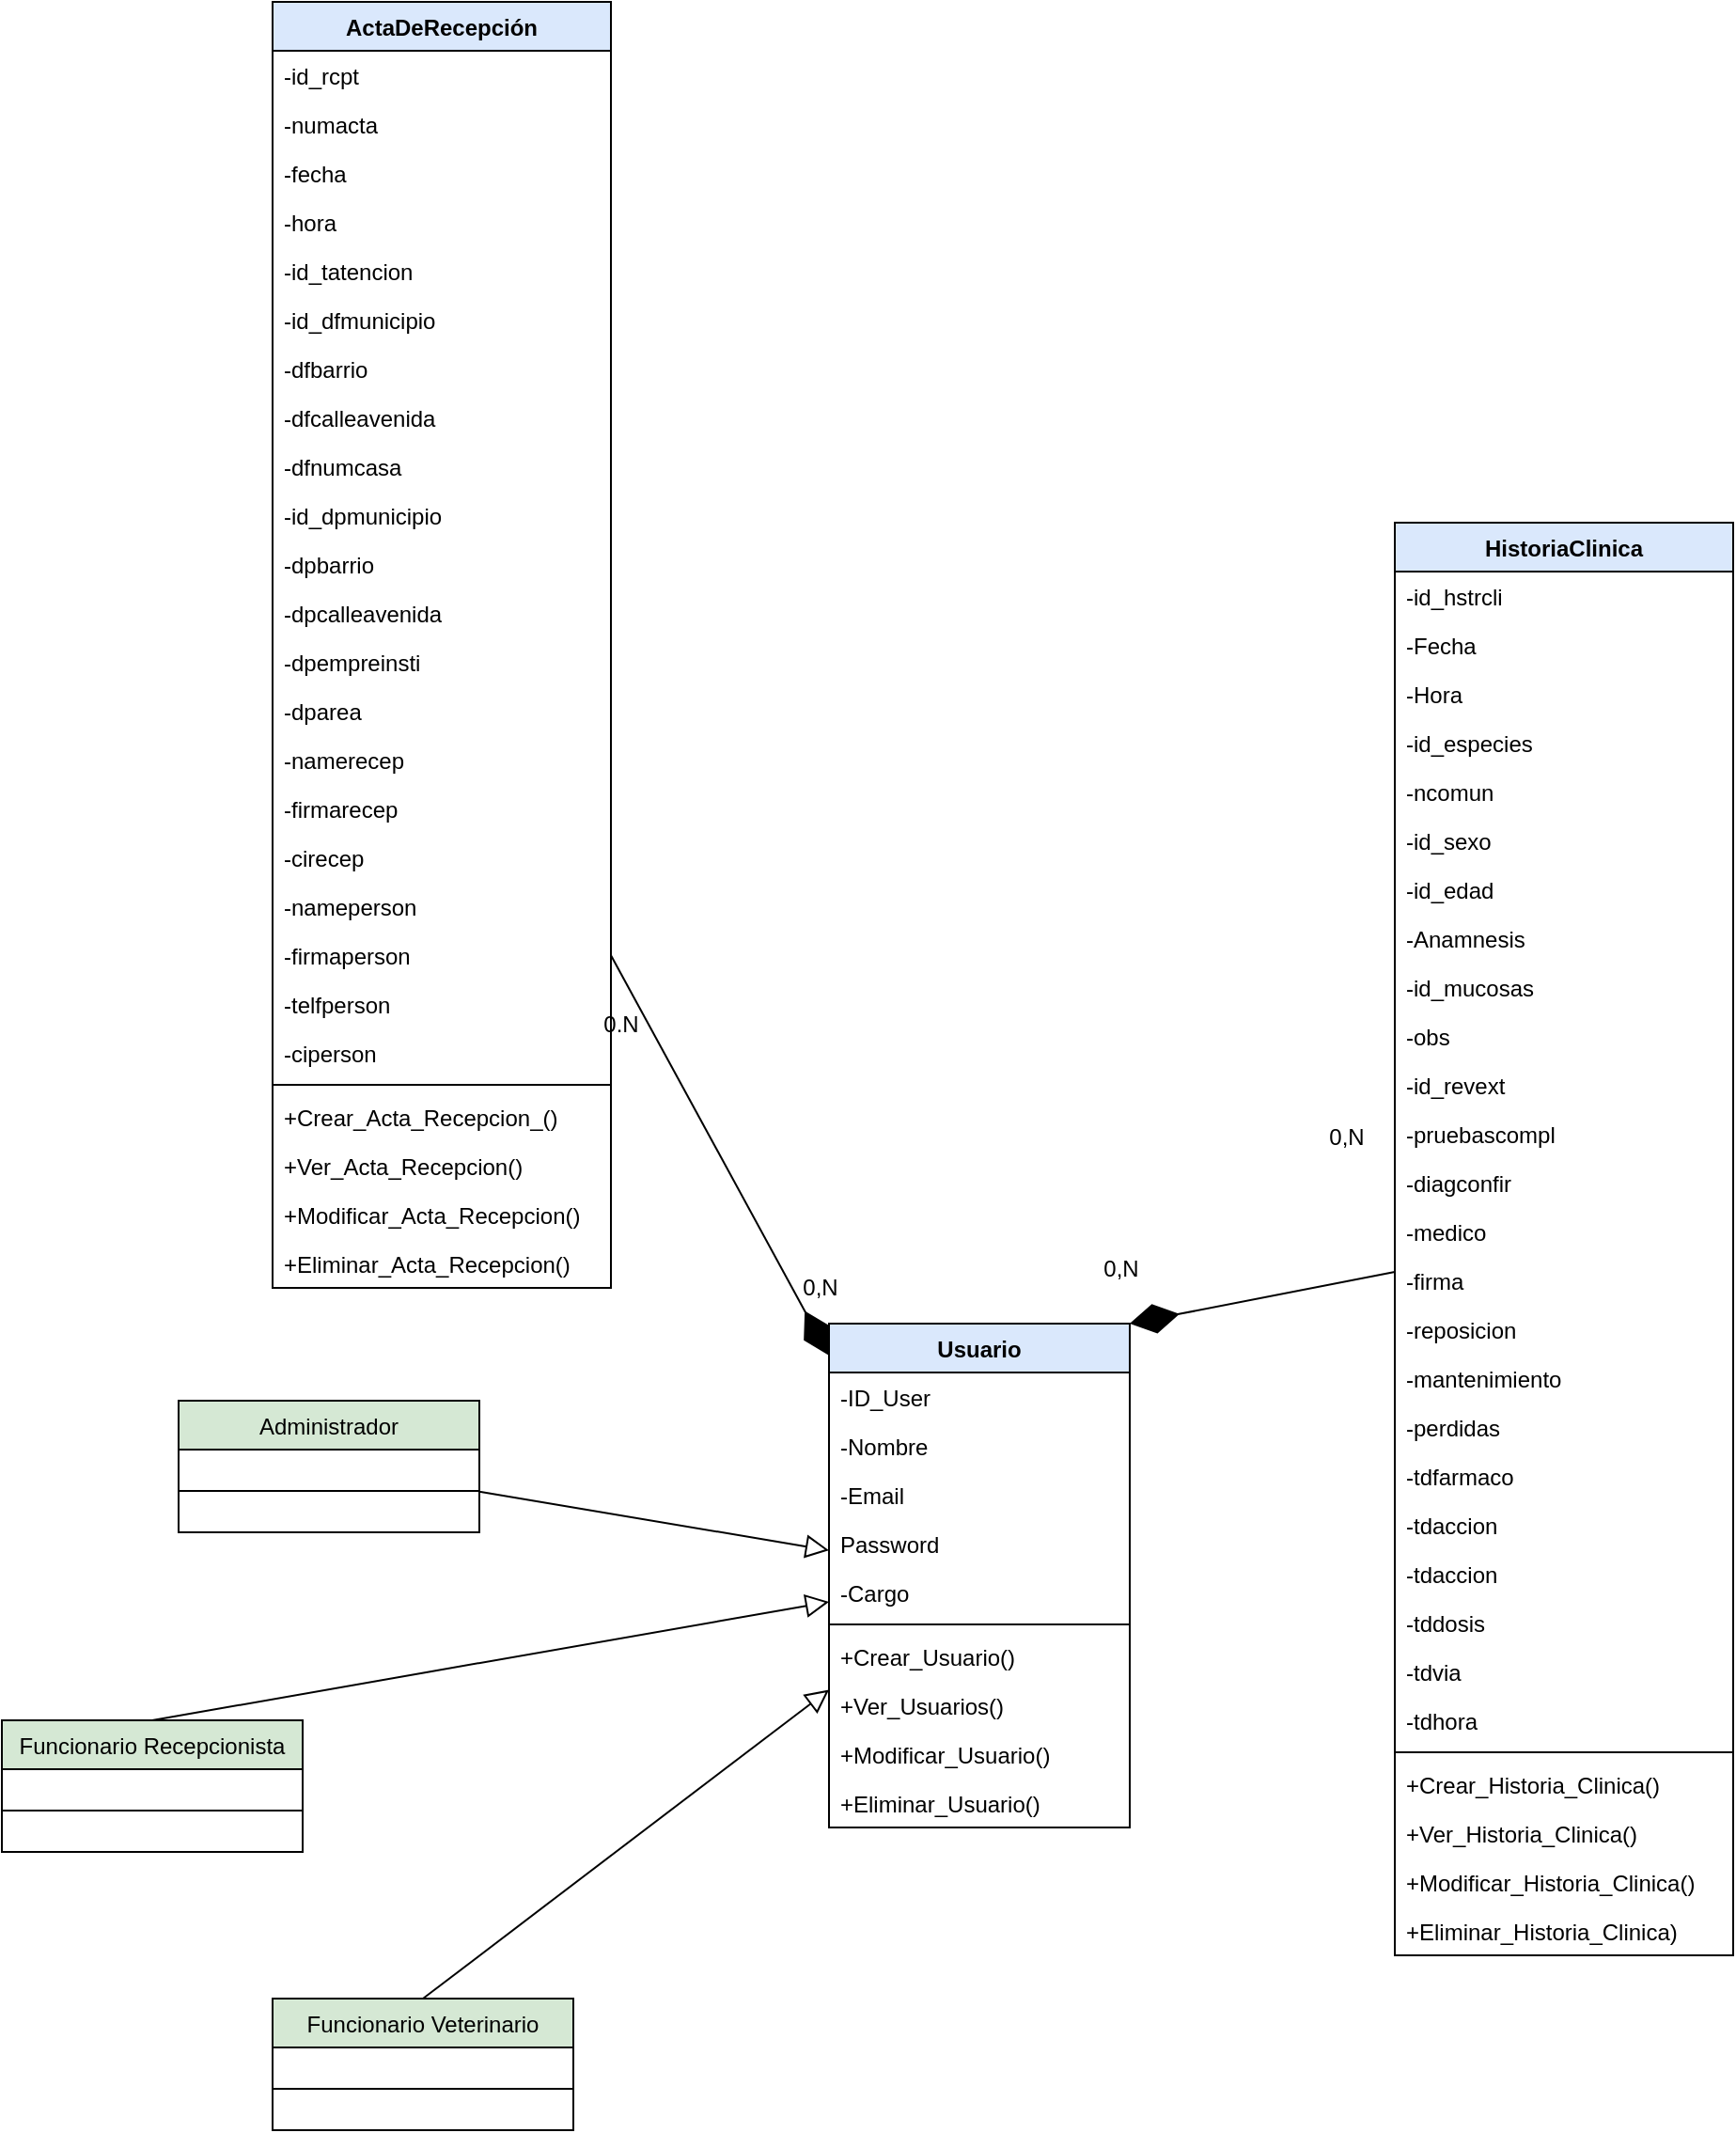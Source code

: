 <mxfile version="20.2.3" type="device" pages="3"><diagram id="C5RBs43oDa-KdzZeNtuy" name="DiagramaDeClases"><mxGraphModel dx="1240" dy="1959" grid="1" gridSize="10" guides="1" tooltips="1" connect="1" arrows="1" fold="1" page="1" pageScale="1" pageWidth="827" pageHeight="1169" math="0" shadow="0"><root><mxCell id="WIyWlLk6GJQsqaUBKTNV-0"/><mxCell id="WIyWlLk6GJQsqaUBKTNV-1" parent="WIyWlLk6GJQsqaUBKTNV-0"/><mxCell id="zkfFHV4jXpPFQw0GAbJ--16" value="" style="endArrow=block;endSize=10;endFill=0;shadow=0;strokeWidth=1;rounded=0;elbow=vertical;" parent="WIyWlLk6GJQsqaUBKTNV-1" source="aqVGsxJi6Iix8qEYaaG8-2" target="v7GJcNK6OiFlccXpf06R-27" edge="1"><mxGeometry width="160" relative="1" as="geometry"><mxPoint x="236.776" y="506" as="sourcePoint"/><mxPoint x="460" y="830" as="targetPoint"/></mxGeometry></mxCell><mxCell id="v7GJcNK6OiFlccXpf06R-17" style="edgeStyle=none;rounded=0;orthogonalLoop=1;jettySize=auto;html=1;exitX=0.5;exitY=0;exitDx=0;exitDy=0;endArrow=block;endFill=0;endSize=10;" parent="WIyWlLk6GJQsqaUBKTNV-1" source="v7GJcNK6OiFlccXpf06R-0" target="v7GJcNK6OiFlccXpf06R-27" edge="1"><mxGeometry relative="1" as="geometry"><mxPoint x="460" y="830" as="targetPoint"/></mxGeometry></mxCell><mxCell id="v7GJcNK6OiFlccXpf06R-0" value="Funcionario Recepcionista" style="swimlane;fontStyle=0;align=center;verticalAlign=top;childLayout=stackLayout;horizontal=1;startSize=26;horizontalStack=0;resizeParent=1;resizeLast=0;collapsible=1;marginBottom=0;rounded=0;shadow=0;strokeWidth=1;fillColor=#d5e8d4;strokeColor=#000000;" parent="WIyWlLk6GJQsqaUBKTNV-1" vertex="1"><mxGeometry x="320" y="650" width="160" height="70" as="geometry"><mxRectangle x="340" y="380" width="170" height="26" as="alternateBounds"/></mxGeometry></mxCell><mxCell id="v7GJcNK6OiFlccXpf06R-1" value="" style="line;html=1;strokeWidth=1;align=left;verticalAlign=middle;spacingTop=-1;spacingLeft=3;spacingRight=3;rotatable=0;labelPosition=right;points=[];portConstraint=eastwest;" parent="v7GJcNK6OiFlccXpf06R-0" vertex="1"><mxGeometry y="26" width="160" height="44" as="geometry"/></mxCell><mxCell id="v7GJcNK6OiFlccXpf06R-2" value="Funcionario Veterinario" style="swimlane;fontStyle=0;align=center;verticalAlign=top;childLayout=stackLayout;horizontal=1;startSize=26;horizontalStack=0;resizeParent=1;resizeLast=0;collapsible=1;marginBottom=0;rounded=0;shadow=0;strokeWidth=1;fillColor=#d5e8d4;strokeColor=#000000;" parent="WIyWlLk6GJQsqaUBKTNV-1" vertex="1"><mxGeometry x="464" y="798" width="160" height="70" as="geometry"><mxRectangle x="340" y="380" width="170" height="26" as="alternateBounds"/></mxGeometry></mxCell><mxCell id="v7GJcNK6OiFlccXpf06R-3" value="" style="line;html=1;strokeWidth=1;align=left;verticalAlign=middle;spacingTop=-1;spacingLeft=3;spacingRight=3;rotatable=0;labelPosition=right;points=[];portConstraint=eastwest;" parent="v7GJcNK6OiFlccXpf06R-2" vertex="1"><mxGeometry y="26" width="160" height="44" as="geometry"/></mxCell><mxCell id="v7GJcNK6OiFlccXpf06R-14" value="" style="endArrow=block;endSize=10;endFill=0;shadow=0;strokeWidth=1;rounded=0;elbow=vertical;exitX=0.5;exitY=0;exitDx=0;exitDy=0;" parent="WIyWlLk6GJQsqaUBKTNV-1" source="v7GJcNK6OiFlccXpf06R-2" target="v7GJcNK6OiFlccXpf06R-27" edge="1"><mxGeometry width="160" relative="1" as="geometry"><mxPoint x="253.333" y="940" as="sourcePoint"/><mxPoint x="460" y="830" as="targetPoint"/></mxGeometry></mxCell><mxCell id="v7GJcNK6OiFlccXpf06R-27" value="Usuario" style="swimlane;fontStyle=1;align=center;verticalAlign=top;childLayout=stackLayout;horizontal=1;startSize=26;horizontalStack=0;resizeParent=1;resizeParentMax=0;resizeLast=0;collapsible=1;marginBottom=0;fillColor=#dae8fc;strokeColor=#000000;" parent="WIyWlLk6GJQsqaUBKTNV-1" vertex="1"><mxGeometry x="760" y="439" width="160" height="268" as="geometry"/></mxCell><mxCell id="7vTHCteaaybqyaiijt9M-6" value="-ID_User" style="text;strokeColor=none;fillColor=none;align=left;verticalAlign=top;spacingLeft=4;spacingRight=4;overflow=hidden;rotatable=0;points=[[0,0.5],[1,0.5]];portConstraint=eastwest;" parent="v7GJcNK6OiFlccXpf06R-27" vertex="1"><mxGeometry y="26" width="160" height="26" as="geometry"/></mxCell><mxCell id="v7GJcNK6OiFlccXpf06R-28" value="-Nombre" style="text;strokeColor=none;fillColor=none;align=left;verticalAlign=top;spacingLeft=4;spacingRight=4;overflow=hidden;rotatable=0;points=[[0,0.5],[1,0.5]];portConstraint=eastwest;" parent="v7GJcNK6OiFlccXpf06R-27" vertex="1"><mxGeometry y="52" width="160" height="26" as="geometry"/></mxCell><mxCell id="QqQ7shk8q67WD0zdLrvw-0" value="-Email" style="text;strokeColor=none;fillColor=none;align=left;verticalAlign=top;spacingLeft=4;spacingRight=4;overflow=hidden;rotatable=0;points=[[0,0.5],[1,0.5]];portConstraint=eastwest;" parent="v7GJcNK6OiFlccXpf06R-27" vertex="1"><mxGeometry y="78" width="160" height="26" as="geometry"/></mxCell><mxCell id="u6L7PSTXlbaAaUjteiOc-1" value="Password" style="text;strokeColor=none;fillColor=none;align=left;verticalAlign=top;spacingLeft=4;spacingRight=4;overflow=hidden;rotatable=0;points=[[0,0.5],[1,0.5]];portConstraint=eastwest;" parent="v7GJcNK6OiFlccXpf06R-27" vertex="1"><mxGeometry y="104" width="160" height="26" as="geometry"/></mxCell><mxCell id="u6L7PSTXlbaAaUjteiOc-2" value="-Cargo" style="text;strokeColor=none;fillColor=none;align=left;verticalAlign=top;spacingLeft=4;spacingRight=4;overflow=hidden;rotatable=0;points=[[0,0.5],[1,0.5]];portConstraint=eastwest;" parent="v7GJcNK6OiFlccXpf06R-27" vertex="1"><mxGeometry y="130" width="160" height="26" as="geometry"/></mxCell><mxCell id="v7GJcNK6OiFlccXpf06R-29" value="" style="line;strokeWidth=1;fillColor=none;align=left;verticalAlign=middle;spacingTop=-1;spacingLeft=3;spacingRight=3;rotatable=0;labelPosition=right;points=[];portConstraint=eastwest;" parent="v7GJcNK6OiFlccXpf06R-27" vertex="1"><mxGeometry y="156" width="160" height="8" as="geometry"/></mxCell><mxCell id="v7GJcNK6OiFlccXpf06R-30" value="+Crear_Usuario()" style="text;strokeColor=none;fillColor=none;align=left;verticalAlign=top;spacingLeft=4;spacingRight=4;overflow=hidden;rotatable=0;points=[[0,0.5],[1,0.5]];portConstraint=eastwest;" parent="v7GJcNK6OiFlccXpf06R-27" vertex="1"><mxGeometry y="164" width="160" height="26" as="geometry"/></mxCell><mxCell id="v7GJcNK6OiFlccXpf06R-32" value="+Ver_Usuarios()" style="text;strokeColor=none;fillColor=none;align=left;verticalAlign=top;spacingLeft=4;spacingRight=4;overflow=hidden;rotatable=0;points=[[0,0.5],[1,0.5]];portConstraint=eastwest;" parent="v7GJcNK6OiFlccXpf06R-27" vertex="1"><mxGeometry y="190" width="160" height="26" as="geometry"/></mxCell><mxCell id="v7GJcNK6OiFlccXpf06R-33" value="+Modificar_Usuario()" style="text;strokeColor=none;fillColor=none;align=left;verticalAlign=top;spacingLeft=4;spacingRight=4;overflow=hidden;rotatable=0;points=[[0,0.5],[1,0.5]];portConstraint=eastwest;" parent="v7GJcNK6OiFlccXpf06R-27" vertex="1"><mxGeometry y="216" width="160" height="26" as="geometry"/></mxCell><mxCell id="v7GJcNK6OiFlccXpf06R-34" value="+Eliminar_Usuario()" style="text;strokeColor=none;fillColor=none;align=left;verticalAlign=top;spacingLeft=4;spacingRight=4;overflow=hidden;rotatable=0;points=[[0,0.5],[1,0.5]];portConstraint=eastwest;" parent="v7GJcNK6OiFlccXpf06R-27" vertex="1"><mxGeometry y="242" width="160" height="26" as="geometry"/></mxCell><mxCell id="u6L7PSTXlbaAaUjteiOc-14" value="ActaDeRecepción" style="swimlane;fontStyle=1;align=center;verticalAlign=top;childLayout=stackLayout;horizontal=1;startSize=26;horizontalStack=0;resizeParent=1;resizeParentMax=0;resizeLast=0;collapsible=1;marginBottom=0;fillColor=#dae8fc;strokeColor=default;" parent="WIyWlLk6GJQsqaUBKTNV-1" vertex="1"><mxGeometry x="464" y="-264" width="180" height="684" as="geometry"/></mxCell><mxCell id="u6L7PSTXlbaAaUjteiOc-15" value="-id_rcpt" style="text;strokeColor=none;fillColor=none;align=left;verticalAlign=top;spacingLeft=4;spacingRight=4;overflow=hidden;rotatable=0;points=[[0,0.5],[1,0.5]];portConstraint=eastwest;" parent="u6L7PSTXlbaAaUjteiOc-14" vertex="1"><mxGeometry y="26" width="180" height="26" as="geometry"/></mxCell><mxCell id="u6L7PSTXlbaAaUjteiOc-27" value="-numacta" style="text;strokeColor=none;fillColor=none;align=left;verticalAlign=top;spacingLeft=4;spacingRight=4;overflow=hidden;rotatable=0;points=[[0,0.5],[1,0.5]];portConstraint=eastwest;" parent="u6L7PSTXlbaAaUjteiOc-14" vertex="1"><mxGeometry y="52" width="180" height="26" as="geometry"/></mxCell><mxCell id="u6L7PSTXlbaAaUjteiOc-26" value="-fecha" style="text;strokeColor=none;fillColor=none;align=left;verticalAlign=top;spacingLeft=4;spacingRight=4;overflow=hidden;rotatable=0;points=[[0,0.5],[1,0.5]];portConstraint=eastwest;" parent="u6L7PSTXlbaAaUjteiOc-14" vertex="1"><mxGeometry y="78" width="180" height="26" as="geometry"/></mxCell><mxCell id="u6L7PSTXlbaAaUjteiOc-25" value="-hora" style="text;strokeColor=none;fillColor=none;align=left;verticalAlign=top;spacingLeft=4;spacingRight=4;overflow=hidden;rotatable=0;points=[[0,0.5],[1,0.5]];portConstraint=eastwest;" parent="u6L7PSTXlbaAaUjteiOc-14" vertex="1"><mxGeometry y="104" width="180" height="26" as="geometry"/></mxCell><mxCell id="u6L7PSTXlbaAaUjteiOc-24" value="-id_tatencion" style="text;strokeColor=none;fillColor=none;align=left;verticalAlign=top;spacingLeft=4;spacingRight=4;overflow=hidden;rotatable=0;points=[[0,0.5],[1,0.5]];portConstraint=eastwest;" parent="u6L7PSTXlbaAaUjteiOc-14" vertex="1"><mxGeometry y="130" width="180" height="26" as="geometry"/></mxCell><mxCell id="u6L7PSTXlbaAaUjteiOc-23" value="-id_dfmunicipio" style="text;strokeColor=none;fillColor=none;align=left;verticalAlign=top;spacingLeft=4;spacingRight=4;overflow=hidden;rotatable=0;points=[[0,0.5],[1,0.5]];portConstraint=eastwest;" parent="u6L7PSTXlbaAaUjteiOc-14" vertex="1"><mxGeometry y="156" width="180" height="26" as="geometry"/></mxCell><mxCell id="u6L7PSTXlbaAaUjteiOc-22" value="-dfbarrio" style="text;strokeColor=none;fillColor=none;align=left;verticalAlign=top;spacingLeft=4;spacingRight=4;overflow=hidden;rotatable=0;points=[[0,0.5],[1,0.5]];portConstraint=eastwest;" parent="u6L7PSTXlbaAaUjteiOc-14" vertex="1"><mxGeometry y="182" width="180" height="26" as="geometry"/></mxCell><mxCell id="u6L7PSTXlbaAaUjteiOc-21" value="-dfcalleavenida" style="text;strokeColor=none;fillColor=none;align=left;verticalAlign=top;spacingLeft=4;spacingRight=4;overflow=hidden;rotatable=0;points=[[0,0.5],[1,0.5]];portConstraint=eastwest;" parent="u6L7PSTXlbaAaUjteiOc-14" vertex="1"><mxGeometry y="208" width="180" height="26" as="geometry"/></mxCell><mxCell id="u6L7PSTXlbaAaUjteiOc-20" value="-dfnumcasa" style="text;strokeColor=none;fillColor=none;align=left;verticalAlign=top;spacingLeft=4;spacingRight=4;overflow=hidden;rotatable=0;points=[[0,0.5],[1,0.5]];portConstraint=eastwest;" parent="u6L7PSTXlbaAaUjteiOc-14" vertex="1"><mxGeometry y="234" width="180" height="26" as="geometry"/></mxCell><mxCell id="q0dSmyhyEPSnoh2HZSBA-7" value="-id_dpmunicipio" style="text;strokeColor=none;fillColor=none;align=left;verticalAlign=top;spacingLeft=4;spacingRight=4;overflow=hidden;rotatable=0;points=[[0,0.5],[1,0.5]];portConstraint=eastwest;" vertex="1" parent="u6L7PSTXlbaAaUjteiOc-14"><mxGeometry y="260" width="180" height="26" as="geometry"/></mxCell><mxCell id="q0dSmyhyEPSnoh2HZSBA-6" value="-dpbarrio  " style="text;strokeColor=none;fillColor=none;align=left;verticalAlign=top;spacingLeft=4;spacingRight=4;overflow=hidden;rotatable=0;points=[[0,0.5],[1,0.5]];portConstraint=eastwest;" vertex="1" parent="u6L7PSTXlbaAaUjteiOc-14"><mxGeometry y="286" width="180" height="26" as="geometry"/></mxCell><mxCell id="q0dSmyhyEPSnoh2HZSBA-5" value="-dpcalleavenida" style="text;strokeColor=none;fillColor=none;align=left;verticalAlign=top;spacingLeft=4;spacingRight=4;overflow=hidden;rotatable=0;points=[[0,0.5],[1,0.5]];portConstraint=eastwest;" vertex="1" parent="u6L7PSTXlbaAaUjteiOc-14"><mxGeometry y="312" width="180" height="26" as="geometry"/></mxCell><mxCell id="q0dSmyhyEPSnoh2HZSBA-4" value="-dpempreinsti" style="text;strokeColor=none;fillColor=none;align=left;verticalAlign=top;spacingLeft=4;spacingRight=4;overflow=hidden;rotatable=0;points=[[0,0.5],[1,0.5]];portConstraint=eastwest;" vertex="1" parent="u6L7PSTXlbaAaUjteiOc-14"><mxGeometry y="338" width="180" height="26" as="geometry"/></mxCell><mxCell id="q0dSmyhyEPSnoh2HZSBA-3" value="-dparea" style="text;strokeColor=none;fillColor=none;align=left;verticalAlign=top;spacingLeft=4;spacingRight=4;overflow=hidden;rotatable=0;points=[[0,0.5],[1,0.5]];portConstraint=eastwest;" vertex="1" parent="u6L7PSTXlbaAaUjteiOc-14"><mxGeometry y="364" width="180" height="26" as="geometry"/></mxCell><mxCell id="q0dSmyhyEPSnoh2HZSBA-11" value="-namerecep" style="text;strokeColor=none;fillColor=none;align=left;verticalAlign=top;spacingLeft=4;spacingRight=4;overflow=hidden;rotatable=0;points=[[0,0.5],[1,0.5]];portConstraint=eastwest;" vertex="1" parent="u6L7PSTXlbaAaUjteiOc-14"><mxGeometry y="390" width="180" height="26" as="geometry"/></mxCell><mxCell id="q0dSmyhyEPSnoh2HZSBA-10" value="-firmarecep" style="text;strokeColor=none;fillColor=none;align=left;verticalAlign=top;spacingLeft=4;spacingRight=4;overflow=hidden;rotatable=0;points=[[0,0.5],[1,0.5]];portConstraint=eastwest;" vertex="1" parent="u6L7PSTXlbaAaUjteiOc-14"><mxGeometry y="416" width="180" height="26" as="geometry"/></mxCell><mxCell id="q0dSmyhyEPSnoh2HZSBA-9" value="-cirecep" style="text;strokeColor=none;fillColor=none;align=left;verticalAlign=top;spacingLeft=4;spacingRight=4;overflow=hidden;rotatable=0;points=[[0,0.5],[1,0.5]];portConstraint=eastwest;" vertex="1" parent="u6L7PSTXlbaAaUjteiOc-14"><mxGeometry y="442" width="180" height="26" as="geometry"/></mxCell><mxCell id="q0dSmyhyEPSnoh2HZSBA-8" value="-nameperson" style="text;strokeColor=none;fillColor=none;align=left;verticalAlign=top;spacingLeft=4;spacingRight=4;overflow=hidden;rotatable=0;points=[[0,0.5],[1,0.5]];portConstraint=eastwest;" vertex="1" parent="u6L7PSTXlbaAaUjteiOc-14"><mxGeometry y="468" width="180" height="26" as="geometry"/></mxCell><mxCell id="q0dSmyhyEPSnoh2HZSBA-15" value="-firmaperson" style="text;strokeColor=none;fillColor=none;align=left;verticalAlign=top;spacingLeft=4;spacingRight=4;overflow=hidden;rotatable=0;points=[[0,0.5],[1,0.5]];portConstraint=eastwest;" vertex="1" parent="u6L7PSTXlbaAaUjteiOc-14"><mxGeometry y="494" width="180" height="26" as="geometry"/></mxCell><mxCell id="q0dSmyhyEPSnoh2HZSBA-14" value="-telfperson" style="text;strokeColor=none;fillColor=none;align=left;verticalAlign=top;spacingLeft=4;spacingRight=4;overflow=hidden;rotatable=0;points=[[0,0.5],[1,0.5]];portConstraint=eastwest;" vertex="1" parent="u6L7PSTXlbaAaUjteiOc-14"><mxGeometry y="520" width="180" height="26" as="geometry"/></mxCell><mxCell id="q0dSmyhyEPSnoh2HZSBA-13" value="-ciperson" style="text;strokeColor=none;fillColor=none;align=left;verticalAlign=top;spacingLeft=4;spacingRight=4;overflow=hidden;rotatable=0;points=[[0,0.5],[1,0.5]];portConstraint=eastwest;" vertex="1" parent="u6L7PSTXlbaAaUjteiOc-14"><mxGeometry y="546" width="180" height="26" as="geometry"/></mxCell><mxCell id="u6L7PSTXlbaAaUjteiOc-16" value="" style="line;strokeWidth=1;fillColor=none;align=left;verticalAlign=middle;spacingTop=-1;spacingLeft=3;spacingRight=3;rotatable=0;labelPosition=right;points=[];portConstraint=eastwest;" parent="u6L7PSTXlbaAaUjteiOc-14" vertex="1"><mxGeometry y="572" width="180" height="8" as="geometry"/></mxCell><mxCell id="u6L7PSTXlbaAaUjteiOc-17" value="+Crear_Acta_Recepcion_()" style="text;strokeColor=none;fillColor=none;align=left;verticalAlign=top;spacingLeft=4;spacingRight=4;overflow=hidden;rotatable=0;points=[[0,0.5],[1,0.5]];portConstraint=eastwest;" parent="u6L7PSTXlbaAaUjteiOc-14" vertex="1"><mxGeometry y="580" width="180" height="26" as="geometry"/></mxCell><mxCell id="u6L7PSTXlbaAaUjteiOc-29" value="+Ver_Acta_Recepcion()" style="text;strokeColor=none;fillColor=none;align=left;verticalAlign=top;spacingLeft=4;spacingRight=4;overflow=hidden;rotatable=0;points=[[0,0.5],[1,0.5]];portConstraint=eastwest;" parent="u6L7PSTXlbaAaUjteiOc-14" vertex="1"><mxGeometry y="606" width="180" height="26" as="geometry"/></mxCell><mxCell id="u6L7PSTXlbaAaUjteiOc-28" value="+Modificar_Acta_Recepcion()" style="text;strokeColor=none;fillColor=none;align=left;verticalAlign=top;spacingLeft=4;spacingRight=4;overflow=hidden;rotatable=0;points=[[0,0.5],[1,0.5]];portConstraint=eastwest;" parent="u6L7PSTXlbaAaUjteiOc-14" vertex="1"><mxGeometry y="632" width="180" height="26" as="geometry"/></mxCell><mxCell id="q0dSmyhyEPSnoh2HZSBA-2" value="+Eliminar_Acta_Recepcion()" style="text;strokeColor=none;fillColor=none;align=left;verticalAlign=top;spacingLeft=4;spacingRight=4;overflow=hidden;rotatable=0;points=[[0,0.5],[1,0.5]];portConstraint=eastwest;" vertex="1" parent="u6L7PSTXlbaAaUjteiOc-14"><mxGeometry y="658" width="180" height="26" as="geometry"/></mxCell><mxCell id="u6L7PSTXlbaAaUjteiOc-31" value="HistoriaClinica" style="swimlane;fontStyle=1;align=center;verticalAlign=top;childLayout=stackLayout;horizontal=1;startSize=26;horizontalStack=0;resizeParent=1;resizeParentMax=0;resizeLast=0;collapsible=1;marginBottom=0;fillColor=#dae8fc;strokeColor=default;" parent="WIyWlLk6GJQsqaUBKTNV-1" vertex="1"><mxGeometry x="1061" y="13" width="180" height="762" as="geometry"/></mxCell><mxCell id="u6L7PSTXlbaAaUjteiOc-59" value="-id_hstrcli" style="text;strokeColor=none;fillColor=none;align=left;verticalAlign=top;spacingLeft=4;spacingRight=4;overflow=hidden;rotatable=0;points=[[0,0.5],[1,0.5]];portConstraint=eastwest;" parent="u6L7PSTXlbaAaUjteiOc-31" vertex="1"><mxGeometry y="26" width="180" height="26" as="geometry"/></mxCell><mxCell id="u6L7PSTXlbaAaUjteiOc-32" value="-Fecha" style="text;strokeColor=none;fillColor=none;align=left;verticalAlign=top;spacingLeft=4;spacingRight=4;overflow=hidden;rotatable=0;points=[[0,0.5],[1,0.5]];portConstraint=eastwest;" parent="u6L7PSTXlbaAaUjteiOc-31" vertex="1"><mxGeometry y="52" width="180" height="26" as="geometry"/></mxCell><mxCell id="u6L7PSTXlbaAaUjteiOc-44" value="-Hora" style="text;strokeColor=none;fillColor=none;align=left;verticalAlign=top;spacingLeft=4;spacingRight=4;overflow=hidden;rotatable=0;points=[[0,0.5],[1,0.5]];portConstraint=eastwest;" parent="u6L7PSTXlbaAaUjteiOc-31" vertex="1"><mxGeometry y="78" width="180" height="26" as="geometry"/></mxCell><mxCell id="u6L7PSTXlbaAaUjteiOc-43" value="-id_especies" style="text;strokeColor=none;fillColor=none;align=left;verticalAlign=top;spacingLeft=4;spacingRight=4;overflow=hidden;rotatable=0;points=[[0,0.5],[1,0.5]];portConstraint=eastwest;" parent="u6L7PSTXlbaAaUjteiOc-31" vertex="1"><mxGeometry y="104" width="180" height="26" as="geometry"/></mxCell><mxCell id="u6L7PSTXlbaAaUjteiOc-42" value="-ncomun" style="text;strokeColor=none;fillColor=none;align=left;verticalAlign=top;spacingLeft=4;spacingRight=4;overflow=hidden;rotatable=0;points=[[0,0.5],[1,0.5]];portConstraint=eastwest;" parent="u6L7PSTXlbaAaUjteiOc-31" vertex="1"><mxGeometry y="130" width="180" height="26" as="geometry"/></mxCell><mxCell id="u6L7PSTXlbaAaUjteiOc-41" value="-id_sexo" style="text;strokeColor=none;fillColor=none;align=left;verticalAlign=top;spacingLeft=4;spacingRight=4;overflow=hidden;rotatable=0;points=[[0,0.5],[1,0.5]];portConstraint=eastwest;" parent="u6L7PSTXlbaAaUjteiOc-31" vertex="1"><mxGeometry y="156" width="180" height="26" as="geometry"/></mxCell><mxCell id="u6L7PSTXlbaAaUjteiOc-40" value="-id_edad" style="text;strokeColor=none;fillColor=none;align=left;verticalAlign=top;spacingLeft=4;spacingRight=4;overflow=hidden;rotatable=0;points=[[0,0.5],[1,0.5]];portConstraint=eastwest;" parent="u6L7PSTXlbaAaUjteiOc-31" vertex="1"><mxGeometry y="182" width="180" height="26" as="geometry"/></mxCell><mxCell id="u6L7PSTXlbaAaUjteiOc-39" value="-Anamnesis" style="text;strokeColor=none;fillColor=none;align=left;verticalAlign=top;spacingLeft=4;spacingRight=4;overflow=hidden;rotatable=0;points=[[0,0.5],[1,0.5]];portConstraint=eastwest;" parent="u6L7PSTXlbaAaUjteiOc-31" vertex="1"><mxGeometry y="208" width="180" height="26" as="geometry"/></mxCell><mxCell id="u6L7PSTXlbaAaUjteiOc-38" value="-id_mucosas" style="text;strokeColor=none;fillColor=none;align=left;verticalAlign=top;spacingLeft=4;spacingRight=4;overflow=hidden;rotatable=0;points=[[0,0.5],[1,0.5]];portConstraint=eastwest;" parent="u6L7PSTXlbaAaUjteiOc-31" vertex="1"><mxGeometry y="234" width="180" height="26" as="geometry"/></mxCell><mxCell id="u6L7PSTXlbaAaUjteiOc-37" value="-obs" style="text;strokeColor=none;fillColor=none;align=left;verticalAlign=top;spacingLeft=4;spacingRight=4;overflow=hidden;rotatable=0;points=[[0,0.5],[1,0.5]];portConstraint=eastwest;" parent="u6L7PSTXlbaAaUjteiOc-31" vertex="1"><mxGeometry y="260" width="180" height="26" as="geometry"/></mxCell><mxCell id="u6L7PSTXlbaAaUjteiOc-36" value="-id_revext" style="text;strokeColor=none;fillColor=none;align=left;verticalAlign=top;spacingLeft=4;spacingRight=4;overflow=hidden;rotatable=0;points=[[0,0.5],[1,0.5]];portConstraint=eastwest;" parent="u6L7PSTXlbaAaUjteiOc-31" vertex="1"><mxGeometry y="286" width="180" height="26" as="geometry"/></mxCell><mxCell id="u6L7PSTXlbaAaUjteiOc-35" value="-pruebascompl" style="text;strokeColor=none;fillColor=none;align=left;verticalAlign=top;spacingLeft=4;spacingRight=4;overflow=hidden;rotatable=0;points=[[0,0.5],[1,0.5]];portConstraint=eastwest;" parent="u6L7PSTXlbaAaUjteiOc-31" vertex="1"><mxGeometry y="312" width="180" height="26" as="geometry"/></mxCell><mxCell id="u6L7PSTXlbaAaUjteiOc-45" value="-diagconfir" style="text;strokeColor=none;fillColor=none;align=left;verticalAlign=top;spacingLeft=4;spacingRight=4;overflow=hidden;rotatable=0;points=[[0,0.5],[1,0.5]];portConstraint=eastwest;" parent="u6L7PSTXlbaAaUjteiOc-31" vertex="1"><mxGeometry y="338" width="180" height="26" as="geometry"/></mxCell><mxCell id="u6L7PSTXlbaAaUjteiOc-50" value="-medico" style="text;strokeColor=none;fillColor=none;align=left;verticalAlign=top;spacingLeft=4;spacingRight=4;overflow=hidden;rotatable=0;points=[[0,0.5],[1,0.5]];portConstraint=eastwest;" parent="u6L7PSTXlbaAaUjteiOc-31" vertex="1"><mxGeometry y="364" width="180" height="26" as="geometry"/></mxCell><mxCell id="u6L7PSTXlbaAaUjteiOc-49" value="-firma" style="text;strokeColor=none;fillColor=none;align=left;verticalAlign=top;spacingLeft=4;spacingRight=4;overflow=hidden;rotatable=0;points=[[0,0.5],[1,0.5]];portConstraint=eastwest;" parent="u6L7PSTXlbaAaUjteiOc-31" vertex="1"><mxGeometry y="390" width="180" height="26" as="geometry"/></mxCell><mxCell id="u6L7PSTXlbaAaUjteiOc-48" value="-reposicion" style="text;strokeColor=none;fillColor=none;align=left;verticalAlign=top;spacingLeft=4;spacingRight=4;overflow=hidden;rotatable=0;points=[[0,0.5],[1,0.5]];portConstraint=eastwest;" parent="u6L7PSTXlbaAaUjteiOc-31" vertex="1"><mxGeometry y="416" width="180" height="26" as="geometry"/></mxCell><mxCell id="q0dSmyhyEPSnoh2HZSBA-24" value="-mantenimiento" style="text;strokeColor=none;fillColor=none;align=left;verticalAlign=top;spacingLeft=4;spacingRight=4;overflow=hidden;rotatable=0;points=[[0,0.5],[1,0.5]];portConstraint=eastwest;" vertex="1" parent="u6L7PSTXlbaAaUjteiOc-31"><mxGeometry y="442" width="180" height="26" as="geometry"/></mxCell><mxCell id="q0dSmyhyEPSnoh2HZSBA-23" value="-perdidas" style="text;strokeColor=none;fillColor=none;align=left;verticalAlign=top;spacingLeft=4;spacingRight=4;overflow=hidden;rotatable=0;points=[[0,0.5],[1,0.5]];portConstraint=eastwest;" vertex="1" parent="u6L7PSTXlbaAaUjteiOc-31"><mxGeometry y="468" width="180" height="26" as="geometry"/></mxCell><mxCell id="q0dSmyhyEPSnoh2HZSBA-22" value="-tdfarmaco" style="text;strokeColor=none;fillColor=none;align=left;verticalAlign=top;spacingLeft=4;spacingRight=4;overflow=hidden;rotatable=0;points=[[0,0.5],[1,0.5]];portConstraint=eastwest;" vertex="1" parent="u6L7PSTXlbaAaUjteiOc-31"><mxGeometry y="494" width="180" height="26" as="geometry"/></mxCell><mxCell id="q0dSmyhyEPSnoh2HZSBA-21" value="-tdaccion" style="text;strokeColor=none;fillColor=none;align=left;verticalAlign=top;spacingLeft=4;spacingRight=4;overflow=hidden;rotatable=0;points=[[0,0.5],[1,0.5]];portConstraint=eastwest;" vertex="1" parent="u6L7PSTXlbaAaUjteiOc-31"><mxGeometry y="520" width="180" height="26" as="geometry"/></mxCell><mxCell id="q0dSmyhyEPSnoh2HZSBA-20" value="-tdaccion" style="text;strokeColor=none;fillColor=none;align=left;verticalAlign=top;spacingLeft=4;spacingRight=4;overflow=hidden;rotatable=0;points=[[0,0.5],[1,0.5]];portConstraint=eastwest;" vertex="1" parent="u6L7PSTXlbaAaUjteiOc-31"><mxGeometry y="546" width="180" height="26" as="geometry"/></mxCell><mxCell id="q0dSmyhyEPSnoh2HZSBA-19" value="-tddosis" style="text;strokeColor=none;fillColor=none;align=left;verticalAlign=top;spacingLeft=4;spacingRight=4;overflow=hidden;rotatable=0;points=[[0,0.5],[1,0.5]];portConstraint=eastwest;" vertex="1" parent="u6L7PSTXlbaAaUjteiOc-31"><mxGeometry y="572" width="180" height="26" as="geometry"/></mxCell><mxCell id="q0dSmyhyEPSnoh2HZSBA-26" value="-tdvia" style="text;strokeColor=none;fillColor=none;align=left;verticalAlign=top;spacingLeft=4;spacingRight=4;overflow=hidden;rotatable=0;points=[[0,0.5],[1,0.5]];portConstraint=eastwest;" vertex="1" parent="u6L7PSTXlbaAaUjteiOc-31"><mxGeometry y="598" width="180" height="26" as="geometry"/></mxCell><mxCell id="q0dSmyhyEPSnoh2HZSBA-25" value="-tdhora" style="text;strokeColor=none;fillColor=none;align=left;verticalAlign=top;spacingLeft=4;spacingRight=4;overflow=hidden;rotatable=0;points=[[0,0.5],[1,0.5]];portConstraint=eastwest;" vertex="1" parent="u6L7PSTXlbaAaUjteiOc-31"><mxGeometry y="624" width="180" height="26" as="geometry"/></mxCell><mxCell id="u6L7PSTXlbaAaUjteiOc-33" value="" style="line;strokeWidth=1;fillColor=none;align=left;verticalAlign=middle;spacingTop=-1;spacingLeft=3;spacingRight=3;rotatable=0;labelPosition=right;points=[];portConstraint=eastwest;" parent="u6L7PSTXlbaAaUjteiOc-31" vertex="1"><mxGeometry y="650" width="180" height="8" as="geometry"/></mxCell><mxCell id="u6L7PSTXlbaAaUjteiOc-34" value="+Crear_Historia_Clinica()" style="text;strokeColor=none;fillColor=none;align=left;verticalAlign=top;spacingLeft=4;spacingRight=4;overflow=hidden;rotatable=0;points=[[0,0.5],[1,0.5]];portConstraint=eastwest;" parent="u6L7PSTXlbaAaUjteiOc-31" vertex="1"><mxGeometry y="658" width="180" height="26" as="geometry"/></mxCell><mxCell id="u6L7PSTXlbaAaUjteiOc-54" value="+Ver_Historia_Clinica()" style="text;strokeColor=none;fillColor=none;align=left;verticalAlign=top;spacingLeft=4;spacingRight=4;overflow=hidden;rotatable=0;points=[[0,0.5],[1,0.5]];portConstraint=eastwest;" parent="u6L7PSTXlbaAaUjteiOc-31" vertex="1"><mxGeometry y="684" width="180" height="26" as="geometry"/></mxCell><mxCell id="u6L7PSTXlbaAaUjteiOc-53" value="+Modificar_Historia_Clinica()" style="text;strokeColor=none;fillColor=none;align=left;verticalAlign=top;spacingLeft=4;spacingRight=4;overflow=hidden;rotatable=0;points=[[0,0.5],[1,0.5]];portConstraint=eastwest;" parent="u6L7PSTXlbaAaUjteiOc-31" vertex="1"><mxGeometry y="710" width="180" height="26" as="geometry"/></mxCell><mxCell id="q0dSmyhyEPSnoh2HZSBA-1" value="+Eliminar_Historia_Clinica)" style="text;strokeColor=none;fillColor=none;align=left;verticalAlign=top;spacingLeft=4;spacingRight=4;overflow=hidden;rotatable=0;points=[[0,0.5],[1,0.5]];portConstraint=eastwest;" vertex="1" parent="u6L7PSTXlbaAaUjteiOc-31"><mxGeometry y="736" width="180" height="26" as="geometry"/></mxCell><mxCell id="7vTHCteaaybqyaiijt9M-8" value="" style="endArrow=diamondThin;endFill=1;endSize=24;html=1;rounded=0;" parent="WIyWlLk6GJQsqaUBKTNV-1" source="u6L7PSTXlbaAaUjteiOc-14" edge="1"><mxGeometry width="160" relative="1" as="geometry"><mxPoint x="590" y="390" as="sourcePoint"/><mxPoint x="760" y="455.892" as="targetPoint"/></mxGeometry></mxCell><mxCell id="7vTHCteaaybqyaiijt9M-11" value="" style="endArrow=diamondThin;endFill=1;endSize=24;html=1;rounded=0;entryX=1;entryY=0;entryDx=0;entryDy=0;" parent="WIyWlLk6GJQsqaUBKTNV-1" source="u6L7PSTXlbaAaUjteiOc-31" edge="1" target="v7GJcNK6OiFlccXpf06R-27"><mxGeometry width="160" relative="1" as="geometry"><mxPoint x="800" y="300" as="sourcePoint"/><mxPoint x="842.363" y="430" as="targetPoint"/></mxGeometry></mxCell><mxCell id="aqVGsxJi6Iix8qEYaaG8-2" value="Administrador" style="swimlane;fontStyle=0;align=center;verticalAlign=top;childLayout=stackLayout;horizontal=1;startSize=26;horizontalStack=0;resizeParent=1;resizeLast=0;collapsible=1;marginBottom=0;rounded=0;shadow=0;strokeWidth=1;fillColor=#d5e8d4;strokeColor=#000000;" parent="WIyWlLk6GJQsqaUBKTNV-1" vertex="1"><mxGeometry x="414" y="480" width="160" height="70" as="geometry"><mxRectangle x="340" y="380" width="170" height="26" as="alternateBounds"/></mxGeometry></mxCell><mxCell id="aqVGsxJi6Iix8qEYaaG8-3" value="" style="line;html=1;strokeWidth=1;align=left;verticalAlign=middle;spacingTop=-1;spacingLeft=3;spacingRight=3;rotatable=0;labelPosition=right;points=[];portConstraint=eastwest;" parent="aqVGsxJi6Iix8qEYaaG8-2" vertex="1"><mxGeometry y="26" width="160" height="44" as="geometry"/></mxCell><mxCell id="aqVGsxJi6Iix8qEYaaG8-12" value="0,N" style="text;html=1;align=center;verticalAlign=middle;resizable=0;points=[];autosize=1;strokeColor=none;fillColor=none;" parent="WIyWlLk6GJQsqaUBKTNV-1" vertex="1"><mxGeometry x="1020" y="330" width="30" height="20" as="geometry"/></mxCell><mxCell id="riLupoTUCA8MqrG1y8xn-0" value="0.N" style="text;html=1;align=center;verticalAlign=middle;resizable=0;points=[];autosize=1;strokeColor=none;fillColor=none;" parent="WIyWlLk6GJQsqaUBKTNV-1" vertex="1"><mxGeometry x="634" y="270" width="30" height="20" as="geometry"/></mxCell><mxCell id="riLupoTUCA8MqrG1y8xn-2" value="0,N" style="text;html=1;align=center;verticalAlign=middle;resizable=0;points=[];autosize=1;strokeColor=none;fillColor=none;" parent="WIyWlLk6GJQsqaUBKTNV-1" vertex="1"><mxGeometry x="740" y="410" width="30" height="20" as="geometry"/></mxCell><mxCell id="OIMOvvwSnFrw5v-bd_VM-2" value="0,N" style="text;html=1;align=center;verticalAlign=middle;resizable=0;points=[];autosize=1;strokeColor=none;fillColor=none;" parent="WIyWlLk6GJQsqaUBKTNV-1" vertex="1"><mxGeometry x="900" y="400" width="30" height="20" as="geometry"/></mxCell></root></mxGraphModel></diagram><diagram id="BgJ0DDhEprpk7NogAYZv" name="DiseñoBDConceptual"><mxGraphModel dx="2405" dy="2174" grid="1" gridSize="10" guides="1" tooltips="1" connect="1" arrows="1" fold="1" page="1" pageScale="1" pageWidth="827" pageHeight="1169" math="0" shadow="0"><root><mxCell id="0"/><mxCell id="1" parent="0"/><mxCell id="7kr5jc6nDTmtE6zbko_Z-2" style="edgeStyle=orthogonalEdgeStyle;rounded=0;orthogonalLoop=1;jettySize=auto;html=1;entryX=0;entryY=0.5;entryDx=0;entryDy=0;endArrow=none;endFill=0;" parent="1" source="OePDxFhmuX3YYwAbHo2_-2" target="hmeipn6eFS8HlrdSxub3-6" edge="1"><mxGeometry relative="1" as="geometry"/></mxCell><mxCell id="OePDxFhmuX3YYwAbHo2_-2" value="Usuario" style="whiteSpace=wrap;html=1;align=center;fillColor=#d5e8d4;strokeColor=#000000;" parent="1" vertex="1"><mxGeometry x="60" y="200" width="100" height="40" as="geometry"/></mxCell><mxCell id="OePDxFhmuX3YYwAbHo2_-4" value="ActaRecepcion" style="whiteSpace=wrap;html=1;align=center;fillColor=#d5e8d4;strokeColor=#000000;" parent="1" vertex="1"><mxGeometry x="215" y="460" width="100" height="40" as="geometry"/></mxCell><mxCell id="vKWmtA6LSbBZ9bBUpRA5-3" style="edgeStyle=none;rounded=0;orthogonalLoop=1;jettySize=auto;html=1;endArrow=none;endFill=0;" parent="1" source="OePDxFhmuX3YYwAbHo2_-5" target="vKWmtA6LSbBZ9bBUpRA5-2" edge="1"><mxGeometry relative="1" as="geometry"/></mxCell><mxCell id="vKWmtA6LSbBZ9bBUpRA5-4" style="edgeStyle=none;rounded=0;orthogonalLoop=1;jettySize=auto;html=1;endArrow=none;endFill=0;" parent="1" source="OePDxFhmuX3YYwAbHo2_-5" target="vKWmtA6LSbBZ9bBUpRA5-1" edge="1"><mxGeometry relative="1" as="geometry"/></mxCell><mxCell id="vKWmtA6LSbBZ9bBUpRA5-5" style="edgeStyle=none;rounded=0;orthogonalLoop=1;jettySize=auto;html=1;endArrow=none;endFill=0;" parent="1" source="OePDxFhmuX3YYwAbHo2_-5" target="lzQdZ5ZZgcHL2e8Vcs6W-2" edge="1"><mxGeometry relative="1" as="geometry"/></mxCell><mxCell id="vKWmtA6LSbBZ9bBUpRA5-6" style="edgeStyle=none;rounded=0;orthogonalLoop=1;jettySize=auto;html=1;endArrow=none;endFill=0;" parent="1" source="OePDxFhmuX3YYwAbHo2_-5" target="lzQdZ5ZZgcHL2e8Vcs6W-1" edge="1"><mxGeometry relative="1" as="geometry"/></mxCell><mxCell id="vKWmtA6LSbBZ9bBUpRA5-7" style="edgeStyle=none;rounded=0;orthogonalLoop=1;jettySize=auto;html=1;endArrow=none;endFill=0;" parent="1" source="OePDxFhmuX3YYwAbHo2_-5" target="bt63CuPDRjqKlDIhqNOl-1" edge="1"><mxGeometry relative="1" as="geometry"/></mxCell><mxCell id="vKWmtA6LSbBZ9bBUpRA5-8" style="edgeStyle=none;rounded=0;orthogonalLoop=1;jettySize=auto;html=1;endArrow=none;endFill=0;" parent="1" source="OePDxFhmuX3YYwAbHo2_-5" target="ndwzmm9ZcUtDfsqYCz29-15" edge="1"><mxGeometry relative="1" as="geometry"/></mxCell><mxCell id="vKWmtA6LSbBZ9bBUpRA5-9" style="edgeStyle=none;rounded=0;orthogonalLoop=1;jettySize=auto;html=1;endArrow=none;endFill=0;" parent="1" source="OePDxFhmuX3YYwAbHo2_-5" target="rgHCUekFagnb9ZpBQyip-23" edge="1"><mxGeometry relative="1" as="geometry"/></mxCell><mxCell id="vKWmtA6LSbBZ9bBUpRA5-10" style="edgeStyle=none;rounded=0;orthogonalLoop=1;jettySize=auto;html=1;endArrow=none;endFill=0;" parent="1" source="OePDxFhmuX3YYwAbHo2_-5" target="yIUxVwuFXuecfU4ClJ6B-3" edge="1"><mxGeometry relative="1" as="geometry"/></mxCell><mxCell id="OePDxFhmuX3YYwAbHo2_-5" value="FichaDeceso" style="whiteSpace=wrap;html=1;align=center;fillColor=#d5e8d4;strokeColor=#000000;" parent="1" vertex="1"><mxGeometry x="707.5" y="200" width="100" height="40" as="geometry"/></mxCell><mxCell id="OePDxFhmuX3YYwAbHo2_-6" value="FichaTranslocacion" style="whiteSpace=wrap;html=1;align=center;fillColor=#d5e8d4;strokeColor=#000000;" parent="1" vertex="1"><mxGeometry x="385" y="-105" width="120" height="40" as="geometry"/></mxCell><mxCell id="ndwzmm9ZcUtDfsqYCz29-4" style="edgeStyle=none;rounded=0;orthogonalLoop=1;jettySize=auto;html=1;endArrow=none;endFill=0;" parent="1" source="OePDxFhmuX3YYwAbHo2_-7" target="yIUxVwuFXuecfU4ClJ6B-4" edge="1"><mxGeometry relative="1" as="geometry"/></mxCell><mxCell id="ndwzmm9ZcUtDfsqYCz29-5" style="edgeStyle=none;rounded=0;orthogonalLoop=1;jettySize=auto;html=1;endArrow=none;endFill=0;" parent="1" source="OePDxFhmuX3YYwAbHo2_-7" target="rgHCUekFagnb9ZpBQyip-22" edge="1"><mxGeometry relative="1" as="geometry"/></mxCell><mxCell id="ndwzmm9ZcUtDfsqYCz29-6" style="edgeStyle=none;rounded=0;orthogonalLoop=1;jettySize=auto;html=1;endArrow=none;endFill=0;" parent="1" source="OePDxFhmuX3YYwAbHo2_-7" target="3vHAQlst0jrmEIaqjASZ-1" edge="1"><mxGeometry relative="1" as="geometry"/></mxCell><mxCell id="ndwzmm9ZcUtDfsqYCz29-7" style="edgeStyle=none;rounded=0;orthogonalLoop=1;jettySize=auto;html=1;endArrow=none;endFill=0;" parent="1" source="OePDxFhmuX3YYwAbHo2_-7" target="3vHAQlst0jrmEIaqjASZ-2" edge="1"><mxGeometry relative="1" as="geometry"/></mxCell><mxCell id="ndwzmm9ZcUtDfsqYCz29-8" style="edgeStyle=none;rounded=0;orthogonalLoop=1;jettySize=auto;html=1;endArrow=none;endFill=0;" parent="1" source="OePDxFhmuX3YYwAbHo2_-7" target="3vHAQlst0jrmEIaqjASZ-3" edge="1"><mxGeometry relative="1" as="geometry"/></mxCell><mxCell id="ndwzmm9ZcUtDfsqYCz29-9" style="edgeStyle=none;rounded=0;orthogonalLoop=1;jettySize=auto;html=1;endArrow=none;endFill=0;" parent="1" source="OePDxFhmuX3YYwAbHo2_-7" target="Uv55ZV3w7wStpSrxavFc-1" edge="1"><mxGeometry relative="1" as="geometry"/></mxCell><mxCell id="ndwzmm9ZcUtDfsqYCz29-10" style="edgeStyle=none;rounded=0;orthogonalLoop=1;jettySize=auto;html=1;endArrow=none;endFill=0;" parent="1" source="OePDxFhmuX3YYwAbHo2_-7" target="ndwzmm9ZcUtDfsqYCz29-1" edge="1"><mxGeometry relative="1" as="geometry"/></mxCell><mxCell id="ndwzmm9ZcUtDfsqYCz29-11" style="edgeStyle=none;rounded=0;orthogonalLoop=1;jettySize=auto;html=1;endArrow=none;endFill=0;" parent="1" source="OePDxFhmuX3YYwAbHo2_-7" edge="1"><mxGeometry relative="1" as="geometry"><mxPoint x="1147.522" y="152.087" as="targetPoint"/></mxGeometry></mxCell><mxCell id="ndwzmm9ZcUtDfsqYCz29-12" style="edgeStyle=none;rounded=0;orthogonalLoop=1;jettySize=auto;html=1;endArrow=none;endFill=0;" parent="1" source="OePDxFhmuX3YYwAbHo2_-7" target="QGw5iWN9EGiODNSWc-IF-2" edge="1"><mxGeometry relative="1" as="geometry"/></mxCell><mxCell id="ndwzmm9ZcUtDfsqYCz29-13" style="edgeStyle=none;rounded=0;orthogonalLoop=1;jettySize=auto;html=1;endArrow=none;endFill=0;" parent="1" source="OePDxFhmuX3YYwAbHo2_-7" target="QGw5iWN9EGiODNSWc-IF-1" edge="1"><mxGeometry relative="1" as="geometry"/></mxCell><mxCell id="ndwzmm9ZcUtDfsqYCz29-14" style="edgeStyle=none;rounded=0;orthogonalLoop=1;jettySize=auto;html=1;endArrow=none;endFill=0;" parent="1" source="OePDxFhmuX3YYwAbHo2_-7" target="QGw5iWN9EGiODNSWc-IF-3" edge="1"><mxGeometry relative="1" as="geometry"/></mxCell><mxCell id="OePDxFhmuX3YYwAbHo2_-7" value="ActaDerivacion" style="whiteSpace=wrap;html=1;align=center;fillColor=#d5e8d4;strokeColor=#000000;" parent="1" vertex="1"><mxGeometry x="630" y="45" width="100" height="40" as="geometry"/></mxCell><mxCell id="vKn244pTKhWoWAmDp6v--3" style="edgeStyle=none;rounded=0;orthogonalLoop=1;jettySize=auto;html=1;endArrow=none;endFill=0;" parent="1" source="OePDxFhmuX3YYwAbHo2_-8" target="fPmxuG8mo4353abeiArE-3" edge="1"><mxGeometry relative="1" as="geometry"/></mxCell><mxCell id="vKn244pTKhWoWAmDp6v--4" style="edgeStyle=none;rounded=0;orthogonalLoop=1;jettySize=auto;html=1;endArrow=none;endFill=0;" parent="1" source="OePDxFhmuX3YYwAbHo2_-8" target="VdkF8JQSX2OzKN84dTRv-1" edge="1"><mxGeometry relative="1" as="geometry"/></mxCell><mxCell id="vKn244pTKhWoWAmDp6v--5" style="edgeStyle=none;rounded=0;orthogonalLoop=1;jettySize=auto;html=1;endArrow=none;endFill=0;" parent="1" source="OePDxFhmuX3YYwAbHo2_-8" target="uMIh39FGUqa4aD0Eh1PS-1" edge="1"><mxGeometry relative="1" as="geometry"/></mxCell><mxCell id="vKn244pTKhWoWAmDp6v--6" style="edgeStyle=none;rounded=0;orthogonalLoop=1;jettySize=auto;html=1;endArrow=none;endFill=0;" parent="1" source="OePDxFhmuX3YYwAbHo2_-8" target="gOiWN-qF17ffCip2eCwu-1" edge="1"><mxGeometry relative="1" as="geometry"/></mxCell><mxCell id="vKn244pTKhWoWAmDp6v--7" style="edgeStyle=none;rounded=0;orthogonalLoop=1;jettySize=auto;html=1;endArrow=none;endFill=0;" parent="1" source="OePDxFhmuX3YYwAbHo2_-8" target="XB5CjbHZtEfwQvtyINto-1" edge="1"><mxGeometry relative="1" as="geometry"/></mxCell><mxCell id="vKn244pTKhWoWAmDp6v--8" style="edgeStyle=none;rounded=0;orthogonalLoop=1;jettySize=auto;html=1;endArrow=none;endFill=0;" parent="1" source="OePDxFhmuX3YYwAbHo2_-8" target="JcWSqL9gGLGxefCYsCnW-1" edge="1"><mxGeometry relative="1" as="geometry"/></mxCell><mxCell id="vKn244pTKhWoWAmDp6v--9" style="edgeStyle=none;rounded=0;orthogonalLoop=1;jettySize=auto;html=1;endArrow=none;endFill=0;" parent="1" source="OePDxFhmuX3YYwAbHo2_-8" target="7uTltPQaofEqBbOsLfnL-1" edge="1"><mxGeometry relative="1" as="geometry"/></mxCell><mxCell id="vKn244pTKhWoWAmDp6v--10" style="edgeStyle=none;rounded=0;orthogonalLoop=1;jettySize=auto;html=1;endArrow=none;endFill=0;" parent="1" source="OePDxFhmuX3YYwAbHo2_-8" target="N4ff97AMMgnpK5kGo5If-1" edge="1"><mxGeometry relative="1" as="geometry"/></mxCell><mxCell id="vKn244pTKhWoWAmDp6v--11" style="edgeStyle=none;rounded=0;orthogonalLoop=1;jettySize=auto;html=1;endArrow=none;endFill=0;" parent="1" source="OePDxFhmuX3YYwAbHo2_-8" target="1LUzUPRL2AgThwaPxYvT-1" edge="1"><mxGeometry relative="1" as="geometry"/></mxCell><mxCell id="vKn244pTKhWoWAmDp6v--12" style="edgeStyle=none;rounded=0;orthogonalLoop=1;jettySize=auto;html=1;endArrow=none;endFill=0;" parent="1" source="OePDxFhmuX3YYwAbHo2_-8" target="eUwSQSJ8eBQbO-vYKVFR-1" edge="1"><mxGeometry relative="1" as="geometry"/></mxCell><mxCell id="vKn244pTKhWoWAmDp6v--13" style="edgeStyle=none;rounded=0;orthogonalLoop=1;jettySize=auto;html=1;endArrow=none;endFill=0;" parent="1" source="OePDxFhmuX3YYwAbHo2_-8" target="yb88JGmX1CWmI2R-ho0J-1" edge="1"><mxGeometry relative="1" as="geometry"/></mxCell><mxCell id="vKn244pTKhWoWAmDp6v--14" style="edgeStyle=none;rounded=0;orthogonalLoop=1;jettySize=auto;html=1;endArrow=none;endFill=0;" parent="1" source="OePDxFhmuX3YYwAbHo2_-8" target="vKn244pTKhWoWAmDp6v--1" edge="1"><mxGeometry relative="1" as="geometry"/></mxCell><mxCell id="vKn244pTKhWoWAmDp6v--16" style="edgeStyle=none;rounded=0;orthogonalLoop=1;jettySize=auto;html=1;endArrow=none;endFill=0;" parent="1" source="OePDxFhmuX3YYwAbHo2_-8" target="N4ff97AMMgnpK5kGo5If-2" edge="1"><mxGeometry relative="1" as="geometry"/></mxCell><mxCell id="vKn244pTKhWoWAmDp6v--17" style="edgeStyle=none;rounded=0;orthogonalLoop=1;jettySize=auto;html=1;endArrow=none;endFill=0;" parent="1" source="OePDxFhmuX3YYwAbHo2_-8" target="d7f3w5raAVMdf62xprTr-1" edge="1"><mxGeometry relative="1" as="geometry"/></mxCell><mxCell id="OePDxFhmuX3YYwAbHo2_-8" value="HistoriaClinica&amp;nbsp;" style="whiteSpace=wrap;html=1;align=center;fillColor=#d5e8d4;strokeColor=#000000;" parent="1" vertex="1"><mxGeometry x="540" y="460" width="100" height="40" as="geometry"/></mxCell><mxCell id="OV9yNyS2J7NQu2jUosCo-11" style="edgeStyle=none;rounded=0;orthogonalLoop=1;jettySize=auto;html=1;entryX=0.5;entryY=0;entryDx=0;entryDy=0;endArrow=none;endFill=0;endSize=24;" parent="1" source="hmeipn6eFS8HlrdSxub3-6" target="OePDxFhmuX3YYwAbHo2_-4" edge="1"><mxGeometry relative="1" as="geometry"/></mxCell><mxCell id="7kr5jc6nDTmtE6zbko_Z-4" style="edgeStyle=none;rounded=0;orthogonalLoop=1;jettySize=auto;html=1;exitX=1;exitY=0.5;exitDx=0;exitDy=0;entryX=0;entryY=0.5;entryDx=0;entryDy=0;endArrow=none;endFill=0;" parent="1" source="hmeipn6eFS8HlrdSxub3-6" target="OePDxFhmuX3YYwAbHo2_-7" edge="1"><mxGeometry relative="1" as="geometry"/></mxCell><mxCell id="7kr5jc6nDTmtE6zbko_Z-5" style="edgeStyle=none;rounded=0;orthogonalLoop=1;jettySize=auto;html=1;exitX=1;exitY=0.5;exitDx=0;exitDy=0;entryX=0;entryY=0.5;entryDx=0;entryDy=0;endArrow=none;endFill=0;" parent="1" source="hmeipn6eFS8HlrdSxub3-6" target="OePDxFhmuX3YYwAbHo2_-5" edge="1"><mxGeometry relative="1" as="geometry"/></mxCell><mxCell id="7kr5jc6nDTmtE6zbko_Z-6" style="edgeStyle=none;rounded=0;orthogonalLoop=1;jettySize=auto;html=1;exitX=1;exitY=0.5;exitDx=0;exitDy=0;entryX=0.5;entryY=0;entryDx=0;entryDy=0;endArrow=none;endFill=0;" parent="1" source="hmeipn6eFS8HlrdSxub3-6" target="OePDxFhmuX3YYwAbHo2_-8" edge="1"><mxGeometry relative="1" as="geometry"/></mxCell><mxCell id="7kr5jc6nDTmtE6zbko_Z-7" style="edgeStyle=none;rounded=0;orthogonalLoop=1;jettySize=auto;html=1;exitX=0.5;exitY=0;exitDx=0;exitDy=0;entryX=0.5;entryY=1;entryDx=0;entryDy=0;endArrow=none;endFill=0;" parent="1" source="hmeipn6eFS8HlrdSxub3-6" target="OePDxFhmuX3YYwAbHo2_-6" edge="1"><mxGeometry relative="1" as="geometry"/></mxCell><mxCell id="hmeipn6eFS8HlrdSxub3-6" value="Gestiona" style="shape=rhombus;perimeter=rhombusPerimeter;whiteSpace=wrap;html=1;align=center;fillColor=#dae8fc;strokeColor=#000000;" parent="1" vertex="1"><mxGeometry x="300" y="190" width="120" height="60" as="geometry"/></mxCell><mxCell id="OV9yNyS2J7NQu2jUosCo-5" style="edgeStyle=none;rounded=0;orthogonalLoop=1;jettySize=auto;html=1;entryX=0;entryY=0.5;entryDx=0;entryDy=0;endArrow=none;endFill=0;endSize=24;startArrow=none;" parent="1" target="OePDxFhmuX3YYwAbHo2_-7" edge="1"><mxGeometry relative="1" as="geometry"><mxPoint x="630" y="65" as="sourcePoint"/></mxGeometry></mxCell><mxCell id="OV9yNyS2J7NQu2jUosCo-6" style="edgeStyle=none;rounded=0;orthogonalLoop=1;jettySize=auto;html=1;exitX=1;exitY=0.5;exitDx=0;exitDy=0;entryX=0;entryY=0.5;entryDx=0;entryDy=0;endArrow=none;endFill=0;endSize=24;startArrow=none;" parent="1" target="OePDxFhmuX3YYwAbHo2_-5" edge="1"><mxGeometry relative="1" as="geometry"><mxPoint x="707.5" y="210" as="sourcePoint"/></mxGeometry></mxCell><mxCell id="ZtJ3N3rNe82mNBc8N3I2-1" value="(0,N)" style="text;html=1;align=center;verticalAlign=middle;resizable=0;points=[];autosize=1;strokeColor=none;fillColor=none;" parent="1" vertex="1"><mxGeometry x="170" y="193" width="40" height="20" as="geometry"/></mxCell><mxCell id="rgHCUekFagnb9ZpBQyip-7" value="" style="edgeStyle=none;rounded=0;orthogonalLoop=1;jettySize=auto;html=1;entryX=1.063;entryY=1.009;entryDx=0;entryDy=0;endArrow=none;endFill=0;endSize=24;entryPerimeter=0;startArrow=none;" parent="1" edge="1"><mxGeometry relative="1" as="geometry"><mxPoint x="630.0" y="64.041" as="sourcePoint"/><mxPoint x="632.52" y="65.18" as="targetPoint"/></mxGeometry></mxCell><mxCell id="dvE5hTSBzPGauMMuSwKk-4" style="edgeStyle=none;rounded=0;orthogonalLoop=1;jettySize=auto;html=1;endArrow=none;endFill=0;" parent="1" source="rgHCUekFagnb9ZpBQyip-17" target="OePDxFhmuX3YYwAbHo2_-2" edge="1"><mxGeometry relative="1" as="geometry"/></mxCell><mxCell id="rgHCUekFagnb9ZpBQyip-17" value="id_Usuario" style="ellipse;whiteSpace=wrap;html=1;align=center;fontStyle=4;strokeColor=#000000;" parent="1" vertex="1"><mxGeometry x="-80" y="50" width="100" height="40" as="geometry"/></mxCell><mxCell id="cy5L0UJlVV9CWRndLc2r-2" style="edgeStyle=none;rounded=0;orthogonalLoop=1;jettySize=auto;html=1;endArrow=none;endFill=0;" parent="1" source="rgHCUekFagnb9ZpBQyip-19" target="OePDxFhmuX3YYwAbHo2_-4" edge="1"><mxGeometry relative="1" as="geometry"/></mxCell><mxCell id="rgHCUekFagnb9ZpBQyip-19" value="id_ac" style="ellipse;whiteSpace=wrap;html=1;align=center;fontStyle=4;strokeColor=#000000;" parent="1" vertex="1"><mxGeometry x="10" y="420" width="100" height="40" as="geometry"/></mxCell><mxCell id="fPmxuG8mo4353abeiArE-2" style="edgeStyle=none;rounded=0;orthogonalLoop=1;jettySize=auto;html=1;endArrow=none;endFill=0;" parent="1" source="rgHCUekFagnb9ZpBQyip-20" target="OePDxFhmuX3YYwAbHo2_-8" edge="1"><mxGeometry relative="1" as="geometry"/></mxCell><mxCell id="rgHCUekFagnb9ZpBQyip-20" value="id_hc" style="ellipse;whiteSpace=wrap;html=1;align=center;fontStyle=4;strokeColor=#000000;" parent="1" vertex="1"><mxGeometry x="870" y="500" width="100" height="40" as="geometry"/></mxCell><mxCell id="vfTal3GK1hlCxPCxANSu-4" style="edgeStyle=none;rounded=0;orthogonalLoop=1;jettySize=auto;html=1;endArrow=none;endFill=0;" parent="1" source="rgHCUekFagnb9ZpBQyip-21" target="OePDxFhmuX3YYwAbHo2_-6" edge="1"><mxGeometry relative="1" as="geometry"/></mxCell><mxCell id="rgHCUekFagnb9ZpBQyip-21" value="id_ft" style="ellipse;whiteSpace=wrap;html=1;align=center;fontStyle=4;strokeColor=#000000;" parent="1" vertex="1"><mxGeometry x="25" y="-325" width="100" height="25" as="geometry"/></mxCell><mxCell id="rgHCUekFagnb9ZpBQyip-22" value="id_ad" style="ellipse;whiteSpace=wrap;html=1;align=center;fontStyle=4;strokeColor=#000000;" parent="1" vertex="1"><mxGeometry x="980" y="-95" width="100" height="30" as="geometry"/></mxCell><mxCell id="rgHCUekFagnb9ZpBQyip-23" value="id_fd" style="ellipse;whiteSpace=wrap;html=1;align=center;fontStyle=4;strokeColor=#000000;" parent="1" vertex="1"><mxGeometry x="1137.5" y="230" width="100" height="40" as="geometry"/></mxCell><mxCell id="dvE5hTSBzPGauMMuSwKk-2" style="rounded=0;orthogonalLoop=1;jettySize=auto;html=1;endArrow=none;endFill=0;" parent="1" source="X-l5hxp0u42LfH3behU5-1" target="OePDxFhmuX3YYwAbHo2_-2" edge="1"><mxGeometry relative="1" as="geometry"><mxPoint x="80" y="120" as="sourcePoint"/><mxPoint x="110" y="200" as="targetPoint"/></mxGeometry></mxCell><mxCell id="X-l5hxp0u42LfH3behU5-1" value="nombre" style="ellipse;whiteSpace=wrap;html=1;align=center;" parent="1" vertex="1"><mxGeometry x="-120" y="110" width="100" height="40" as="geometry"/></mxCell><mxCell id="dvE5hTSBzPGauMMuSwKk-6" style="edgeStyle=none;rounded=0;orthogonalLoop=1;jettySize=auto;html=1;endArrow=none;endFill=0;" parent="1" source="X-l5hxp0u42LfH3behU5-2" target="OePDxFhmuX3YYwAbHo2_-2" edge="1"><mxGeometry relative="1" as="geometry"/></mxCell><mxCell id="X-l5hxp0u42LfH3behU5-2" value="password" style="ellipse;whiteSpace=wrap;html=1;align=center;" parent="1" vertex="1"><mxGeometry x="-120" y="270" width="100" height="40" as="geometry"/></mxCell><mxCell id="dvE5hTSBzPGauMMuSwKk-7" style="edgeStyle=none;rounded=0;orthogonalLoop=1;jettySize=auto;html=1;endArrow=none;endFill=0;" parent="1" source="X-l5hxp0u42LfH3behU5-3" target="OePDxFhmuX3YYwAbHo2_-2" edge="1"><mxGeometry relative="1" as="geometry"/></mxCell><mxCell id="X-l5hxp0u42LfH3behU5-3" value="cargo" style="ellipse;whiteSpace=wrap;html=1;align=center;" parent="1" vertex="1"><mxGeometry x="-40" y="320" width="100" height="40" as="geometry"/></mxCell><mxCell id="dvE5hTSBzPGauMMuSwKk-3" style="edgeStyle=none;rounded=0;orthogonalLoop=1;jettySize=auto;html=1;endArrow=none;endFill=0;" parent="1" source="m_DqgNN1vDS0g3xabomp-1" target="OePDxFhmuX3YYwAbHo2_-2" edge="1"><mxGeometry relative="1" as="geometry"><mxPoint x="200" y="160" as="sourcePoint"/></mxGeometry></mxCell><mxCell id="m_DqgNN1vDS0g3xabomp-1" value="apellidos" style="ellipse;whiteSpace=wrap;html=1;align=center;" parent="1" vertex="1"><mxGeometry x="-150" y="160" width="100" height="40" as="geometry"/></mxCell><mxCell id="dvE5hTSBzPGauMMuSwKk-5" style="edgeStyle=none;rounded=0;orthogonalLoop=1;jettySize=auto;html=1;endArrow=none;endFill=0;" parent="1" source="dvE5hTSBzPGauMMuSwKk-1" target="OePDxFhmuX3YYwAbHo2_-2" edge="1"><mxGeometry relative="1" as="geometry"/></mxCell><mxCell id="dvE5hTSBzPGauMMuSwKk-1" value="email" style="ellipse;whiteSpace=wrap;html=1;align=center;" parent="1" vertex="1"><mxGeometry x="-160" y="220" width="100" height="40" as="geometry"/></mxCell><mxCell id="cy5L0UJlVV9CWRndLc2r-1" style="edgeStyle=none;rounded=0;orthogonalLoop=1;jettySize=auto;html=1;endArrow=none;endFill=0;" parent="1" source="yIUxVwuFXuecfU4ClJ6B-1" target="OePDxFhmuX3YYwAbHo2_-4" edge="1"><mxGeometry relative="1" as="geometry"/></mxCell><mxCell id="yIUxVwuFXuecfU4ClJ6B-1" value="id_Exp" style="ellipse;whiteSpace=wrap;html=1;align=center;fontStyle=4;strokeColor=#000000;" parent="1" vertex="1"><mxGeometry x="70" y="370" width="100" height="40" as="geometry"/></mxCell><mxCell id="fPmxuG8mo4353abeiArE-1" style="edgeStyle=none;rounded=0;orthogonalLoop=1;jettySize=auto;html=1;endArrow=none;endFill=0;" parent="1" source="yIUxVwuFXuecfU4ClJ6B-2" target="OePDxFhmuX3YYwAbHo2_-8" edge="1"><mxGeometry relative="1" as="geometry"/></mxCell><mxCell id="yIUxVwuFXuecfU4ClJ6B-2" value="id_Exp" style="ellipse;whiteSpace=wrap;html=1;align=center;fontStyle=4;strokeColor=#000000;" parent="1" vertex="1"><mxGeometry x="830" y="450" width="100" height="40" as="geometry"/></mxCell><mxCell id="yIUxVwuFXuecfU4ClJ6B-3" value="id_Exp" style="ellipse;whiteSpace=wrap;html=1;align=center;fontStyle=4;strokeColor=#000000;" parent="1" vertex="1"><mxGeometry x="997.5" y="190" width="100" height="40" as="geometry"/></mxCell><mxCell id="yIUxVwuFXuecfU4ClJ6B-4" value="id_Exp" style="ellipse;whiteSpace=wrap;html=1;align=center;fontStyle=4;strokeColor=#000000;" parent="1" vertex="1"><mxGeometry x="870" y="-85" width="100" height="30" as="geometry"/></mxCell><mxCell id="vfTal3GK1hlCxPCxANSu-3" style="edgeStyle=none;rounded=0;orthogonalLoop=1;jettySize=auto;html=1;endArrow=none;endFill=0;" parent="1" source="yIUxVwuFXuecfU4ClJ6B-5" target="OePDxFhmuX3YYwAbHo2_-6" edge="1"><mxGeometry relative="1" as="geometry"/></mxCell><mxCell id="yIUxVwuFXuecfU4ClJ6B-5" value="id_Exp" style="ellipse;whiteSpace=wrap;html=1;align=center;fontStyle=4;strokeColor=#000000;" parent="1" vertex="1"><mxGeometry x="-10" y="-295" width="100" height="30" as="geometry"/></mxCell><mxCell id="QGwWJA5R5U53w2Pwe8Vc-1" style="edgeStyle=none;rounded=0;orthogonalLoop=1;jettySize=auto;html=1;endArrow=none;endFill=0;" parent="1" source="xU9LQL7eIF6pjZLF4E2y-1" target="OePDxFhmuX3YYwAbHo2_-4" edge="1"><mxGeometry relative="1" as="geometry"/></mxCell><mxCell id="xU9LQL7eIF6pjZLF4E2y-1" value="fecha" style="ellipse;whiteSpace=wrap;html=1;align=center;" parent="1" vertex="1"><mxGeometry x="-20" y="470" width="100" height="40" as="geometry"/></mxCell><mxCell id="QGwWJA5R5U53w2Pwe8Vc-2" style="edgeStyle=none;rounded=0;orthogonalLoop=1;jettySize=auto;html=1;endArrow=none;endFill=0;" parent="1" source="xU9LQL7eIF6pjZLF4E2y-2" target="OePDxFhmuX3YYwAbHo2_-4" edge="1"><mxGeometry relative="1" as="geometry"/></mxCell><mxCell id="xU9LQL7eIF6pjZLF4E2y-2" value="hora" style="ellipse;whiteSpace=wrap;html=1;align=center;" parent="1" vertex="1"><mxGeometry x="-30" y="520" width="100" height="40" as="geometry"/></mxCell><mxCell id="QGwWJA5R5U53w2Pwe8Vc-3" style="edgeStyle=none;rounded=0;orthogonalLoop=1;jettySize=auto;html=1;endArrow=none;endFill=0;" parent="1" source="xU9LQL7eIF6pjZLF4E2y-3" target="OePDxFhmuX3YYwAbHo2_-4" edge="1"><mxGeometry relative="1" as="geometry"/></mxCell><mxCell id="xU9LQL7eIF6pjZLF4E2y-3" value="tipo_atencion" style="ellipse;whiteSpace=wrap;html=1;align=center;" parent="1" vertex="1"><mxGeometry x="-30" y="570" width="100" height="40" as="geometry"/></mxCell><mxCell id="QGwWJA5R5U53w2Pwe8Vc-4" style="edgeStyle=none;rounded=0;orthogonalLoop=1;jettySize=auto;html=1;endArrow=none;endFill=0;" parent="1" source="f8ZbJouu-oKuhAiPTMiR-1" target="OePDxFhmuX3YYwAbHo2_-4" edge="1"><mxGeometry relative="1" as="geometry"/></mxCell><mxCell id="f8ZbJouu-oKuhAiPTMiR-1" value="lugardferda" style="ellipse;whiteSpace=wrap;html=1;align=center;" parent="1" vertex="1"><mxGeometry x="-30" y="620" width="100" height="40" as="geometry"/></mxCell><mxCell id="QGwWJA5R5U53w2Pwe8Vc-5" style="edgeStyle=none;rounded=0;orthogonalLoop=1;jettySize=auto;html=1;endArrow=none;endFill=0;" parent="1" source="rW1jyNKvWIsEZ_NOBTOa-1" target="OePDxFhmuX3YYwAbHo2_-4" edge="1"><mxGeometry relative="1" as="geometry"/></mxCell><mxCell id="rW1jyNKvWIsEZ_NOBTOa-1" value="lugardpa" style="ellipse;whiteSpace=wrap;html=1;align=center;" parent="1" vertex="1"><mxGeometry x="-10" y="670" width="100" height="40" as="geometry"/></mxCell><mxCell id="QGwWJA5R5U53w2Pwe8Vc-6" style="edgeStyle=none;rounded=0;orthogonalLoop=1;jettySize=auto;html=1;endArrow=none;endFill=0;" parent="1" source="beS8q5lEeyZQKJoKBCCl-1" target="OePDxFhmuX3YYwAbHo2_-4" edge="1"><mxGeometry relative="1" as="geometry"/></mxCell><mxCell id="beS8q5lEeyZQKJoKBCCl-1" value="epa" style="ellipse;whiteSpace=wrap;html=1;align=center;" parent="1" vertex="1"><mxGeometry x="50" y="710" width="100" height="40" as="geometry"/></mxCell><mxCell id="QGwWJA5R5U53w2Pwe8Vc-7" style="edgeStyle=none;rounded=0;orthogonalLoop=1;jettySize=auto;html=1;endArrow=none;endFill=0;" parent="1" source="LB2bVjjjxHjzNKDBY22z-1" target="OePDxFhmuX3YYwAbHo2_-4" edge="1"><mxGeometry relative="1" as="geometry"/></mxCell><mxCell id="LB2bVjjjxHjzNKDBY22z-1" value="frecepcionante" style="ellipse;whiteSpace=wrap;html=1;align=center;" parent="1" vertex="1"><mxGeometry x="150" y="720" width="100" height="40" as="geometry"/></mxCell><mxCell id="QGwWJA5R5U53w2Pwe8Vc-8" style="edgeStyle=none;rounded=0;orthogonalLoop=1;jettySize=auto;html=1;endArrow=none;endFill=0;" parent="1" source="LB2bVjjjxHjzNKDBY22z-2" target="OePDxFhmuX3YYwAbHo2_-4" edge="1"><mxGeometry relative="1" as="geometry"/></mxCell><mxCell id="LB2bVjjjxHjzNKDBY22z-2" value="personaentrega" style="ellipse;whiteSpace=wrap;html=1;align=center;" parent="1" vertex="1"><mxGeometry x="260" y="710" width="100" height="40" as="geometry"/></mxCell><mxCell id="fPmxuG8mo4353abeiArE-3" value="fecha" style="ellipse;whiteSpace=wrap;html=1;align=center;" parent="1" vertex="1"><mxGeometry x="890" y="550" width="100" height="40" as="geometry"/></mxCell><mxCell id="VdkF8JQSX2OzKN84dTRv-1" value="hora" style="ellipse;whiteSpace=wrap;html=1;align=center;" parent="1" vertex="1"><mxGeometry x="900" y="600" width="100" height="40" as="geometry"/></mxCell><mxCell id="uMIh39FGUqa4aD0Eh1PS-1" value="especie" style="ellipse;whiteSpace=wrap;html=1;align=center;" parent="1" vertex="1"><mxGeometry x="915" y="660" width="100" height="40" as="geometry"/></mxCell><mxCell id="gOiWN-qF17ffCip2eCwu-1" value="nombrecomun" style="ellipse;whiteSpace=wrap;html=1;align=center;" parent="1" vertex="1"><mxGeometry x="915" y="720" width="100" height="40" as="geometry"/></mxCell><mxCell id="XB5CjbHZtEfwQvtyINto-1" value="sexo" style="ellipse;whiteSpace=wrap;html=1;align=center;" parent="1" vertex="1"><mxGeometry x="915" y="770" width="100" height="40" as="geometry"/></mxCell><mxCell id="JcWSqL9gGLGxefCYsCnW-1" value="edad" style="ellipse;whiteSpace=wrap;html=1;align=center;" parent="1" vertex="1"><mxGeometry x="900" y="830" width="100" height="40" as="geometry"/></mxCell><mxCell id="7uTltPQaofEqBbOsLfnL-1" value="anamnesis" style="ellipse;whiteSpace=wrap;html=1;align=center;" parent="1" vertex="1"><mxGeometry x="880" y="910" width="100" height="40" as="geometry"/></mxCell><mxCell id="N4ff97AMMgnpK5kGo5If-1" value="mucosa" style="ellipse;whiteSpace=wrap;html=1;align=center;" parent="1" vertex="1"><mxGeometry x="780" y="880" width="100" height="40" as="geometry"/></mxCell><mxCell id="N4ff97AMMgnpK5kGo5If-2" value="revexterna" style="ellipse;whiteSpace=wrap;html=1;align=center;" parent="1" vertex="1"><mxGeometry x="440" y="920" width="100" height="40" as="geometry"/></mxCell><mxCell id="1LUzUPRL2AgThwaPxYvT-1" value="pruebascomplementarias" style="ellipse;whiteSpace=wrap;html=1;align=center;" parent="1" vertex="1"><mxGeometry x="680" y="930" width="170" height="40" as="geometry"/></mxCell><mxCell id="d7f3w5raAVMdf62xprTr-1" value="diagnosticopresuntivo" style="ellipse;whiteSpace=wrap;html=1;align=center;" parent="1" vertex="1"><mxGeometry x="600" y="890" width="140" height="40" as="geometry"/></mxCell><mxCell id="eUwSQSJ8eBQbO-vYKVFR-1" value="diagnosticoconfirmado" style="ellipse;whiteSpace=wrap;html=1;align=center;" parent="1" vertex="1"><mxGeometry x="290" y="770" width="130" height="40" as="geometry"/></mxCell><mxCell id="vKn244pTKhWoWAmDp6v--1" value="medico" style="ellipse;whiteSpace=wrap;html=1;align=center;" parent="1" vertex="1"><mxGeometry x="540" y="930" width="100" height="40" as="geometry"/></mxCell><mxCell id="vKn244pTKhWoWAmDp6v--19" style="edgeStyle=none;rounded=0;orthogonalLoop=1;jettySize=auto;html=1;endArrow=none;endFill=0;" parent="1" source="vKn244pTKhWoWAmDp6v--2" target="OePDxFhmuX3YYwAbHo2_-8" edge="1"><mxGeometry relative="1" as="geometry"/></mxCell><mxCell id="vKn244pTKhWoWAmDp6v--2" value="tratamiento" style="ellipse;whiteSpace=wrap;html=1;align=center;" parent="1" vertex="1"><mxGeometry x="385" y="880" width="100" height="40" as="geometry"/></mxCell><mxCell id="yb88JGmX1CWmI2R-ho0J-1" value="hidratacion" style="ellipse;whiteSpace=wrap;html=1;align=center;" parent="1" vertex="1"><mxGeometry x="350" y="830" width="100" height="40" as="geometry"/></mxCell><mxCell id="vKn244pTKhWoWAmDp6v--18" value="" style="edgeStyle=none;rounded=0;orthogonalLoop=1;jettySize=auto;html=1;endArrow=none;endFill=0;" parent="1" source="OePDxFhmuX3YYwAbHo2_-8" target="yb88JGmX1CWmI2R-ho0J-1" edge="1"><mxGeometry relative="1" as="geometry"><mxPoint x="580.811" y="500" as="sourcePoint"/><mxPoint x="429.038" y="830.329" as="targetPoint"/></mxGeometry></mxCell><mxCell id="vfTal3GK1hlCxPCxANSu-5" style="edgeStyle=none;rounded=0;orthogonalLoop=1;jettySize=auto;html=1;endArrow=none;endFill=0;" parent="1" source="vfTal3GK1hlCxPCxANSu-1" target="OePDxFhmuX3YYwAbHo2_-6" edge="1"><mxGeometry relative="1" as="geometry"/></mxCell><mxCell id="vfTal3GK1hlCxPCxANSu-1" value="fecha" style="ellipse;whiteSpace=wrap;html=1;align=center;" parent="1" vertex="1"><mxGeometry x="65" y="-365" width="100" height="30" as="geometry"/></mxCell><mxCell id="vfTal3GK1hlCxPCxANSu-6" style="edgeStyle=none;rounded=0;orthogonalLoop=1;jettySize=auto;html=1;endArrow=none;endFill=0;" parent="1" source="vfTal3GK1hlCxPCxANSu-2" target="OePDxFhmuX3YYwAbHo2_-6" edge="1"><mxGeometry relative="1" as="geometry"/></mxCell><mxCell id="vfTal3GK1hlCxPCxANSu-2" value="hora" style="ellipse;whiteSpace=wrap;html=1;align=center;" parent="1" vertex="1"><mxGeometry x="115" y="-415" width="100" height="30" as="geometry"/></mxCell><mxCell id="EzrtRd2FSRbbK4KBN9FU-2" style="edgeStyle=none;rounded=0;orthogonalLoop=1;jettySize=auto;html=1;endArrow=none;endFill=0;" parent="1" source="lg4Dmnb0UJdIKXmOjSNi-1" target="OePDxFhmuX3YYwAbHo2_-6" edge="1"><mxGeometry relative="1" as="geometry"/></mxCell><mxCell id="lg4Dmnb0UJdIKXmOjSNi-1" value="translocaciongrupal" style="ellipse;whiteSpace=wrap;html=1;align=center;" parent="1" vertex="1"><mxGeometry x="165" y="-465" width="120" height="40" as="geometry"/></mxCell><mxCell id="EzrtRd2FSRbbK4KBN9FU-4" style="edgeStyle=none;rounded=0;orthogonalLoop=1;jettySize=auto;html=1;endArrow=none;endFill=0;" parent="1" source="lg4Dmnb0UJdIKXmOjSNi-2" target="OePDxFhmuX3YYwAbHo2_-6" edge="1"><mxGeometry relative="1" as="geometry"/></mxCell><mxCell id="lg4Dmnb0UJdIKXmOjSNi-2" value="translocacionindividual" style="ellipse;whiteSpace=wrap;html=1;align=center;" parent="1" vertex="1"><mxGeometry x="345" y="-465" width="150" height="35" as="geometry"/></mxCell><mxCell id="EzrtRd2FSRbbK4KBN9FU-3" style="edgeStyle=none;rounded=0;orthogonalLoop=1;jettySize=auto;html=1;endArrow=none;endFill=0;" parent="1" source="_aXGsB6WerY25xh1FPd1-1" target="OePDxFhmuX3YYwAbHo2_-6" edge="1"><mxGeometry relative="1" as="geometry"/></mxCell><mxCell id="_aXGsB6WerY25xh1FPd1-1" value="cantidad" style="ellipse;whiteSpace=wrap;html=1;align=center;" parent="1" vertex="1"><mxGeometry x="265" y="-495" width="100" height="30" as="geometry"/></mxCell><mxCell id="EzrtRd2FSRbbK4KBN9FU-5" style="edgeStyle=none;rounded=0;orthogonalLoop=1;jettySize=auto;html=1;endArrow=none;endFill=0;" parent="1" source="rSUNgqn1i-UNAzGRZk-2-1" target="OePDxFhmuX3YYwAbHo2_-6" edge="1"><mxGeometry relative="1" as="geometry"/></mxCell><mxCell id="rSUNgqn1i-UNAzGRZk-2-1" value="informaciondelindividuo" style="ellipse;whiteSpace=wrap;html=1;align=center;" parent="1" vertex="1"><mxGeometry x="455" y="-500" width="150" height="35" as="geometry"/></mxCell><mxCell id="EzrtRd2FSRbbK4KBN9FU-6" style="edgeStyle=none;rounded=0;orthogonalLoop=1;jettySize=auto;html=1;endArrow=none;endFill=0;" parent="1" source="NXZdEi3ldjqlW865ANYE-1" target="OePDxFhmuX3YYwAbHo2_-6" edge="1"><mxGeometry relative="1" as="geometry"/></mxCell><mxCell id="NXZdEi3ldjqlW865ANYE-1" value="especie" style="ellipse;whiteSpace=wrap;html=1;align=center;" parent="1" vertex="1"><mxGeometry x="565" y="-465" width="100" height="40" as="geometry"/></mxCell><mxCell id="EzrtRd2FSRbbK4KBN9FU-7" style="edgeStyle=none;rounded=0;orthogonalLoop=1;jettySize=auto;html=1;endArrow=none;endFill=0;" parent="1" source="NXZdEi3ldjqlW865ANYE-2" target="OePDxFhmuX3YYwAbHo2_-6" edge="1"><mxGeometry relative="1" as="geometry"/></mxCell><mxCell id="NXZdEi3ldjqlW865ANYE-2" value="codigo" style="ellipse;whiteSpace=wrap;html=1;align=center;" parent="1" vertex="1"><mxGeometry x="655" y="-435" width="100" height="40" as="geometry"/></mxCell><mxCell id="EzrtRd2FSRbbK4KBN9FU-9" style="edgeStyle=none;rounded=0;orthogonalLoop=1;jettySize=auto;html=1;endArrow=none;endFill=0;" parent="1" source="cYevx_E3MDtTaN_IBVz7-1" target="OePDxFhmuX3YYwAbHo2_-6" edge="1"><mxGeometry relative="1" as="geometry"/></mxCell><mxCell id="cYevx_E3MDtTaN_IBVz7-1" value="estadoetario" style="ellipse;whiteSpace=wrap;html=1;align=center;" parent="1" vertex="1"><mxGeometry x="805" y="-355" width="100" height="40" as="geometry"/></mxCell><mxCell id="EzrtRd2FSRbbK4KBN9FU-8" style="edgeStyle=none;rounded=0;orthogonalLoop=1;jettySize=auto;html=1;endArrow=none;endFill=0;" parent="1" source="epoghnBFg8z0EnvHV-rJ-1" target="OePDxFhmuX3YYwAbHo2_-6" edge="1"><mxGeometry relative="1" as="geometry"/></mxCell><mxCell id="epoghnBFg8z0EnvHV-rJ-1" value="sexo" style="ellipse;whiteSpace=wrap;html=1;align=center;" parent="1" vertex="1"><mxGeometry x="745" y="-395" width="100" height="40" as="geometry"/></mxCell><mxCell id="EzrtRd2FSRbbK4KBN9FU-10" style="edgeStyle=none;rounded=0;orthogonalLoop=1;jettySize=auto;html=1;endArrow=none;endFill=0;" parent="1" source="34h1Ib7oSPgMcMHnKTBY-1" target="OePDxFhmuX3YYwAbHo2_-6" edge="1"><mxGeometry relative="1" as="geometry"/></mxCell><mxCell id="34h1Ib7oSPgMcMHnKTBY-1" value="informacioncomplentaria" style="ellipse;whiteSpace=wrap;html=1;align=center;" parent="1" vertex="1"><mxGeometry x="825" y="-315" width="160" height="40" as="geometry"/></mxCell><mxCell id="EzrtRd2FSRbbK4KBN9FU-11" style="edgeStyle=none;rounded=0;orthogonalLoop=1;jettySize=auto;html=1;endArrow=none;endFill=0;" parent="1" source="OBXYTpqf9ZBPUCFnI82r-1" target="OePDxFhmuX3YYwAbHo2_-6" edge="1"><mxGeometry relative="1" as="geometry"/></mxCell><mxCell id="OBXYTpqf9ZBPUCFnI82r-1" value="necesidad" style="ellipse;whiteSpace=wrap;html=1;align=center;" parent="1" vertex="1"><mxGeometry x="835" y="-265" width="100" height="40" as="geometry"/></mxCell><mxCell id="EzrtRd2FSRbbK4KBN9FU-12" style="edgeStyle=none;rounded=0;orthogonalLoop=1;jettySize=auto;html=1;endArrow=none;endFill=0;" parent="1" source="EzrtRd2FSRbbK4KBN9FU-1" target="OePDxFhmuX3YYwAbHo2_-6" edge="1"><mxGeometry relative="1" as="geometry"/></mxCell><mxCell id="EzrtRd2FSRbbK4KBN9FU-1" value="informacionespacialtranslocacion" style="ellipse;whiteSpace=wrap;html=1;align=center;" parent="1" vertex="1"><mxGeometry x="800" y="-215" width="210" height="40" as="geometry"/></mxCell><mxCell id="3vHAQlst0jrmEIaqjASZ-1" value="ciudad" style="ellipse;whiteSpace=wrap;html=1;align=center;" parent="1" vertex="1"><mxGeometry x="1080" y="-85" width="100" height="30" as="geometry"/></mxCell><mxCell id="3vHAQlst0jrmEIaqjASZ-2" value="fecha" style="ellipse;whiteSpace=wrap;html=1;align=center;" parent="1" vertex="1"><mxGeometry x="1160" y="-65" width="100" height="30" as="geometry"/></mxCell><mxCell id="3vHAQlst0jrmEIaqjASZ-3" value="al" style="ellipse;whiteSpace=wrap;html=1;align=center;" parent="1" vertex="1"><mxGeometry x="1230" y="-35" width="100" height="30" as="geometry"/></mxCell><mxCell id="QGw5iWN9EGiODNSWc-IF-1" value="nº" style="ellipse;whiteSpace=wrap;html=1;align=center;" parent="1" vertex="1"><mxGeometry x="1255" y="88" width="100" height="30" as="geometry"/></mxCell><mxCell id="QGw5iWN9EGiODNSWc-IF-2" value="especie" style="ellipse;whiteSpace=wrap;html=1;align=center;" parent="1" vertex="1"><mxGeometry x="1220" y="120" width="100" height="30" as="geometry"/></mxCell><mxCell id="QGw5iWN9EGiODNSWc-IF-3" value="descripcionestado" style="ellipse;whiteSpace=wrap;html=1;align=center;" parent="1" vertex="1"><mxGeometry x="1270" y="45" width="100" height="40" as="geometry"/></mxCell><mxCell id="Uv55ZV3w7wStpSrxavFc-1" value="cantidad" style="ellipse;whiteSpace=wrap;html=1;align=center;" parent="1" vertex="1"><mxGeometry x="1260" y="5" width="100" height="30" as="geometry"/></mxCell><mxCell id="ndwzmm9ZcUtDfsqYCz29-1" value="frecepcionante" style="ellipse;whiteSpace=wrap;html=1;align=center;" parent="1" vertex="1"><mxGeometry x="1030" y="150" width="100" height="30" as="geometry"/></mxCell><mxCell id="ndwzmm9ZcUtDfsqYCz29-2" value="frecepcionista" style="ellipse;whiteSpace=wrap;html=1;align=center;" parent="1" vertex="1"><mxGeometry x="1137.5" y="140" width="100" height="30" as="geometry"/></mxCell><mxCell id="ndwzmm9ZcUtDfsqYCz29-15" value="fecha" style="ellipse;whiteSpace=wrap;html=1;align=center;" parent="1" vertex="1"><mxGeometry x="1227.5" y="280" width="100" height="40" as="geometry"/></mxCell><mxCell id="bt63CuPDRjqKlDIhqNOl-1" value="nombrecentro" style="ellipse;whiteSpace=wrap;html=1;align=center;" parent="1" vertex="1"><mxGeometry x="1217.5" y="340" width="100" height="40" as="geometry"/></mxCell><mxCell id="lzQdZ5ZZgcHL2e8Vcs6W-1" value="modalidad" style="ellipse;whiteSpace=wrap;html=1;align=center;" parent="1" vertex="1"><mxGeometry x="1167.5" y="380" width="100" height="40" as="geometry"/></mxCell><mxCell id="lzQdZ5ZZgcHL2e8Vcs6W-2" value="informacionejemplar" style="ellipse;whiteSpace=wrap;html=1;align=center;" parent="1" vertex="1"><mxGeometry x="1107.5" y="420" width="130" height="40" as="geometry"/></mxCell><mxCell id="vKWmtA6LSbBZ9bBUpRA5-1" value="causadeceso" style="ellipse;whiteSpace=wrap;html=1;align=center;" parent="1" vertex="1"><mxGeometry x="997.5" y="410" width="100" height="40" as="geometry"/></mxCell><mxCell id="vKWmtA6LSbBZ9bBUpRA5-2" value="diagnosticofinal" style="ellipse;whiteSpace=wrap;html=1;align=center;" parent="1" vertex="1"><mxGeometry x="877.5" y="390" width="100" height="40" as="geometry"/></mxCell><mxCell id="7kr5jc6nDTmtE6zbko_Z-9" value="(0,N)" style="text;html=1;align=center;verticalAlign=middle;resizable=0;points=[];autosize=1;strokeColor=none;fillColor=none;" parent="1" vertex="1"><mxGeometry x="310" y="170" width="40" height="20" as="geometry"/></mxCell><mxCell id="7kr5jc6nDTmtE6zbko_Z-10" value="(0,N)" style="text;html=1;align=center;verticalAlign=middle;resizable=0;points=[];autosize=1;strokeColor=none;fillColor=none;" parent="1" vertex="1"><mxGeometry x="350" y="260" width="40" height="20" as="geometry"/></mxCell><mxCell id="7kr5jc6nDTmtE6zbko_Z-14" value="(1,1)" style="text;html=1;align=center;verticalAlign=middle;resizable=0;points=[];autosize=1;strokeColor=none;fillColor=none;" parent="1" vertex="1"><mxGeometry x="450" y="-55" width="40" height="20" as="geometry"/></mxCell><mxCell id="7kr5jc6nDTmtE6zbko_Z-15" value="(1,1)" style="text;html=1;align=center;verticalAlign=middle;resizable=0;points=[];autosize=1;strokeColor=none;fillColor=none;" parent="1" vertex="1"><mxGeometry x="615" y="93" width="40" height="20" as="geometry"/></mxCell><mxCell id="7kr5jc6nDTmtE6zbko_Z-16" value="(1,1)" style="text;html=1;align=center;verticalAlign=middle;resizable=0;points=[];autosize=1;strokeColor=none;fillColor=none;" parent="1" vertex="1"><mxGeometry x="667.5" y="220" width="40" height="20" as="geometry"/></mxCell><mxCell id="7kr5jc6nDTmtE6zbko_Z-17" value="(1,1)" style="text;html=1;align=center;verticalAlign=middle;resizable=0;points=[];autosize=1;strokeColor=none;fillColor=none;" parent="1" vertex="1"><mxGeometry x="590" y="430" width="40" height="20" as="geometry"/></mxCell><mxCell id="7kr5jc6nDTmtE6zbko_Z-18" value="(1,1)" style="text;html=1;align=center;verticalAlign=middle;resizable=0;points=[];autosize=1;strokeColor=none;fillColor=none;" parent="1" vertex="1"><mxGeometry x="225" y="430" width="40" height="20" as="geometry"/></mxCell><mxCell id="7kr5jc6nDTmtE6zbko_Z-19" value="(0,N)" style="text;html=1;align=center;verticalAlign=middle;resizable=0;points=[];autosize=1;strokeColor=none;fillColor=none;" parent="1" vertex="1"><mxGeometry x="445" y="240" width="40" height="20" as="geometry"/></mxCell><mxCell id="7kr5jc6nDTmtE6zbko_Z-20" value="(0,N)" style="text;html=1;align=center;verticalAlign=middle;resizable=0;points=[];autosize=1;strokeColor=none;fillColor=none;" parent="1" vertex="1"><mxGeometry x="465" y="190" width="40" height="20" as="geometry"/></mxCell><mxCell id="7kr5jc6nDTmtE6zbko_Z-21" value="(0,N)" style="text;html=1;align=center;verticalAlign=middle;resizable=0;points=[];autosize=1;strokeColor=none;fillColor=none;" parent="1" vertex="1"><mxGeometry x="394" y="180" width="40" height="20" as="geometry"/></mxCell></root></mxGraphModel></diagram><diagram id="JdZ1dhFnnrd-n1FGPVoh" name="DiseñoBDFisico"><mxGraphModel dx="1447" dy="922" grid="1" gridSize="10" guides="1" tooltips="1" connect="1" arrows="1" fold="1" page="1" pageScale="1" pageWidth="827" pageHeight="1169" math="0" shadow="0"><root><mxCell id="0"/><mxCell id="1" parent="0"/><mxCell id="Wmfus1f171AS-LQVR1HF-45" value="tblusuario" style="shape=table;startSize=30;container=1;collapsible=1;childLayout=tableLayout;fixedRows=1;rowLines=0;fontStyle=1;align=center;resizeLast=1;fillColor=#dae8fc;strokeColor=#000000;" parent="1" vertex="1"><mxGeometry x="60" y="140" width="180" height="220" as="geometry"/></mxCell><mxCell id="Wmfus1f171AS-LQVR1HF-46" value="" style="shape=tableRow;horizontal=0;startSize=0;swimlaneHead=0;swimlaneBody=0;fillColor=none;collapsible=0;dropTarget=0;points=[[0,0.5],[1,0.5]];portConstraint=eastwest;top=0;left=0;right=0;bottom=1;" parent="Wmfus1f171AS-LQVR1HF-45" vertex="1"><mxGeometry y="30" width="180" height="30" as="geometry"/></mxCell><mxCell id="Wmfus1f171AS-LQVR1HF-47" value="PK" style="shape=partialRectangle;connectable=0;fillColor=none;top=0;left=0;bottom=0;right=0;fontStyle=1;overflow=hidden;" parent="Wmfus1f171AS-LQVR1HF-46" vertex="1"><mxGeometry width="30" height="30" as="geometry"><mxRectangle width="30" height="30" as="alternateBounds"/></mxGeometry></mxCell><mxCell id="Wmfus1f171AS-LQVR1HF-48" value="id_user" style="shape=partialRectangle;connectable=0;fillColor=none;top=0;left=0;bottom=0;right=0;align=left;spacingLeft=6;fontStyle=5;overflow=hidden;" parent="Wmfus1f171AS-LQVR1HF-46" vertex="1"><mxGeometry x="30" width="150" height="30" as="geometry"><mxRectangle width="150" height="30" as="alternateBounds"/></mxGeometry></mxCell><mxCell id="Wmfus1f171AS-LQVR1HF-49" value="" style="shape=tableRow;horizontal=0;startSize=0;swimlaneHead=0;swimlaneBody=0;fillColor=none;collapsible=0;dropTarget=0;points=[[0,0.5],[1,0.5]];portConstraint=eastwest;top=0;left=0;right=0;bottom=0;" parent="Wmfus1f171AS-LQVR1HF-45" vertex="1"><mxGeometry y="60" width="180" height="30" as="geometry"/></mxCell><mxCell id="Wmfus1f171AS-LQVR1HF-50" value="" style="shape=partialRectangle;connectable=0;fillColor=none;top=0;left=0;bottom=0;right=0;editable=1;overflow=hidden;" parent="Wmfus1f171AS-LQVR1HF-49" vertex="1"><mxGeometry width="30" height="30" as="geometry"><mxRectangle width="30" height="30" as="alternateBounds"/></mxGeometry></mxCell><mxCell id="Wmfus1f171AS-LQVR1HF-51" value="nombre" style="shape=partialRectangle;connectable=0;fillColor=none;top=0;left=0;bottom=0;right=0;align=left;spacingLeft=6;overflow=hidden;" parent="Wmfus1f171AS-LQVR1HF-49" vertex="1"><mxGeometry x="30" width="150" height="30" as="geometry"><mxRectangle width="150" height="30" as="alternateBounds"/></mxGeometry></mxCell><mxCell id="Wmfus1f171AS-LQVR1HF-52" value="" style="shape=tableRow;horizontal=0;startSize=0;swimlaneHead=0;swimlaneBody=0;fillColor=none;collapsible=0;dropTarget=0;points=[[0,0.5],[1,0.5]];portConstraint=eastwest;top=0;left=0;right=0;bottom=0;" parent="Wmfus1f171AS-LQVR1HF-45" vertex="1"><mxGeometry y="90" width="180" height="30" as="geometry"/></mxCell><mxCell id="Wmfus1f171AS-LQVR1HF-53" value="" style="shape=partialRectangle;connectable=0;fillColor=none;top=0;left=0;bottom=0;right=0;editable=1;overflow=hidden;" parent="Wmfus1f171AS-LQVR1HF-52" vertex="1"><mxGeometry width="30" height="30" as="geometry"><mxRectangle width="30" height="30" as="alternateBounds"/></mxGeometry></mxCell><mxCell id="Wmfus1f171AS-LQVR1HF-54" value="apellido" style="shape=partialRectangle;connectable=0;fillColor=none;top=0;left=0;bottom=0;right=0;align=left;spacingLeft=6;overflow=hidden;" parent="Wmfus1f171AS-LQVR1HF-52" vertex="1"><mxGeometry x="30" width="150" height="30" as="geometry"><mxRectangle width="150" height="30" as="alternateBounds"/></mxGeometry></mxCell><mxCell id="Wmfus1f171AS-LQVR1HF-55" value="" style="shape=tableRow;horizontal=0;startSize=0;swimlaneHead=0;swimlaneBody=0;fillColor=none;collapsible=0;dropTarget=0;points=[[0,0.5],[1,0.5]];portConstraint=eastwest;top=0;left=0;right=0;bottom=0;" parent="Wmfus1f171AS-LQVR1HF-45" vertex="1"><mxGeometry y="120" width="180" height="30" as="geometry"/></mxCell><mxCell id="Wmfus1f171AS-LQVR1HF-56" value="" style="shape=partialRectangle;connectable=0;fillColor=none;top=0;left=0;bottom=0;right=0;editable=1;overflow=hidden;" parent="Wmfus1f171AS-LQVR1HF-55" vertex="1"><mxGeometry width="30" height="30" as="geometry"><mxRectangle width="30" height="30" as="alternateBounds"/></mxGeometry></mxCell><mxCell id="Wmfus1f171AS-LQVR1HF-57" value="email" style="shape=partialRectangle;connectable=0;fillColor=none;top=0;left=0;bottom=0;right=0;align=left;spacingLeft=6;overflow=hidden;" parent="Wmfus1f171AS-LQVR1HF-55" vertex="1"><mxGeometry x="30" width="150" height="30" as="geometry"><mxRectangle width="150" height="30" as="alternateBounds"/></mxGeometry></mxCell><mxCell id="ZFfC6SsSQySDenLygFwW-1" style="shape=tableRow;horizontal=0;startSize=0;swimlaneHead=0;swimlaneBody=0;fillColor=none;collapsible=0;dropTarget=0;points=[[0,0.5],[1,0.5]];portConstraint=eastwest;top=0;left=0;right=0;bottom=0;" parent="Wmfus1f171AS-LQVR1HF-45" vertex="1"><mxGeometry y="150" width="180" height="30" as="geometry"/></mxCell><mxCell id="ZFfC6SsSQySDenLygFwW-2" style="shape=partialRectangle;connectable=0;fillColor=none;top=0;left=0;bottom=0;right=0;editable=1;overflow=hidden;" parent="ZFfC6SsSQySDenLygFwW-1" vertex="1"><mxGeometry width="30" height="30" as="geometry"><mxRectangle width="30" height="30" as="alternateBounds"/></mxGeometry></mxCell><mxCell id="ZFfC6SsSQySDenLygFwW-3" value="password" style="shape=partialRectangle;connectable=0;fillColor=none;top=0;left=0;bottom=0;right=0;align=left;spacingLeft=6;overflow=hidden;" parent="ZFfC6SsSQySDenLygFwW-1" vertex="1"><mxGeometry x="30" width="150" height="30" as="geometry"><mxRectangle width="150" height="30" as="alternateBounds"/></mxGeometry></mxCell><mxCell id="ZFfC6SsSQySDenLygFwW-4" style="shape=tableRow;horizontal=0;startSize=0;swimlaneHead=0;swimlaneBody=0;fillColor=none;collapsible=0;dropTarget=0;points=[[0,0.5],[1,0.5]];portConstraint=eastwest;top=0;left=0;right=0;bottom=0;" parent="Wmfus1f171AS-LQVR1HF-45" vertex="1"><mxGeometry y="180" width="180" height="30" as="geometry"/></mxCell><mxCell id="ZFfC6SsSQySDenLygFwW-5" style="shape=partialRectangle;connectable=0;fillColor=none;top=0;left=0;bottom=0;right=0;editable=1;overflow=hidden;" parent="ZFfC6SsSQySDenLygFwW-4" vertex="1"><mxGeometry width="30" height="30" as="geometry"><mxRectangle width="30" height="30" as="alternateBounds"/></mxGeometry></mxCell><mxCell id="ZFfC6SsSQySDenLygFwW-6" value="cargo" style="shape=partialRectangle;connectable=0;fillColor=none;top=0;left=0;bottom=0;right=0;align=left;spacingLeft=6;overflow=hidden;" parent="ZFfC6SsSQySDenLygFwW-4" vertex="1"><mxGeometry x="30" width="150" height="30" as="geometry"><mxRectangle width="150" height="30" as="alternateBounds"/></mxGeometry></mxCell><mxCell id="7-XRxNp8cmcgUhyXeHx2-170" style="edgeStyle=none;rounded=0;orthogonalLoop=1;jettySize=auto;html=1;fontFamily=Helvetica;fontSize=12;fontColor=default;endArrow=ERmandOne;endFill=0;startSize=10;startArrow=ERmandOne;startFill=0;endSize=10;entryX=1;entryY=0.5;entryDx=0;entryDy=0;" parent="1" source="ZFfC6SsSQySDenLygFwW-33" target="ZFfC6SsSQySDenLygFwW-4" edge="1"><mxGeometry relative="1" as="geometry"><mxPoint x="490" y="430" as="targetPoint"/></mxGeometry></mxCell><mxCell id="ZFfC6SsSQySDenLygFwW-33" value="tblacta_recepcion" style="shape=table;startSize=30;container=1;collapsible=1;childLayout=tableLayout;fixedRows=1;rowLines=0;fontStyle=1;align=center;resizeLast=1;fontFamily=Helvetica;fontSize=12;fontColor=default;strokeColor=#000000;fillColor=#dae8fc;" parent="1" vertex="1"><mxGeometry x="400" width="180" height="310" as="geometry"/></mxCell><mxCell id="ZFfC6SsSQySDenLygFwW-34" value="" style="shape=tableRow;horizontal=0;startSize=0;swimlaneHead=0;swimlaneBody=0;fillColor=none;collapsible=0;dropTarget=0;points=[[0,0.5],[1,0.5]];portConstraint=eastwest;top=0;left=0;right=0;bottom=1;fontFamily=Helvetica;fontSize=12;fontColor=default;strokeColor=#000000;" parent="ZFfC6SsSQySDenLygFwW-33" vertex="1"><mxGeometry y="30" width="180" height="30" as="geometry"/></mxCell><mxCell id="ZFfC6SsSQySDenLygFwW-35" value="PK" style="shape=partialRectangle;connectable=0;fillColor=none;top=0;left=0;bottom=0;right=0;fontStyle=1;overflow=hidden;fontFamily=Helvetica;fontSize=12;fontColor=default;startSize=30;strokeColor=#000000;" parent="ZFfC6SsSQySDenLygFwW-34" vertex="1"><mxGeometry width="30" height="30" as="geometry"><mxRectangle width="30" height="30" as="alternateBounds"/></mxGeometry></mxCell><mxCell id="ZFfC6SsSQySDenLygFwW-36" value="id_ar" style="shape=partialRectangle;connectable=0;fillColor=none;top=0;left=0;bottom=0;right=0;align=left;spacingLeft=6;fontStyle=5;overflow=hidden;fontFamily=Helvetica;fontSize=12;fontColor=default;startSize=30;strokeColor=#000000;" parent="ZFfC6SsSQySDenLygFwW-34" vertex="1"><mxGeometry x="30" width="150" height="30" as="geometry"><mxRectangle width="150" height="30" as="alternateBounds"/></mxGeometry></mxCell><mxCell id="ZFfC6SsSQySDenLygFwW-37" value="" style="shape=tableRow;horizontal=0;startSize=0;swimlaneHead=0;swimlaneBody=0;fillColor=none;collapsible=0;dropTarget=0;points=[[0,0.5],[1,0.5]];portConstraint=eastwest;top=0;left=0;right=0;bottom=0;fontFamily=Helvetica;fontSize=12;fontColor=default;strokeColor=#000000;" parent="ZFfC6SsSQySDenLygFwW-33" vertex="1"><mxGeometry y="60" width="180" height="30" as="geometry"/></mxCell><mxCell id="ZFfC6SsSQySDenLygFwW-38" value="" style="shape=partialRectangle;connectable=0;fillColor=none;top=0;left=0;bottom=0;right=0;editable=1;overflow=hidden;fontFamily=Helvetica;fontSize=12;fontColor=default;startSize=30;strokeColor=#000000;" parent="ZFfC6SsSQySDenLygFwW-37" vertex="1"><mxGeometry width="30" height="30" as="geometry"><mxRectangle width="30" height="30" as="alternateBounds"/></mxGeometry></mxCell><mxCell id="ZFfC6SsSQySDenLygFwW-39" value="fecha" style="shape=partialRectangle;connectable=0;fillColor=none;top=0;left=0;bottom=0;right=0;align=left;spacingLeft=6;overflow=hidden;fontFamily=Helvetica;fontSize=12;fontColor=default;startSize=30;strokeColor=#000000;" parent="ZFfC6SsSQySDenLygFwW-37" vertex="1"><mxGeometry x="30" width="150" height="30" as="geometry"><mxRectangle width="150" height="30" as="alternateBounds"/></mxGeometry></mxCell><mxCell id="ZFfC6SsSQySDenLygFwW-40" value="" style="shape=tableRow;horizontal=0;startSize=0;swimlaneHead=0;swimlaneBody=0;fillColor=none;collapsible=0;dropTarget=0;points=[[0,0.5],[1,0.5]];portConstraint=eastwest;top=0;left=0;right=0;bottom=0;fontFamily=Helvetica;fontSize=12;fontColor=default;strokeColor=#000000;" parent="ZFfC6SsSQySDenLygFwW-33" vertex="1"><mxGeometry y="90" width="180" height="30" as="geometry"/></mxCell><mxCell id="ZFfC6SsSQySDenLygFwW-41" value="" style="shape=partialRectangle;connectable=0;fillColor=none;top=0;left=0;bottom=0;right=0;editable=1;overflow=hidden;fontFamily=Helvetica;fontSize=12;fontColor=default;startSize=30;strokeColor=#000000;" parent="ZFfC6SsSQySDenLygFwW-40" vertex="1"><mxGeometry width="30" height="30" as="geometry"><mxRectangle width="30" height="30" as="alternateBounds"/></mxGeometry></mxCell><mxCell id="ZFfC6SsSQySDenLygFwW-42" value="hora" style="shape=partialRectangle;connectable=0;fillColor=none;top=0;left=0;bottom=0;right=0;align=left;spacingLeft=6;overflow=hidden;fontFamily=Helvetica;fontSize=12;fontColor=default;startSize=30;strokeColor=#000000;" parent="ZFfC6SsSQySDenLygFwW-40" vertex="1"><mxGeometry x="30" width="150" height="30" as="geometry"><mxRectangle width="150" height="30" as="alternateBounds"/></mxGeometry></mxCell><mxCell id="ZFfC6SsSQySDenLygFwW-43" value="" style="shape=tableRow;horizontal=0;startSize=0;swimlaneHead=0;swimlaneBody=0;fillColor=none;collapsible=0;dropTarget=0;points=[[0,0.5],[1,0.5]];portConstraint=eastwest;top=0;left=0;right=0;bottom=0;fontFamily=Helvetica;fontSize=12;fontColor=default;strokeColor=#000000;" parent="ZFfC6SsSQySDenLygFwW-33" vertex="1"><mxGeometry y="120" width="180" height="30" as="geometry"/></mxCell><mxCell id="ZFfC6SsSQySDenLygFwW-44" value="" style="shape=partialRectangle;connectable=0;fillColor=none;top=0;left=0;bottom=0;right=0;editable=1;overflow=hidden;fontFamily=Helvetica;fontSize=12;fontColor=default;startSize=30;strokeColor=#000000;" parent="ZFfC6SsSQySDenLygFwW-43" vertex="1"><mxGeometry width="30" height="30" as="geometry"><mxRectangle width="30" height="30" as="alternateBounds"/></mxGeometry></mxCell><mxCell id="ZFfC6SsSQySDenLygFwW-45" value="tipodeatencion" style="shape=partialRectangle;connectable=0;fillColor=none;top=0;left=0;bottom=0;right=0;align=left;spacingLeft=6;overflow=hidden;fontFamily=Helvetica;fontSize=12;fontColor=default;startSize=30;strokeColor=#000000;" parent="ZFfC6SsSQySDenLygFwW-43" vertex="1"><mxGeometry x="30" width="150" height="30" as="geometry"><mxRectangle width="150" height="30" as="alternateBounds"/></mxGeometry></mxCell><mxCell id="ZFfC6SsSQySDenLygFwW-64" style="shape=tableRow;horizontal=0;startSize=0;swimlaneHead=0;swimlaneBody=0;fillColor=none;collapsible=0;dropTarget=0;points=[[0,0.5],[1,0.5]];portConstraint=eastwest;top=0;left=0;right=0;bottom=0;fontFamily=Helvetica;fontSize=12;fontColor=default;strokeColor=#000000;" parent="ZFfC6SsSQySDenLygFwW-33" vertex="1"><mxGeometry y="150" width="180" height="30" as="geometry"/></mxCell><mxCell id="ZFfC6SsSQySDenLygFwW-65" style="shape=partialRectangle;connectable=0;fillColor=none;top=0;left=0;bottom=0;right=0;editable=1;overflow=hidden;fontFamily=Helvetica;fontSize=12;fontColor=default;startSize=30;strokeColor=#000000;" parent="ZFfC6SsSQySDenLygFwW-64" vertex="1"><mxGeometry width="30" height="30" as="geometry"><mxRectangle width="30" height="30" as="alternateBounds"/></mxGeometry></mxCell><mxCell id="ZFfC6SsSQySDenLygFwW-66" value="lugardferda" style="shape=partialRectangle;connectable=0;fillColor=none;top=0;left=0;bottom=0;right=0;align=left;spacingLeft=6;overflow=hidden;fontFamily=Helvetica;fontSize=12;fontColor=default;startSize=30;strokeColor=#000000;labelBorderColor=none;" parent="ZFfC6SsSQySDenLygFwW-64" vertex="1"><mxGeometry x="30" width="150" height="30" as="geometry"><mxRectangle width="150" height="30" as="alternateBounds"/></mxGeometry></mxCell><mxCell id="ZFfC6SsSQySDenLygFwW-61" style="shape=tableRow;horizontal=0;startSize=0;swimlaneHead=0;swimlaneBody=0;fillColor=none;collapsible=0;dropTarget=0;points=[[0,0.5],[1,0.5]];portConstraint=eastwest;top=0;left=0;right=0;bottom=0;fontFamily=Helvetica;fontSize=12;fontColor=default;strokeColor=#000000;" parent="ZFfC6SsSQySDenLygFwW-33" vertex="1"><mxGeometry y="180" width="180" height="30" as="geometry"/></mxCell><mxCell id="ZFfC6SsSQySDenLygFwW-62" style="shape=partialRectangle;connectable=0;fillColor=none;top=0;left=0;bottom=0;right=0;editable=1;overflow=hidden;fontFamily=Helvetica;fontSize=12;fontColor=default;startSize=30;strokeColor=#000000;" parent="ZFfC6SsSQySDenLygFwW-61" vertex="1"><mxGeometry width="30" height="30" as="geometry"><mxRectangle width="30" height="30" as="alternateBounds"/></mxGeometry></mxCell><mxCell id="ZFfC6SsSQySDenLygFwW-63" value="lugardpa" style="shape=partialRectangle;connectable=0;fillColor=none;top=0;left=0;bottom=0;right=0;align=left;spacingLeft=6;overflow=hidden;fontFamily=Helvetica;fontSize=12;fontColor=default;startSize=30;strokeColor=#000000;" parent="ZFfC6SsSQySDenLygFwW-61" vertex="1"><mxGeometry x="30" width="150" height="30" as="geometry"><mxRectangle width="150" height="30" as="alternateBounds"/></mxGeometry></mxCell><mxCell id="ZFfC6SsSQySDenLygFwW-58" style="shape=tableRow;horizontal=0;startSize=0;swimlaneHead=0;swimlaneBody=0;fillColor=none;collapsible=0;dropTarget=0;points=[[0,0.5],[1,0.5]];portConstraint=eastwest;top=0;left=0;right=0;bottom=0;fontFamily=Helvetica;fontSize=12;fontColor=default;strokeColor=#000000;" parent="ZFfC6SsSQySDenLygFwW-33" vertex="1"><mxGeometry y="210" width="180" height="30" as="geometry"/></mxCell><mxCell id="ZFfC6SsSQySDenLygFwW-59" style="shape=partialRectangle;connectable=0;fillColor=none;top=0;left=0;bottom=0;right=0;editable=1;overflow=hidden;fontFamily=Helvetica;fontSize=12;fontColor=default;startSize=30;strokeColor=#000000;" parent="ZFfC6SsSQySDenLygFwW-58" vertex="1"><mxGeometry width="30" height="30" as="geometry"><mxRectangle width="30" height="30" as="alternateBounds"/></mxGeometry></mxCell><mxCell id="ZFfC6SsSQySDenLygFwW-60" value="epa" style="shape=partialRectangle;connectable=0;fillColor=none;top=0;left=0;bottom=0;right=0;align=left;spacingLeft=6;overflow=hidden;fontFamily=Helvetica;fontSize=12;fontColor=default;startSize=30;strokeColor=#000000;" parent="ZFfC6SsSQySDenLygFwW-58" vertex="1"><mxGeometry x="30" width="150" height="30" as="geometry"><mxRectangle width="150" height="30" as="alternateBounds"/></mxGeometry></mxCell><mxCell id="ZFfC6SsSQySDenLygFwW-55" style="shape=tableRow;horizontal=0;startSize=0;swimlaneHead=0;swimlaneBody=0;fillColor=none;collapsible=0;dropTarget=0;points=[[0,0.5],[1,0.5]];portConstraint=eastwest;top=0;left=0;right=0;bottom=0;fontFamily=Helvetica;fontSize=12;fontColor=default;strokeColor=#000000;" parent="ZFfC6SsSQySDenLygFwW-33" vertex="1"><mxGeometry y="240" width="180" height="30" as="geometry"/></mxCell><mxCell id="ZFfC6SsSQySDenLygFwW-56" style="shape=partialRectangle;connectable=0;fillColor=none;top=0;left=0;bottom=0;right=0;editable=1;overflow=hidden;fontFamily=Helvetica;fontSize=12;fontColor=default;startSize=30;strokeColor=#000000;" parent="ZFfC6SsSQySDenLygFwW-55" vertex="1"><mxGeometry width="30" height="30" as="geometry"><mxRectangle width="30" height="30" as="alternateBounds"/></mxGeometry></mxCell><mxCell id="ZFfC6SsSQySDenLygFwW-57" value="frecepcionante" style="shape=partialRectangle;connectable=0;fillColor=none;top=0;left=0;bottom=0;right=0;align=left;spacingLeft=6;overflow=hidden;fontFamily=Helvetica;fontSize=12;fontColor=default;startSize=30;strokeColor=#000000;" parent="ZFfC6SsSQySDenLygFwW-55" vertex="1"><mxGeometry x="30" width="150" height="30" as="geometry"><mxRectangle width="150" height="30" as="alternateBounds"/></mxGeometry></mxCell><mxCell id="ZFfC6SsSQySDenLygFwW-52" style="shape=tableRow;horizontal=0;startSize=0;swimlaneHead=0;swimlaneBody=0;fillColor=none;collapsible=0;dropTarget=0;points=[[0,0.5],[1,0.5]];portConstraint=eastwest;top=0;left=0;right=0;bottom=0;fontFamily=Helvetica;fontSize=12;fontColor=default;strokeColor=#000000;" parent="ZFfC6SsSQySDenLygFwW-33" vertex="1"><mxGeometry y="270" width="180" height="30" as="geometry"/></mxCell><mxCell id="ZFfC6SsSQySDenLygFwW-53" style="shape=partialRectangle;connectable=0;fillColor=none;top=0;left=0;bottom=0;right=0;editable=1;overflow=hidden;fontFamily=Helvetica;fontSize=12;fontColor=default;startSize=30;strokeColor=#000000;" parent="ZFfC6SsSQySDenLygFwW-52" vertex="1"><mxGeometry width="30" height="30" as="geometry"><mxRectangle width="30" height="30" as="alternateBounds"/></mxGeometry></mxCell><mxCell id="ZFfC6SsSQySDenLygFwW-54" value="personaentrega" style="shape=partialRectangle;connectable=0;fillColor=none;top=0;left=0;bottom=0;right=0;align=left;spacingLeft=6;overflow=hidden;fontFamily=Helvetica;fontSize=12;fontColor=default;startSize=30;strokeColor=#000000;" parent="ZFfC6SsSQySDenLygFwW-52" vertex="1"><mxGeometry x="30" width="150" height="30" as="geometry"><mxRectangle width="150" height="30" as="alternateBounds"/></mxGeometry></mxCell><mxCell id="7-XRxNp8cmcgUhyXeHx2-169" style="edgeStyle=orthogonalEdgeStyle;rounded=0;orthogonalLoop=1;jettySize=auto;html=1;fontFamily=Helvetica;fontSize=12;fontColor=default;endArrow=ERmandOne;endFill=0;startSize=10;startArrow=ERmandOne;startFill=0;endSize=10;entryX=1;entryY=1;entryDx=0;entryDy=0;" parent="1" source="7-XRxNp8cmcgUhyXeHx2-1" target="Wmfus1f171AS-LQVR1HF-45" edge="1"><mxGeometry relative="1" as="geometry"><mxPoint x="580.0" y="510" as="targetPoint"/><Array as="points"><mxPoint x="500" y="420"/><mxPoint x="500" y="380"/><mxPoint x="240" y="380"/></Array></mxGeometry></mxCell><mxCell id="7-XRxNp8cmcgUhyXeHx2-1" value="tblhistoria_clinica" style="shape=table;startSize=30;container=1;collapsible=1;childLayout=tableLayout;fixedRows=1;rowLines=0;fontStyle=1;align=center;resizeLast=1;labelBorderColor=none;fontFamily=Helvetica;fontSize=12;fontColor=default;strokeColor=#000000;fillColor=#dae8fc;" parent="1" vertex="1"><mxGeometry x="760" width="180" height="550" as="geometry"/></mxCell><mxCell id="7-XRxNp8cmcgUhyXeHx2-2" value="" style="shape=tableRow;horizontal=0;startSize=0;swimlaneHead=0;swimlaneBody=0;fillColor=none;collapsible=0;dropTarget=0;points=[[0,0.5],[1,0.5]];portConstraint=eastwest;top=0;left=0;right=0;bottom=1;labelBorderColor=none;fontFamily=Helvetica;fontSize=12;fontColor=default;strokeColor=#000000;" parent="7-XRxNp8cmcgUhyXeHx2-1" vertex="1"><mxGeometry y="30" width="180" height="30" as="geometry"/></mxCell><mxCell id="7-XRxNp8cmcgUhyXeHx2-3" value="PK" style="shape=partialRectangle;connectable=0;fillColor=none;top=0;left=0;bottom=0;right=0;fontStyle=1;overflow=hidden;labelBorderColor=none;fontFamily=Helvetica;fontSize=12;fontColor=default;startSize=30;strokeColor=#000000;" parent="7-XRxNp8cmcgUhyXeHx2-2" vertex="1"><mxGeometry width="30" height="30" as="geometry"><mxRectangle width="30" height="30" as="alternateBounds"/></mxGeometry></mxCell><mxCell id="7-XRxNp8cmcgUhyXeHx2-4" value="id_hc" style="shape=partialRectangle;connectable=0;fillColor=none;top=0;left=0;bottom=0;right=0;align=left;spacingLeft=6;fontStyle=5;overflow=hidden;labelBorderColor=none;fontFamily=Helvetica;fontSize=12;fontColor=default;startSize=30;strokeColor=#000000;" parent="7-XRxNp8cmcgUhyXeHx2-2" vertex="1"><mxGeometry x="30" width="150" height="30" as="geometry"><mxRectangle width="150" height="30" as="alternateBounds"/></mxGeometry></mxCell><mxCell id="7-XRxNp8cmcgUhyXeHx2-5" value="" style="shape=tableRow;horizontal=0;startSize=0;swimlaneHead=0;swimlaneBody=0;fillColor=none;collapsible=0;dropTarget=0;points=[[0,0.5],[1,0.5]];portConstraint=eastwest;top=0;left=0;right=0;bottom=0;labelBorderColor=none;fontFamily=Helvetica;fontSize=12;fontColor=default;strokeColor=#000000;" parent="7-XRxNp8cmcgUhyXeHx2-1" vertex="1"><mxGeometry y="60" width="180" height="30" as="geometry"/></mxCell><mxCell id="7-XRxNp8cmcgUhyXeHx2-6" value="" style="shape=partialRectangle;connectable=0;fillColor=none;top=0;left=0;bottom=0;right=0;editable=1;overflow=hidden;labelBorderColor=none;fontFamily=Helvetica;fontSize=12;fontColor=default;startSize=30;strokeColor=#000000;" parent="7-XRxNp8cmcgUhyXeHx2-5" vertex="1"><mxGeometry width="30" height="30" as="geometry"><mxRectangle width="30" height="30" as="alternateBounds"/></mxGeometry></mxCell><mxCell id="7-XRxNp8cmcgUhyXeHx2-7" value="fecha" style="shape=partialRectangle;connectable=0;fillColor=none;top=0;left=0;bottom=0;right=0;align=left;spacingLeft=6;overflow=hidden;labelBorderColor=none;fontFamily=Helvetica;fontSize=12;fontColor=default;startSize=30;strokeColor=#000000;" parent="7-XRxNp8cmcgUhyXeHx2-5" vertex="1"><mxGeometry x="30" width="150" height="30" as="geometry"><mxRectangle width="150" height="30" as="alternateBounds"/></mxGeometry></mxCell><mxCell id="7-XRxNp8cmcgUhyXeHx2-8" value="" style="shape=tableRow;horizontal=0;startSize=0;swimlaneHead=0;swimlaneBody=0;fillColor=none;collapsible=0;dropTarget=0;points=[[0,0.5],[1,0.5]];portConstraint=eastwest;top=0;left=0;right=0;bottom=0;labelBorderColor=none;fontFamily=Helvetica;fontSize=12;fontColor=default;strokeColor=#000000;" parent="7-XRxNp8cmcgUhyXeHx2-1" vertex="1"><mxGeometry y="90" width="180" height="30" as="geometry"/></mxCell><mxCell id="7-XRxNp8cmcgUhyXeHx2-9" value="" style="shape=partialRectangle;connectable=0;fillColor=none;top=0;left=0;bottom=0;right=0;editable=1;overflow=hidden;labelBorderColor=none;fontFamily=Helvetica;fontSize=12;fontColor=default;startSize=30;strokeColor=#000000;" parent="7-XRxNp8cmcgUhyXeHx2-8" vertex="1"><mxGeometry width="30" height="30" as="geometry"><mxRectangle width="30" height="30" as="alternateBounds"/></mxGeometry></mxCell><mxCell id="7-XRxNp8cmcgUhyXeHx2-10" value="hora" style="shape=partialRectangle;connectable=0;fillColor=none;top=0;left=0;bottom=0;right=0;align=left;spacingLeft=6;overflow=hidden;labelBorderColor=none;fontFamily=Helvetica;fontSize=12;fontColor=default;startSize=30;strokeColor=#000000;" parent="7-XRxNp8cmcgUhyXeHx2-8" vertex="1"><mxGeometry x="30" width="150" height="30" as="geometry"><mxRectangle width="150" height="30" as="alternateBounds"/></mxGeometry></mxCell><mxCell id="7-XRxNp8cmcgUhyXeHx2-11" value="" style="shape=tableRow;horizontal=0;startSize=0;swimlaneHead=0;swimlaneBody=0;fillColor=none;collapsible=0;dropTarget=0;points=[[0,0.5],[1,0.5]];portConstraint=eastwest;top=0;left=0;right=0;bottom=0;labelBorderColor=none;fontFamily=Helvetica;fontSize=12;fontColor=default;strokeColor=#000000;" parent="7-XRxNp8cmcgUhyXeHx2-1" vertex="1"><mxGeometry y="120" width="180" height="30" as="geometry"/></mxCell><mxCell id="7-XRxNp8cmcgUhyXeHx2-12" value="" style="shape=partialRectangle;connectable=0;fillColor=none;top=0;left=0;bottom=0;right=0;editable=1;overflow=hidden;labelBorderColor=none;fontFamily=Helvetica;fontSize=12;fontColor=default;startSize=30;strokeColor=#000000;" parent="7-XRxNp8cmcgUhyXeHx2-11" vertex="1"><mxGeometry width="30" height="30" as="geometry"><mxRectangle width="30" height="30" as="alternateBounds"/></mxGeometry></mxCell><mxCell id="7-XRxNp8cmcgUhyXeHx2-13" value="especie" style="shape=partialRectangle;connectable=0;fillColor=none;top=0;left=0;bottom=0;right=0;align=left;spacingLeft=6;overflow=hidden;labelBorderColor=none;fontFamily=Helvetica;fontSize=12;fontColor=default;startSize=30;strokeColor=#000000;" parent="7-XRxNp8cmcgUhyXeHx2-11" vertex="1"><mxGeometry x="30" width="150" height="30" as="geometry"><mxRectangle width="150" height="30" as="alternateBounds"/></mxGeometry></mxCell><mxCell id="7-XRxNp8cmcgUhyXeHx2-17" style="shape=tableRow;horizontal=0;startSize=0;swimlaneHead=0;swimlaneBody=0;fillColor=none;collapsible=0;dropTarget=0;points=[[0,0.5],[1,0.5]];portConstraint=eastwest;top=0;left=0;right=0;bottom=0;labelBorderColor=none;fontFamily=Helvetica;fontSize=12;fontColor=default;strokeColor=#000000;" parent="7-XRxNp8cmcgUhyXeHx2-1" vertex="1"><mxGeometry y="150" width="180" height="30" as="geometry"/></mxCell><mxCell id="7-XRxNp8cmcgUhyXeHx2-18" style="shape=partialRectangle;connectable=0;fillColor=none;top=0;left=0;bottom=0;right=0;editable=1;overflow=hidden;labelBorderColor=none;fontFamily=Helvetica;fontSize=12;fontColor=default;startSize=30;strokeColor=#000000;" parent="7-XRxNp8cmcgUhyXeHx2-17" vertex="1"><mxGeometry width="30" height="30" as="geometry"><mxRectangle width="30" height="30" as="alternateBounds"/></mxGeometry></mxCell><mxCell id="7-XRxNp8cmcgUhyXeHx2-19" value="nombrecomun" style="shape=partialRectangle;connectable=0;fillColor=none;top=0;left=0;bottom=0;right=0;align=left;spacingLeft=6;overflow=hidden;labelBorderColor=none;fontFamily=Helvetica;fontSize=12;fontColor=default;startSize=30;strokeColor=#000000;" parent="7-XRxNp8cmcgUhyXeHx2-17" vertex="1"><mxGeometry x="30" width="150" height="30" as="geometry"><mxRectangle width="150" height="30" as="alternateBounds"/></mxGeometry></mxCell><mxCell id="7-XRxNp8cmcgUhyXeHx2-20" style="shape=tableRow;horizontal=0;startSize=0;swimlaneHead=0;swimlaneBody=0;fillColor=none;collapsible=0;dropTarget=0;points=[[0,0.5],[1,0.5]];portConstraint=eastwest;top=0;left=0;right=0;bottom=0;labelBorderColor=none;fontFamily=Helvetica;fontSize=12;fontColor=default;strokeColor=#000000;" parent="7-XRxNp8cmcgUhyXeHx2-1" vertex="1"><mxGeometry y="180" width="180" height="30" as="geometry"/></mxCell><mxCell id="7-XRxNp8cmcgUhyXeHx2-21" style="shape=partialRectangle;connectable=0;fillColor=none;top=0;left=0;bottom=0;right=0;editable=1;overflow=hidden;labelBorderColor=none;fontFamily=Helvetica;fontSize=12;fontColor=default;startSize=30;strokeColor=#000000;" parent="7-XRxNp8cmcgUhyXeHx2-20" vertex="1"><mxGeometry width="30" height="30" as="geometry"><mxRectangle width="30" height="30" as="alternateBounds"/></mxGeometry></mxCell><mxCell id="7-XRxNp8cmcgUhyXeHx2-22" value="sexo" style="shape=partialRectangle;connectable=0;fillColor=none;top=0;left=0;bottom=0;right=0;align=left;spacingLeft=6;overflow=hidden;labelBorderColor=none;fontFamily=Helvetica;fontSize=12;fontColor=default;startSize=30;strokeColor=#000000;" parent="7-XRxNp8cmcgUhyXeHx2-20" vertex="1"><mxGeometry x="30" width="150" height="30" as="geometry"><mxRectangle width="150" height="30" as="alternateBounds"/></mxGeometry></mxCell><mxCell id="7-XRxNp8cmcgUhyXeHx2-23" style="shape=tableRow;horizontal=0;startSize=0;swimlaneHead=0;swimlaneBody=0;fillColor=none;collapsible=0;dropTarget=0;points=[[0,0.5],[1,0.5]];portConstraint=eastwest;top=0;left=0;right=0;bottom=0;labelBorderColor=none;fontFamily=Helvetica;fontSize=12;fontColor=default;strokeColor=#000000;" parent="7-XRxNp8cmcgUhyXeHx2-1" vertex="1"><mxGeometry y="210" width="180" height="30" as="geometry"/></mxCell><mxCell id="7-XRxNp8cmcgUhyXeHx2-24" style="shape=partialRectangle;connectable=0;fillColor=none;top=0;left=0;bottom=0;right=0;editable=1;overflow=hidden;labelBorderColor=none;fontFamily=Helvetica;fontSize=12;fontColor=default;startSize=30;strokeColor=#000000;" parent="7-XRxNp8cmcgUhyXeHx2-23" vertex="1"><mxGeometry width="30" height="30" as="geometry"><mxRectangle width="30" height="30" as="alternateBounds"/></mxGeometry></mxCell><mxCell id="7-XRxNp8cmcgUhyXeHx2-25" value="edad" style="shape=partialRectangle;connectable=0;fillColor=none;top=0;left=0;bottom=0;right=0;align=left;spacingLeft=6;overflow=hidden;labelBorderColor=none;fontFamily=Helvetica;fontSize=12;fontColor=default;startSize=30;strokeColor=#000000;" parent="7-XRxNp8cmcgUhyXeHx2-23" vertex="1"><mxGeometry x="30" width="150" height="30" as="geometry"><mxRectangle width="150" height="30" as="alternateBounds"/></mxGeometry></mxCell><mxCell id="7-XRxNp8cmcgUhyXeHx2-26" style="shape=tableRow;horizontal=0;startSize=0;swimlaneHead=0;swimlaneBody=0;fillColor=none;collapsible=0;dropTarget=0;points=[[0,0.5],[1,0.5]];portConstraint=eastwest;top=0;left=0;right=0;bottom=0;labelBorderColor=none;fontFamily=Helvetica;fontSize=12;fontColor=default;strokeColor=#000000;" parent="7-XRxNp8cmcgUhyXeHx2-1" vertex="1"><mxGeometry y="240" width="180" height="30" as="geometry"/></mxCell><mxCell id="7-XRxNp8cmcgUhyXeHx2-27" style="shape=partialRectangle;connectable=0;fillColor=none;top=0;left=0;bottom=0;right=0;editable=1;overflow=hidden;labelBorderColor=none;fontFamily=Helvetica;fontSize=12;fontColor=default;startSize=30;strokeColor=#000000;" parent="7-XRxNp8cmcgUhyXeHx2-26" vertex="1"><mxGeometry width="30" height="30" as="geometry"><mxRectangle width="30" height="30" as="alternateBounds"/></mxGeometry></mxCell><mxCell id="7-XRxNp8cmcgUhyXeHx2-28" value="anamnesis" style="shape=partialRectangle;connectable=0;fillColor=none;top=0;left=0;bottom=0;right=0;align=left;spacingLeft=6;overflow=hidden;labelBorderColor=none;fontFamily=Helvetica;fontSize=12;fontColor=default;startSize=30;strokeColor=#000000;" parent="7-XRxNp8cmcgUhyXeHx2-26" vertex="1"><mxGeometry x="30" width="150" height="30" as="geometry"><mxRectangle width="150" height="30" as="alternateBounds"/></mxGeometry></mxCell><mxCell id="7-XRxNp8cmcgUhyXeHx2-29" style="shape=tableRow;horizontal=0;startSize=0;swimlaneHead=0;swimlaneBody=0;fillColor=none;collapsible=0;dropTarget=0;points=[[0,0.5],[1,0.5]];portConstraint=eastwest;top=0;left=0;right=0;bottom=0;labelBorderColor=none;fontFamily=Helvetica;fontSize=12;fontColor=default;strokeColor=#000000;" parent="7-XRxNp8cmcgUhyXeHx2-1" vertex="1"><mxGeometry y="270" width="180" height="30" as="geometry"/></mxCell><mxCell id="7-XRxNp8cmcgUhyXeHx2-30" style="shape=partialRectangle;connectable=0;fillColor=none;top=0;left=0;bottom=0;right=0;editable=1;overflow=hidden;labelBorderColor=none;fontFamily=Helvetica;fontSize=12;fontColor=default;startSize=30;strokeColor=#000000;" parent="7-XRxNp8cmcgUhyXeHx2-29" vertex="1"><mxGeometry width="30" height="30" as="geometry"><mxRectangle width="30" height="30" as="alternateBounds"/></mxGeometry></mxCell><mxCell id="7-XRxNp8cmcgUhyXeHx2-31" value="mucosa" style="shape=partialRectangle;connectable=0;fillColor=none;top=0;left=0;bottom=0;right=0;align=left;spacingLeft=6;overflow=hidden;labelBorderColor=none;fontFamily=Helvetica;fontSize=12;fontColor=default;startSize=30;strokeColor=#000000;" parent="7-XRxNp8cmcgUhyXeHx2-29" vertex="1"><mxGeometry x="30" width="150" height="30" as="geometry"><mxRectangle width="150" height="30" as="alternateBounds"/></mxGeometry></mxCell><mxCell id="7-XRxNp8cmcgUhyXeHx2-32" style="shape=tableRow;horizontal=0;startSize=0;swimlaneHead=0;swimlaneBody=0;fillColor=none;collapsible=0;dropTarget=0;points=[[0,0.5],[1,0.5]];portConstraint=eastwest;top=0;left=0;right=0;bottom=0;labelBorderColor=none;fontFamily=Helvetica;fontSize=12;fontColor=default;strokeColor=#000000;" parent="7-XRxNp8cmcgUhyXeHx2-1" vertex="1"><mxGeometry y="300" width="180" height="30" as="geometry"/></mxCell><mxCell id="7-XRxNp8cmcgUhyXeHx2-33" style="shape=partialRectangle;connectable=0;fillColor=none;top=0;left=0;bottom=0;right=0;editable=1;overflow=hidden;labelBorderColor=none;fontFamily=Helvetica;fontSize=12;fontColor=default;startSize=30;strokeColor=#000000;" parent="7-XRxNp8cmcgUhyXeHx2-32" vertex="1"><mxGeometry width="30" height="30" as="geometry"><mxRectangle width="30" height="30" as="alternateBounds"/></mxGeometry></mxCell><mxCell id="7-XRxNp8cmcgUhyXeHx2-34" value="revexterna" style="shape=partialRectangle;connectable=0;fillColor=none;top=0;left=0;bottom=0;right=0;align=left;spacingLeft=6;overflow=hidden;labelBorderColor=none;fontFamily=Helvetica;fontSize=12;fontColor=default;startSize=30;strokeColor=#000000;" parent="7-XRxNp8cmcgUhyXeHx2-32" vertex="1"><mxGeometry x="30" width="150" height="30" as="geometry"><mxRectangle width="150" height="30" as="alternateBounds"/></mxGeometry></mxCell><mxCell id="7-XRxNp8cmcgUhyXeHx2-35" style="shape=tableRow;horizontal=0;startSize=0;swimlaneHead=0;swimlaneBody=0;fillColor=none;collapsible=0;dropTarget=0;points=[[0,0.5],[1,0.5]];portConstraint=eastwest;top=0;left=0;right=0;bottom=0;labelBorderColor=none;fontFamily=Helvetica;fontSize=12;fontColor=default;strokeColor=#000000;" parent="7-XRxNp8cmcgUhyXeHx2-1" vertex="1"><mxGeometry y="330" width="180" height="30" as="geometry"/></mxCell><mxCell id="7-XRxNp8cmcgUhyXeHx2-36" style="shape=partialRectangle;connectable=0;fillColor=none;top=0;left=0;bottom=0;right=0;editable=1;overflow=hidden;labelBorderColor=none;fontFamily=Helvetica;fontSize=12;fontColor=default;startSize=30;strokeColor=#000000;" parent="7-XRxNp8cmcgUhyXeHx2-35" vertex="1"><mxGeometry width="30" height="30" as="geometry"><mxRectangle width="30" height="30" as="alternateBounds"/></mxGeometry></mxCell><mxCell id="7-XRxNp8cmcgUhyXeHx2-37" value="pruebascomplementarias" style="shape=partialRectangle;connectable=0;fillColor=none;top=0;left=0;bottom=0;right=0;align=left;spacingLeft=6;overflow=hidden;labelBorderColor=none;fontFamily=Helvetica;fontSize=12;fontColor=default;startSize=30;strokeColor=#000000;" parent="7-XRxNp8cmcgUhyXeHx2-35" vertex="1"><mxGeometry x="30" width="150" height="30" as="geometry"><mxRectangle width="150" height="30" as="alternateBounds"/></mxGeometry></mxCell><mxCell id="7-XRxNp8cmcgUhyXeHx2-38" style="shape=tableRow;horizontal=0;startSize=0;swimlaneHead=0;swimlaneBody=0;fillColor=none;collapsible=0;dropTarget=0;points=[[0,0.5],[1,0.5]];portConstraint=eastwest;top=0;left=0;right=0;bottom=0;labelBorderColor=none;fontFamily=Helvetica;fontSize=12;fontColor=default;strokeColor=#000000;" parent="7-XRxNp8cmcgUhyXeHx2-1" vertex="1"><mxGeometry y="360" width="180" height="30" as="geometry"/></mxCell><mxCell id="7-XRxNp8cmcgUhyXeHx2-39" style="shape=partialRectangle;connectable=0;fillColor=none;top=0;left=0;bottom=0;right=0;editable=1;overflow=hidden;labelBorderColor=none;fontFamily=Helvetica;fontSize=12;fontColor=default;startSize=30;strokeColor=#000000;" parent="7-XRxNp8cmcgUhyXeHx2-38" vertex="1"><mxGeometry width="30" height="30" as="geometry"><mxRectangle width="30" height="30" as="alternateBounds"/></mxGeometry></mxCell><mxCell id="7-XRxNp8cmcgUhyXeHx2-40" value="diagnosticopresuntivo" style="shape=partialRectangle;connectable=0;fillColor=none;top=0;left=0;bottom=0;right=0;align=left;spacingLeft=6;overflow=hidden;labelBorderColor=none;fontFamily=Helvetica;fontSize=12;fontColor=default;startSize=30;strokeColor=#000000;" parent="7-XRxNp8cmcgUhyXeHx2-38" vertex="1"><mxGeometry x="30" width="150" height="30" as="geometry"><mxRectangle width="150" height="30" as="alternateBounds"/></mxGeometry></mxCell><mxCell id="7-XRxNp8cmcgUhyXeHx2-41" style="shape=tableRow;horizontal=0;startSize=0;swimlaneHead=0;swimlaneBody=0;fillColor=none;collapsible=0;dropTarget=0;points=[[0,0.5],[1,0.5]];portConstraint=eastwest;top=0;left=0;right=0;bottom=0;labelBorderColor=none;fontFamily=Helvetica;fontSize=12;fontColor=default;strokeColor=#000000;" parent="7-XRxNp8cmcgUhyXeHx2-1" vertex="1"><mxGeometry y="390" width="180" height="30" as="geometry"/></mxCell><mxCell id="7-XRxNp8cmcgUhyXeHx2-42" style="shape=partialRectangle;connectable=0;fillColor=none;top=0;left=0;bottom=0;right=0;editable=1;overflow=hidden;labelBorderColor=none;fontFamily=Helvetica;fontSize=12;fontColor=default;startSize=30;strokeColor=#000000;" parent="7-XRxNp8cmcgUhyXeHx2-41" vertex="1"><mxGeometry width="30" height="30" as="geometry"><mxRectangle width="30" height="30" as="alternateBounds"/></mxGeometry></mxCell><mxCell id="7-XRxNp8cmcgUhyXeHx2-43" value="diagnosticoconfirmado" style="shape=partialRectangle;connectable=0;fillColor=none;top=0;left=0;bottom=0;right=0;align=left;spacingLeft=6;overflow=hidden;labelBorderColor=none;fontFamily=Helvetica;fontSize=12;fontColor=default;startSize=30;strokeColor=#000000;" parent="7-XRxNp8cmcgUhyXeHx2-41" vertex="1"><mxGeometry x="30" width="150" height="30" as="geometry"><mxRectangle width="150" height="30" as="alternateBounds"/></mxGeometry></mxCell><mxCell id="HoEGOT95eyy5KDeIrPEj-1" style="shape=tableRow;horizontal=0;startSize=0;swimlaneHead=0;swimlaneBody=0;fillColor=none;collapsible=0;dropTarget=0;points=[[0,0.5],[1,0.5]];portConstraint=eastwest;top=0;left=0;right=0;bottom=0;labelBorderColor=none;fontFamily=Helvetica;fontSize=12;fontColor=default;strokeColor=#000000;" vertex="1" parent="7-XRxNp8cmcgUhyXeHx2-1"><mxGeometry y="420" width="180" height="30" as="geometry"/></mxCell><mxCell id="HoEGOT95eyy5KDeIrPEj-2" style="shape=partialRectangle;connectable=0;fillColor=none;top=0;left=0;bottom=0;right=0;editable=1;overflow=hidden;labelBorderColor=none;fontFamily=Helvetica;fontSize=12;fontColor=default;startSize=30;strokeColor=#000000;" vertex="1" parent="HoEGOT95eyy5KDeIrPEj-1"><mxGeometry width="30" height="30" as="geometry"><mxRectangle width="30" height="30" as="alternateBounds"/></mxGeometry></mxCell><mxCell id="HoEGOT95eyy5KDeIrPEj-3" value="medico" style="shape=partialRectangle;connectable=0;fillColor=none;top=0;left=0;bottom=0;right=0;align=left;spacingLeft=6;overflow=hidden;labelBorderColor=none;fontFamily=Helvetica;fontSize=12;fontColor=default;startSize=30;strokeColor=#000000;" vertex="1" parent="HoEGOT95eyy5KDeIrPEj-1"><mxGeometry x="30" width="150" height="30" as="geometry"><mxRectangle width="150" height="30" as="alternateBounds"/></mxGeometry></mxCell><mxCell id="7-XRxNp8cmcgUhyXeHx2-44" style="shape=tableRow;horizontal=0;startSize=0;swimlaneHead=0;swimlaneBody=0;fillColor=none;collapsible=0;dropTarget=0;points=[[0,0.5],[1,0.5]];portConstraint=eastwest;top=0;left=0;right=0;bottom=0;labelBorderColor=none;fontFamily=Helvetica;fontSize=12;fontColor=default;strokeColor=#000000;" parent="7-XRxNp8cmcgUhyXeHx2-1" vertex="1"><mxGeometry y="450" width="180" height="30" as="geometry"/></mxCell><mxCell id="7-XRxNp8cmcgUhyXeHx2-45" style="shape=partialRectangle;connectable=0;fillColor=none;top=0;left=0;bottom=0;right=0;editable=1;overflow=hidden;labelBorderColor=none;fontFamily=Helvetica;fontSize=12;fontColor=default;startSize=30;strokeColor=#000000;" parent="7-XRxNp8cmcgUhyXeHx2-44" vertex="1"><mxGeometry width="30" height="30" as="geometry"><mxRectangle width="30" height="30" as="alternateBounds"/></mxGeometry></mxCell><mxCell id="7-XRxNp8cmcgUhyXeHx2-46" value="medico" style="shape=partialRectangle;connectable=0;fillColor=none;top=0;left=0;bottom=0;right=0;align=left;spacingLeft=6;overflow=hidden;labelBorderColor=none;fontFamily=Helvetica;fontSize=12;fontColor=default;startSize=30;strokeColor=#000000;" parent="7-XRxNp8cmcgUhyXeHx2-44" vertex="1"><mxGeometry x="30" width="150" height="30" as="geometry"><mxRectangle width="150" height="30" as="alternateBounds"/></mxGeometry></mxCell><mxCell id="7-XRxNp8cmcgUhyXeHx2-47" style="shape=tableRow;horizontal=0;startSize=0;swimlaneHead=0;swimlaneBody=0;fillColor=none;collapsible=0;dropTarget=0;points=[[0,0.5],[1,0.5]];portConstraint=eastwest;top=0;left=0;right=0;bottom=0;labelBorderColor=none;fontFamily=Helvetica;fontSize=12;fontColor=default;strokeColor=#000000;" parent="7-XRxNp8cmcgUhyXeHx2-1" vertex="1"><mxGeometry y="480" width="180" height="30" as="geometry"/></mxCell><mxCell id="7-XRxNp8cmcgUhyXeHx2-48" style="shape=partialRectangle;connectable=0;fillColor=none;top=0;left=0;bottom=0;right=0;editable=1;overflow=hidden;labelBorderColor=none;fontFamily=Helvetica;fontSize=12;fontColor=default;startSize=30;strokeColor=#000000;" parent="7-XRxNp8cmcgUhyXeHx2-47" vertex="1"><mxGeometry width="30" height="30" as="geometry"><mxRectangle width="30" height="30" as="alternateBounds"/></mxGeometry></mxCell><mxCell id="7-XRxNp8cmcgUhyXeHx2-49" value="hidratacion" style="shape=partialRectangle;connectable=0;fillColor=none;top=0;left=0;bottom=0;right=0;align=left;spacingLeft=6;overflow=hidden;labelBorderColor=none;fontFamily=Helvetica;fontSize=12;fontColor=default;startSize=30;strokeColor=#000000;" parent="7-XRxNp8cmcgUhyXeHx2-47" vertex="1"><mxGeometry x="30" width="150" height="30" as="geometry"><mxRectangle width="150" height="30" as="alternateBounds"/></mxGeometry></mxCell><mxCell id="7-XRxNp8cmcgUhyXeHx2-50" style="shape=tableRow;horizontal=0;startSize=0;swimlaneHead=0;swimlaneBody=0;fillColor=none;collapsible=0;dropTarget=0;points=[[0,0.5],[1,0.5]];portConstraint=eastwest;top=0;left=0;right=0;bottom=0;labelBorderColor=none;fontFamily=Helvetica;fontSize=12;fontColor=default;strokeColor=#000000;" parent="7-XRxNp8cmcgUhyXeHx2-1" vertex="1"><mxGeometry y="510" width="180" height="30" as="geometry"/></mxCell><mxCell id="7-XRxNp8cmcgUhyXeHx2-51" style="shape=partialRectangle;connectable=0;fillColor=none;top=0;left=0;bottom=0;right=0;editable=1;overflow=hidden;labelBorderColor=none;fontFamily=Helvetica;fontSize=12;fontColor=default;startSize=30;strokeColor=#000000;" parent="7-XRxNp8cmcgUhyXeHx2-50" vertex="1"><mxGeometry width="30" height="30" as="geometry"><mxRectangle width="30" height="30" as="alternateBounds"/></mxGeometry></mxCell><mxCell id="7-XRxNp8cmcgUhyXeHx2-52" value="tratamiento" style="shape=partialRectangle;connectable=0;fillColor=none;top=0;left=0;bottom=0;right=0;align=left;spacingLeft=6;overflow=hidden;labelBorderColor=none;fontFamily=Helvetica;fontSize=12;fontColor=default;startSize=30;strokeColor=#000000;" parent="7-XRxNp8cmcgUhyXeHx2-50" vertex="1"><mxGeometry x="30" width="150" height="30" as="geometry"><mxRectangle width="150" height="30" as="alternateBounds"/></mxGeometry></mxCell><mxCell id="7-XRxNp8cmcgUhyXeHx2-172" style="edgeStyle=orthogonalEdgeStyle;rounded=0;orthogonalLoop=1;jettySize=auto;html=1;fontFamily=Helvetica;fontSize=12;fontColor=default;endArrow=ERmandOne;endFill=0;startSize=10;startArrow=ERmandOne;startFill=0;endSize=10;entryX=0.25;entryY=1;entryDx=0;entryDy=0;" parent="1" source="7-XRxNp8cmcgUhyXeHx2-53" target="Wmfus1f171AS-LQVR1HF-45" edge="1"><mxGeometry relative="1" as="geometry"><mxPoint x="490" y="590" as="targetPoint"/></mxGeometry></mxCell><mxCell id="7-XRxNp8cmcgUhyXeHx2-53" value="tblficha_translocacion" style="shape=table;startSize=30;container=1;collapsible=1;childLayout=tableLayout;fixedRows=1;rowLines=0;fontStyle=1;align=center;resizeLast=1;labelBorderColor=none;fontFamily=Helvetica;fontSize=12;fontColor=default;strokeColor=#000000;fillColor=#dae8fc;" parent="1" vertex="1"><mxGeometry x="80" y="600" width="240" height="460" as="geometry"/></mxCell><mxCell id="7-XRxNp8cmcgUhyXeHx2-54" value="" style="shape=tableRow;horizontal=0;startSize=0;swimlaneHead=0;swimlaneBody=0;fillColor=none;collapsible=0;dropTarget=0;points=[[0,0.5],[1,0.5]];portConstraint=eastwest;top=0;left=0;right=0;bottom=1;labelBorderColor=none;fontFamily=Helvetica;fontSize=12;fontColor=default;strokeColor=#000000;" parent="7-XRxNp8cmcgUhyXeHx2-53" vertex="1"><mxGeometry y="30" width="240" height="30" as="geometry"/></mxCell><mxCell id="7-XRxNp8cmcgUhyXeHx2-55" value="PK" style="shape=partialRectangle;connectable=0;fillColor=none;top=0;left=0;bottom=0;right=0;fontStyle=1;overflow=hidden;labelBorderColor=none;fontFamily=Helvetica;fontSize=12;fontColor=default;startSize=30;strokeColor=#000000;" parent="7-XRxNp8cmcgUhyXeHx2-54" vertex="1"><mxGeometry width="30" height="30" as="geometry"><mxRectangle width="30" height="30" as="alternateBounds"/></mxGeometry></mxCell><mxCell id="7-XRxNp8cmcgUhyXeHx2-56" value="id_ft" style="shape=partialRectangle;connectable=0;fillColor=none;top=0;left=0;bottom=0;right=0;align=left;spacingLeft=6;fontStyle=5;overflow=hidden;labelBorderColor=none;fontFamily=Helvetica;fontSize=12;fontColor=default;startSize=30;strokeColor=#000000;" parent="7-XRxNp8cmcgUhyXeHx2-54" vertex="1"><mxGeometry x="30" width="210" height="30" as="geometry"><mxRectangle width="210" height="30" as="alternateBounds"/></mxGeometry></mxCell><mxCell id="7-XRxNp8cmcgUhyXeHx2-57" value="" style="shape=tableRow;horizontal=0;startSize=0;swimlaneHead=0;swimlaneBody=0;fillColor=none;collapsible=0;dropTarget=0;points=[[0,0.5],[1,0.5]];portConstraint=eastwest;top=0;left=0;right=0;bottom=0;labelBorderColor=none;fontFamily=Helvetica;fontSize=12;fontColor=default;strokeColor=#000000;" parent="7-XRxNp8cmcgUhyXeHx2-53" vertex="1"><mxGeometry y="60" width="240" height="30" as="geometry"/></mxCell><mxCell id="7-XRxNp8cmcgUhyXeHx2-58" value="" style="shape=partialRectangle;connectable=0;fillColor=none;top=0;left=0;bottom=0;right=0;editable=1;overflow=hidden;labelBorderColor=none;fontFamily=Helvetica;fontSize=12;fontColor=default;startSize=30;strokeColor=#000000;" parent="7-XRxNp8cmcgUhyXeHx2-57" vertex="1"><mxGeometry width="30" height="30" as="geometry"><mxRectangle width="30" height="30" as="alternateBounds"/></mxGeometry></mxCell><mxCell id="7-XRxNp8cmcgUhyXeHx2-59" value="fecha" style="shape=partialRectangle;connectable=0;fillColor=none;top=0;left=0;bottom=0;right=0;align=left;spacingLeft=6;overflow=hidden;labelBorderColor=none;fontFamily=Helvetica;fontSize=12;fontColor=default;startSize=30;strokeColor=#000000;" parent="7-XRxNp8cmcgUhyXeHx2-57" vertex="1"><mxGeometry x="30" width="210" height="30" as="geometry"><mxRectangle width="210" height="30" as="alternateBounds"/></mxGeometry></mxCell><mxCell id="7-XRxNp8cmcgUhyXeHx2-60" value="" style="shape=tableRow;horizontal=0;startSize=0;swimlaneHead=0;swimlaneBody=0;fillColor=none;collapsible=0;dropTarget=0;points=[[0,0.5],[1,0.5]];portConstraint=eastwest;top=0;left=0;right=0;bottom=0;labelBorderColor=none;fontFamily=Helvetica;fontSize=12;fontColor=default;strokeColor=#000000;" parent="7-XRxNp8cmcgUhyXeHx2-53" vertex="1"><mxGeometry y="90" width="240" height="30" as="geometry"/></mxCell><mxCell id="7-XRxNp8cmcgUhyXeHx2-61" value="" style="shape=partialRectangle;connectable=0;fillColor=none;top=0;left=0;bottom=0;right=0;editable=1;overflow=hidden;labelBorderColor=none;fontFamily=Helvetica;fontSize=12;fontColor=default;startSize=30;strokeColor=#000000;" parent="7-XRxNp8cmcgUhyXeHx2-60" vertex="1"><mxGeometry width="30" height="30" as="geometry"><mxRectangle width="30" height="30" as="alternateBounds"/></mxGeometry></mxCell><mxCell id="7-XRxNp8cmcgUhyXeHx2-62" value="hora" style="shape=partialRectangle;connectable=0;fillColor=none;top=0;left=0;bottom=0;right=0;align=left;spacingLeft=6;overflow=hidden;labelBorderColor=none;fontFamily=Helvetica;fontSize=12;fontColor=default;startSize=30;strokeColor=#000000;" parent="7-XRxNp8cmcgUhyXeHx2-60" vertex="1"><mxGeometry x="30" width="210" height="30" as="geometry"><mxRectangle width="210" height="30" as="alternateBounds"/></mxGeometry></mxCell><mxCell id="7-XRxNp8cmcgUhyXeHx2-63" value="" style="shape=tableRow;horizontal=0;startSize=0;swimlaneHead=0;swimlaneBody=0;fillColor=none;collapsible=0;dropTarget=0;points=[[0,0.5],[1,0.5]];portConstraint=eastwest;top=0;left=0;right=0;bottom=0;labelBorderColor=none;fontFamily=Helvetica;fontSize=12;fontColor=default;strokeColor=#000000;" parent="7-XRxNp8cmcgUhyXeHx2-53" vertex="1"><mxGeometry y="120" width="240" height="30" as="geometry"/></mxCell><mxCell id="7-XRxNp8cmcgUhyXeHx2-64" value="" style="shape=partialRectangle;connectable=0;fillColor=none;top=0;left=0;bottom=0;right=0;editable=1;overflow=hidden;labelBorderColor=none;fontFamily=Helvetica;fontSize=12;fontColor=default;startSize=30;strokeColor=#000000;" parent="7-XRxNp8cmcgUhyXeHx2-63" vertex="1"><mxGeometry width="30" height="30" as="geometry"><mxRectangle width="30" height="30" as="alternateBounds"/></mxGeometry></mxCell><mxCell id="7-XRxNp8cmcgUhyXeHx2-65" value="translocaciongrupal" style="shape=partialRectangle;connectable=0;fillColor=none;top=0;left=0;bottom=0;right=0;align=left;spacingLeft=6;overflow=hidden;labelBorderColor=none;fontFamily=Helvetica;fontSize=12;fontColor=default;startSize=30;strokeColor=#000000;" parent="7-XRxNp8cmcgUhyXeHx2-63" vertex="1"><mxGeometry x="30" width="210" height="30" as="geometry"><mxRectangle width="210" height="30" as="alternateBounds"/></mxGeometry></mxCell><mxCell id="7-XRxNp8cmcgUhyXeHx2-69" style="shape=tableRow;horizontal=0;startSize=0;swimlaneHead=0;swimlaneBody=0;fillColor=none;collapsible=0;dropTarget=0;points=[[0,0.5],[1,0.5]];portConstraint=eastwest;top=0;left=0;right=0;bottom=0;labelBorderColor=none;fontFamily=Helvetica;fontSize=12;fontColor=default;strokeColor=#000000;" parent="7-XRxNp8cmcgUhyXeHx2-53" vertex="1"><mxGeometry y="150" width="240" height="30" as="geometry"/></mxCell><mxCell id="7-XRxNp8cmcgUhyXeHx2-70" style="shape=partialRectangle;connectable=0;fillColor=none;top=0;left=0;bottom=0;right=0;editable=1;overflow=hidden;labelBorderColor=none;fontFamily=Helvetica;fontSize=12;fontColor=default;startSize=30;strokeColor=#000000;" parent="7-XRxNp8cmcgUhyXeHx2-69" vertex="1"><mxGeometry width="30" height="30" as="geometry"><mxRectangle width="30" height="30" as="alternateBounds"/></mxGeometry></mxCell><mxCell id="7-XRxNp8cmcgUhyXeHx2-71" value="cantidad" style="shape=partialRectangle;connectable=0;fillColor=none;top=0;left=0;bottom=0;right=0;align=left;spacingLeft=6;overflow=hidden;labelBorderColor=none;fontFamily=Helvetica;fontSize=12;fontColor=default;startSize=30;strokeColor=#000000;" parent="7-XRxNp8cmcgUhyXeHx2-69" vertex="1"><mxGeometry x="30" width="210" height="30" as="geometry"><mxRectangle width="210" height="30" as="alternateBounds"/></mxGeometry></mxCell><mxCell id="7-XRxNp8cmcgUhyXeHx2-72" style="shape=tableRow;horizontal=0;startSize=0;swimlaneHead=0;swimlaneBody=0;fillColor=none;collapsible=0;dropTarget=0;points=[[0,0.5],[1,0.5]];portConstraint=eastwest;top=0;left=0;right=0;bottom=0;labelBorderColor=none;fontFamily=Helvetica;fontSize=12;fontColor=default;strokeColor=#000000;" parent="7-XRxNp8cmcgUhyXeHx2-53" vertex="1"><mxGeometry y="180" width="240" height="30" as="geometry"/></mxCell><mxCell id="7-XRxNp8cmcgUhyXeHx2-73" style="shape=partialRectangle;connectable=0;fillColor=none;top=0;left=0;bottom=0;right=0;editable=1;overflow=hidden;labelBorderColor=none;fontFamily=Helvetica;fontSize=12;fontColor=default;startSize=30;strokeColor=#000000;" parent="7-XRxNp8cmcgUhyXeHx2-72" vertex="1"><mxGeometry width="30" height="30" as="geometry"><mxRectangle width="30" height="30" as="alternateBounds"/></mxGeometry></mxCell><mxCell id="7-XRxNp8cmcgUhyXeHx2-74" value="translocacionindividual" style="shape=partialRectangle;connectable=0;fillColor=none;top=0;left=0;bottom=0;right=0;align=left;spacingLeft=6;overflow=hidden;labelBorderColor=none;fontFamily=Helvetica;fontSize=12;fontColor=default;startSize=30;strokeColor=#000000;" parent="7-XRxNp8cmcgUhyXeHx2-72" vertex="1"><mxGeometry x="30" width="210" height="30" as="geometry"><mxRectangle width="210" height="30" as="alternateBounds"/></mxGeometry></mxCell><mxCell id="7-XRxNp8cmcgUhyXeHx2-75" style="shape=tableRow;horizontal=0;startSize=0;swimlaneHead=0;swimlaneBody=0;fillColor=none;collapsible=0;dropTarget=0;points=[[0,0.5],[1,0.5]];portConstraint=eastwest;top=0;left=0;right=0;bottom=0;labelBorderColor=none;fontFamily=Helvetica;fontSize=12;fontColor=default;strokeColor=#000000;" parent="7-XRxNp8cmcgUhyXeHx2-53" vertex="1"><mxGeometry y="210" width="240" height="30" as="geometry"/></mxCell><mxCell id="7-XRxNp8cmcgUhyXeHx2-76" style="shape=partialRectangle;connectable=0;fillColor=none;top=0;left=0;bottom=0;right=0;editable=1;overflow=hidden;labelBorderColor=none;fontFamily=Helvetica;fontSize=12;fontColor=default;startSize=30;strokeColor=#000000;" parent="7-XRxNp8cmcgUhyXeHx2-75" vertex="1"><mxGeometry width="30" height="30" as="geometry"><mxRectangle width="30" height="30" as="alternateBounds"/></mxGeometry></mxCell><mxCell id="7-XRxNp8cmcgUhyXeHx2-77" value="informacionindividuo" style="shape=partialRectangle;connectable=0;fillColor=none;top=0;left=0;bottom=0;right=0;align=left;spacingLeft=6;overflow=hidden;labelBorderColor=none;fontFamily=Helvetica;fontSize=12;fontColor=default;startSize=30;strokeColor=#000000;" parent="7-XRxNp8cmcgUhyXeHx2-75" vertex="1"><mxGeometry x="30" width="210" height="30" as="geometry"><mxRectangle width="210" height="30" as="alternateBounds"/></mxGeometry></mxCell><mxCell id="7-XRxNp8cmcgUhyXeHx2-78" style="shape=tableRow;horizontal=0;startSize=0;swimlaneHead=0;swimlaneBody=0;fillColor=none;collapsible=0;dropTarget=0;points=[[0,0.5],[1,0.5]];portConstraint=eastwest;top=0;left=0;right=0;bottom=0;labelBorderColor=none;fontFamily=Helvetica;fontSize=12;fontColor=default;strokeColor=#000000;" parent="7-XRxNp8cmcgUhyXeHx2-53" vertex="1"><mxGeometry y="240" width="240" height="30" as="geometry"/></mxCell><mxCell id="7-XRxNp8cmcgUhyXeHx2-79" style="shape=partialRectangle;connectable=0;fillColor=none;top=0;left=0;bottom=0;right=0;editable=1;overflow=hidden;labelBorderColor=none;fontFamily=Helvetica;fontSize=12;fontColor=default;startSize=30;strokeColor=#000000;" parent="7-XRxNp8cmcgUhyXeHx2-78" vertex="1"><mxGeometry width="30" height="30" as="geometry"><mxRectangle width="30" height="30" as="alternateBounds"/></mxGeometry></mxCell><mxCell id="7-XRxNp8cmcgUhyXeHx2-80" value="especie" style="shape=partialRectangle;connectable=0;fillColor=none;top=0;left=0;bottom=0;right=0;align=left;spacingLeft=6;overflow=hidden;labelBorderColor=none;fontFamily=Helvetica;fontSize=12;fontColor=default;startSize=30;strokeColor=#000000;" parent="7-XRxNp8cmcgUhyXeHx2-78" vertex="1"><mxGeometry x="30" width="210" height="30" as="geometry"><mxRectangle width="210" height="30" as="alternateBounds"/></mxGeometry></mxCell><mxCell id="7-XRxNp8cmcgUhyXeHx2-81" style="shape=tableRow;horizontal=0;startSize=0;swimlaneHead=0;swimlaneBody=0;fillColor=none;collapsible=0;dropTarget=0;points=[[0,0.5],[1,0.5]];portConstraint=eastwest;top=0;left=0;right=0;bottom=0;labelBorderColor=none;fontFamily=Helvetica;fontSize=12;fontColor=default;strokeColor=#000000;" parent="7-XRxNp8cmcgUhyXeHx2-53" vertex="1"><mxGeometry y="270" width="240" height="30" as="geometry"/></mxCell><mxCell id="7-XRxNp8cmcgUhyXeHx2-82" style="shape=partialRectangle;connectable=0;fillColor=none;top=0;left=0;bottom=0;right=0;editable=1;overflow=hidden;labelBorderColor=none;fontFamily=Helvetica;fontSize=12;fontColor=default;startSize=30;strokeColor=#000000;" parent="7-XRxNp8cmcgUhyXeHx2-81" vertex="1"><mxGeometry width="30" height="30" as="geometry"><mxRectangle width="30" height="30" as="alternateBounds"/></mxGeometry></mxCell><mxCell id="7-XRxNp8cmcgUhyXeHx2-83" value="codigo" style="shape=partialRectangle;connectable=0;fillColor=none;top=0;left=0;bottom=0;right=0;align=left;spacingLeft=6;overflow=hidden;labelBorderColor=none;fontFamily=Helvetica;fontSize=12;fontColor=default;startSize=30;strokeColor=#000000;" parent="7-XRxNp8cmcgUhyXeHx2-81" vertex="1"><mxGeometry x="30" width="210" height="30" as="geometry"><mxRectangle width="210" height="30" as="alternateBounds"/></mxGeometry></mxCell><mxCell id="7-XRxNp8cmcgUhyXeHx2-84" style="shape=tableRow;horizontal=0;startSize=0;swimlaneHead=0;swimlaneBody=0;fillColor=none;collapsible=0;dropTarget=0;points=[[0,0.5],[1,0.5]];portConstraint=eastwest;top=0;left=0;right=0;bottom=0;labelBorderColor=none;fontFamily=Helvetica;fontSize=12;fontColor=default;strokeColor=#000000;" parent="7-XRxNp8cmcgUhyXeHx2-53" vertex="1"><mxGeometry y="300" width="240" height="30" as="geometry"/></mxCell><mxCell id="7-XRxNp8cmcgUhyXeHx2-85" style="shape=partialRectangle;connectable=0;fillColor=none;top=0;left=0;bottom=0;right=0;editable=1;overflow=hidden;labelBorderColor=none;fontFamily=Helvetica;fontSize=12;fontColor=default;startSize=30;strokeColor=#000000;" parent="7-XRxNp8cmcgUhyXeHx2-84" vertex="1"><mxGeometry width="30" height="30" as="geometry"><mxRectangle width="30" height="30" as="alternateBounds"/></mxGeometry></mxCell><mxCell id="7-XRxNp8cmcgUhyXeHx2-86" value="sexo" style="shape=partialRectangle;connectable=0;fillColor=none;top=0;left=0;bottom=0;right=0;align=left;spacingLeft=6;overflow=hidden;labelBorderColor=none;fontFamily=Helvetica;fontSize=12;fontColor=default;startSize=30;strokeColor=#000000;" parent="7-XRxNp8cmcgUhyXeHx2-84" vertex="1"><mxGeometry x="30" width="210" height="30" as="geometry"><mxRectangle width="210" height="30" as="alternateBounds"/></mxGeometry></mxCell><mxCell id="7-XRxNp8cmcgUhyXeHx2-87" style="shape=tableRow;horizontal=0;startSize=0;swimlaneHead=0;swimlaneBody=0;fillColor=none;collapsible=0;dropTarget=0;points=[[0,0.5],[1,0.5]];portConstraint=eastwest;top=0;left=0;right=0;bottom=0;labelBorderColor=none;fontFamily=Helvetica;fontSize=12;fontColor=default;strokeColor=#000000;" parent="7-XRxNp8cmcgUhyXeHx2-53" vertex="1"><mxGeometry y="330" width="240" height="30" as="geometry"/></mxCell><mxCell id="7-XRxNp8cmcgUhyXeHx2-88" style="shape=partialRectangle;connectable=0;fillColor=none;top=0;left=0;bottom=0;right=0;editable=1;overflow=hidden;labelBorderColor=none;fontFamily=Helvetica;fontSize=12;fontColor=default;startSize=30;strokeColor=#000000;" parent="7-XRxNp8cmcgUhyXeHx2-87" vertex="1"><mxGeometry width="30" height="30" as="geometry"><mxRectangle width="30" height="30" as="alternateBounds"/></mxGeometry></mxCell><mxCell id="7-XRxNp8cmcgUhyXeHx2-89" value="estadoetario" style="shape=partialRectangle;connectable=0;fillColor=none;top=0;left=0;bottom=0;right=0;align=left;spacingLeft=6;overflow=hidden;labelBorderColor=none;fontFamily=Helvetica;fontSize=12;fontColor=default;startSize=30;strokeColor=#000000;" parent="7-XRxNp8cmcgUhyXeHx2-87" vertex="1"><mxGeometry x="30" width="210" height="30" as="geometry"><mxRectangle width="210" height="30" as="alternateBounds"/></mxGeometry></mxCell><mxCell id="7-XRxNp8cmcgUhyXeHx2-90" style="shape=tableRow;horizontal=0;startSize=0;swimlaneHead=0;swimlaneBody=0;fillColor=none;collapsible=0;dropTarget=0;points=[[0,0.5],[1,0.5]];portConstraint=eastwest;top=0;left=0;right=0;bottom=0;labelBorderColor=none;fontFamily=Helvetica;fontSize=12;fontColor=default;strokeColor=#000000;" parent="7-XRxNp8cmcgUhyXeHx2-53" vertex="1"><mxGeometry y="360" width="240" height="30" as="geometry"/></mxCell><mxCell id="7-XRxNp8cmcgUhyXeHx2-91" style="shape=partialRectangle;connectable=0;fillColor=none;top=0;left=0;bottom=0;right=0;editable=1;overflow=hidden;labelBorderColor=none;fontFamily=Helvetica;fontSize=12;fontColor=default;startSize=30;strokeColor=#000000;" parent="7-XRxNp8cmcgUhyXeHx2-90" vertex="1"><mxGeometry width="30" height="30" as="geometry"><mxRectangle width="30" height="30" as="alternateBounds"/></mxGeometry></mxCell><mxCell id="7-XRxNp8cmcgUhyXeHx2-92" value="informacioncomplementaria" style="shape=partialRectangle;connectable=0;fillColor=none;top=0;left=0;bottom=0;right=0;align=left;spacingLeft=6;overflow=hidden;labelBorderColor=none;fontFamily=Helvetica;fontSize=12;fontColor=default;startSize=30;strokeColor=#000000;" parent="7-XRxNp8cmcgUhyXeHx2-90" vertex="1"><mxGeometry x="30" width="210" height="30" as="geometry"><mxRectangle width="210" height="30" as="alternateBounds"/></mxGeometry></mxCell><mxCell id="7-XRxNp8cmcgUhyXeHx2-93" style="shape=tableRow;horizontal=0;startSize=0;swimlaneHead=0;swimlaneBody=0;fillColor=none;collapsible=0;dropTarget=0;points=[[0,0.5],[1,0.5]];portConstraint=eastwest;top=0;left=0;right=0;bottom=0;labelBorderColor=none;fontFamily=Helvetica;fontSize=12;fontColor=default;strokeColor=#000000;" parent="7-XRxNp8cmcgUhyXeHx2-53" vertex="1"><mxGeometry y="390" width="240" height="30" as="geometry"/></mxCell><mxCell id="7-XRxNp8cmcgUhyXeHx2-94" style="shape=partialRectangle;connectable=0;fillColor=none;top=0;left=0;bottom=0;right=0;editable=1;overflow=hidden;labelBorderColor=none;fontFamily=Helvetica;fontSize=12;fontColor=default;startSize=30;strokeColor=#000000;" parent="7-XRxNp8cmcgUhyXeHx2-93" vertex="1"><mxGeometry width="30" height="30" as="geometry"><mxRectangle width="30" height="30" as="alternateBounds"/></mxGeometry></mxCell><mxCell id="7-XRxNp8cmcgUhyXeHx2-95" value="necesidad" style="shape=partialRectangle;connectable=0;fillColor=none;top=0;left=0;bottom=0;right=0;align=left;spacingLeft=6;overflow=hidden;labelBorderColor=none;fontFamily=Helvetica;fontSize=12;fontColor=default;startSize=30;strokeColor=#000000;" parent="7-XRxNp8cmcgUhyXeHx2-93" vertex="1"><mxGeometry x="30" width="210" height="30" as="geometry"><mxRectangle width="210" height="30" as="alternateBounds"/></mxGeometry></mxCell><mxCell id="7-XRxNp8cmcgUhyXeHx2-96" style="shape=tableRow;horizontal=0;startSize=0;swimlaneHead=0;swimlaneBody=0;fillColor=none;collapsible=0;dropTarget=0;points=[[0,0.5],[1,0.5]];portConstraint=eastwest;top=0;left=0;right=0;bottom=0;labelBorderColor=none;fontFamily=Helvetica;fontSize=12;fontColor=default;strokeColor=#000000;" parent="7-XRxNp8cmcgUhyXeHx2-53" vertex="1"><mxGeometry y="420" width="240" height="30" as="geometry"/></mxCell><mxCell id="7-XRxNp8cmcgUhyXeHx2-97" style="shape=partialRectangle;connectable=0;fillColor=none;top=0;left=0;bottom=0;right=0;editable=1;overflow=hidden;labelBorderColor=none;fontFamily=Helvetica;fontSize=12;fontColor=default;startSize=30;strokeColor=#000000;" parent="7-XRxNp8cmcgUhyXeHx2-96" vertex="1"><mxGeometry width="30" height="30" as="geometry"><mxRectangle width="30" height="30" as="alternateBounds"/></mxGeometry></mxCell><mxCell id="7-XRxNp8cmcgUhyXeHx2-98" value="informacionespacialtranslocacion" style="shape=partialRectangle;connectable=0;fillColor=none;top=0;left=0;bottom=0;right=0;align=left;spacingLeft=6;overflow=hidden;labelBorderColor=none;fontFamily=Helvetica;fontSize=12;fontColor=default;startSize=30;strokeColor=#000000;" parent="7-XRxNp8cmcgUhyXeHx2-96" vertex="1"><mxGeometry x="30" width="210" height="30" as="geometry"><mxRectangle width="210" height="30" as="alternateBounds"/></mxGeometry></mxCell><mxCell id="7-XRxNp8cmcgUhyXeHx2-171" style="edgeStyle=orthogonalEdgeStyle;rounded=0;orthogonalLoop=1;jettySize=auto;html=1;fontFamily=Helvetica;fontSize=12;fontColor=default;endArrow=ERmandOne;endFill=0;startSize=10;startArrow=ERmandOne;startFill=0;endSize=10;entryX=0.5;entryY=1;entryDx=0;entryDy=0;" parent="1" source="7-XRxNp8cmcgUhyXeHx2-99" target="Wmfus1f171AS-LQVR1HF-45" edge="1"><mxGeometry relative="1" as="geometry"><mxPoint x="490" y="590" as="targetPoint"/><Array as="points"><mxPoint x="810" y="530"/><mxPoint x="150" y="530"/></Array></mxGeometry></mxCell><mxCell id="7-XRxNp8cmcgUhyXeHx2-99" value="tblacta_derivacion" style="shape=table;startSize=30;container=1;collapsible=1;childLayout=tableLayout;fixedRows=1;rowLines=0;fontStyle=1;align=center;resizeLast=1;labelBorderColor=none;fontFamily=Helvetica;fontSize=12;fontColor=default;strokeColor=#000000;fillColor=#dae8fc;" parent="1" vertex="1"><mxGeometry x="720" y="799" width="180" height="340" as="geometry"/></mxCell><mxCell id="7-XRxNp8cmcgUhyXeHx2-100" value="" style="shape=tableRow;horizontal=0;startSize=0;swimlaneHead=0;swimlaneBody=0;fillColor=none;collapsible=0;dropTarget=0;points=[[0,0.5],[1,0.5]];portConstraint=eastwest;top=0;left=0;right=0;bottom=1;labelBorderColor=none;fontFamily=Helvetica;fontSize=12;fontColor=default;strokeColor=#000000;" parent="7-XRxNp8cmcgUhyXeHx2-99" vertex="1"><mxGeometry y="30" width="180" height="30" as="geometry"/></mxCell><mxCell id="7-XRxNp8cmcgUhyXeHx2-101" value="PK" style="shape=partialRectangle;connectable=0;fillColor=none;top=0;left=0;bottom=0;right=0;fontStyle=1;overflow=hidden;labelBorderColor=none;fontFamily=Helvetica;fontSize=12;fontColor=default;startSize=30;strokeColor=#000000;" parent="7-XRxNp8cmcgUhyXeHx2-100" vertex="1"><mxGeometry width="30" height="30" as="geometry"><mxRectangle width="30" height="30" as="alternateBounds"/></mxGeometry></mxCell><mxCell id="7-XRxNp8cmcgUhyXeHx2-102" value="id_ad" style="shape=partialRectangle;connectable=0;fillColor=none;top=0;left=0;bottom=0;right=0;align=left;spacingLeft=6;fontStyle=5;overflow=hidden;labelBorderColor=none;fontFamily=Helvetica;fontSize=12;fontColor=default;startSize=30;strokeColor=#000000;" parent="7-XRxNp8cmcgUhyXeHx2-100" vertex="1"><mxGeometry x="30" width="150" height="30" as="geometry"><mxRectangle width="150" height="30" as="alternateBounds"/></mxGeometry></mxCell><mxCell id="7-XRxNp8cmcgUhyXeHx2-103" value="" style="shape=tableRow;horizontal=0;startSize=0;swimlaneHead=0;swimlaneBody=0;fillColor=none;collapsible=0;dropTarget=0;points=[[0,0.5],[1,0.5]];portConstraint=eastwest;top=0;left=0;right=0;bottom=0;labelBorderColor=none;fontFamily=Helvetica;fontSize=12;fontColor=default;strokeColor=#000000;" parent="7-XRxNp8cmcgUhyXeHx2-99" vertex="1"><mxGeometry y="60" width="180" height="30" as="geometry"/></mxCell><mxCell id="7-XRxNp8cmcgUhyXeHx2-104" value="" style="shape=partialRectangle;connectable=0;fillColor=none;top=0;left=0;bottom=0;right=0;editable=1;overflow=hidden;labelBorderColor=none;fontFamily=Helvetica;fontSize=12;fontColor=default;startSize=30;strokeColor=#000000;" parent="7-XRxNp8cmcgUhyXeHx2-103" vertex="1"><mxGeometry width="30" height="30" as="geometry"><mxRectangle width="30" height="30" as="alternateBounds"/></mxGeometry></mxCell><mxCell id="7-XRxNp8cmcgUhyXeHx2-105" value="ciudad" style="shape=partialRectangle;connectable=0;fillColor=none;top=0;left=0;bottom=0;right=0;align=left;spacingLeft=6;overflow=hidden;labelBorderColor=none;fontFamily=Helvetica;fontSize=12;fontColor=default;startSize=30;strokeColor=#000000;" parent="7-XRxNp8cmcgUhyXeHx2-103" vertex="1"><mxGeometry x="30" width="150" height="30" as="geometry"><mxRectangle width="150" height="30" as="alternateBounds"/></mxGeometry></mxCell><mxCell id="7-XRxNp8cmcgUhyXeHx2-106" value="" style="shape=tableRow;horizontal=0;startSize=0;swimlaneHead=0;swimlaneBody=0;fillColor=none;collapsible=0;dropTarget=0;points=[[0,0.5],[1,0.5]];portConstraint=eastwest;top=0;left=0;right=0;bottom=0;labelBorderColor=none;fontFamily=Helvetica;fontSize=12;fontColor=default;strokeColor=#000000;" parent="7-XRxNp8cmcgUhyXeHx2-99" vertex="1"><mxGeometry y="90" width="180" height="30" as="geometry"/></mxCell><mxCell id="7-XRxNp8cmcgUhyXeHx2-107" value="" style="shape=partialRectangle;connectable=0;fillColor=none;top=0;left=0;bottom=0;right=0;editable=1;overflow=hidden;labelBorderColor=none;fontFamily=Helvetica;fontSize=12;fontColor=default;startSize=30;strokeColor=#000000;" parent="7-XRxNp8cmcgUhyXeHx2-106" vertex="1"><mxGeometry width="30" height="30" as="geometry"><mxRectangle width="30" height="30" as="alternateBounds"/></mxGeometry></mxCell><mxCell id="7-XRxNp8cmcgUhyXeHx2-108" value="fecha" style="shape=partialRectangle;connectable=0;fillColor=none;top=0;left=0;bottom=0;right=0;align=left;spacingLeft=6;overflow=hidden;labelBorderColor=none;fontFamily=Helvetica;fontSize=12;fontColor=default;startSize=30;strokeColor=#000000;" parent="7-XRxNp8cmcgUhyXeHx2-106" vertex="1"><mxGeometry x="30" width="150" height="30" as="geometry"><mxRectangle width="150" height="30" as="alternateBounds"/></mxGeometry></mxCell><mxCell id="7-XRxNp8cmcgUhyXeHx2-109" value="" style="shape=tableRow;horizontal=0;startSize=0;swimlaneHead=0;swimlaneBody=0;fillColor=none;collapsible=0;dropTarget=0;points=[[0,0.5],[1,0.5]];portConstraint=eastwest;top=0;left=0;right=0;bottom=0;labelBorderColor=none;fontFamily=Helvetica;fontSize=12;fontColor=default;strokeColor=#000000;" parent="7-XRxNp8cmcgUhyXeHx2-99" vertex="1"><mxGeometry y="120" width="180" height="30" as="geometry"/></mxCell><mxCell id="7-XRxNp8cmcgUhyXeHx2-110" value="" style="shape=partialRectangle;connectable=0;fillColor=none;top=0;left=0;bottom=0;right=0;editable=1;overflow=hidden;labelBorderColor=none;fontFamily=Helvetica;fontSize=12;fontColor=default;startSize=30;strokeColor=#000000;" parent="7-XRxNp8cmcgUhyXeHx2-109" vertex="1"><mxGeometry width="30" height="30" as="geometry"><mxRectangle width="30" height="30" as="alternateBounds"/></mxGeometry></mxCell><mxCell id="7-XRxNp8cmcgUhyXeHx2-111" value="al" style="shape=partialRectangle;connectable=0;fillColor=none;top=0;left=0;bottom=0;right=0;align=left;spacingLeft=6;overflow=hidden;labelBorderColor=none;fontFamily=Helvetica;fontSize=12;fontColor=default;startSize=30;strokeColor=#000000;" parent="7-XRxNp8cmcgUhyXeHx2-109" vertex="1"><mxGeometry x="30" width="150" height="30" as="geometry"><mxRectangle width="150" height="30" as="alternateBounds"/></mxGeometry></mxCell><mxCell id="7-XRxNp8cmcgUhyXeHx2-121" style="shape=tableRow;horizontal=0;startSize=0;swimlaneHead=0;swimlaneBody=0;fillColor=none;collapsible=0;dropTarget=0;points=[[0,0.5],[1,0.5]];portConstraint=eastwest;top=0;left=0;right=0;bottom=0;labelBorderColor=none;fontFamily=Helvetica;fontSize=12;fontColor=default;strokeColor=#000000;" parent="7-XRxNp8cmcgUhyXeHx2-99" vertex="1"><mxGeometry y="150" width="180" height="30" as="geometry"/></mxCell><mxCell id="7-XRxNp8cmcgUhyXeHx2-122" style="shape=partialRectangle;connectable=0;fillColor=none;top=0;left=0;bottom=0;right=0;editable=1;overflow=hidden;labelBorderColor=none;fontFamily=Helvetica;fontSize=12;fontColor=default;startSize=30;strokeColor=#000000;" parent="7-XRxNp8cmcgUhyXeHx2-121" vertex="1"><mxGeometry width="30" height="30" as="geometry"><mxRectangle width="30" height="30" as="alternateBounds"/></mxGeometry></mxCell><mxCell id="7-XRxNp8cmcgUhyXeHx2-123" value="nro" style="shape=partialRectangle;connectable=0;fillColor=none;top=0;left=0;bottom=0;right=0;align=left;spacingLeft=6;overflow=hidden;labelBorderColor=none;fontFamily=Helvetica;fontSize=12;fontColor=default;startSize=30;strokeColor=#000000;" parent="7-XRxNp8cmcgUhyXeHx2-121" vertex="1"><mxGeometry x="30" width="150" height="30" as="geometry"><mxRectangle width="150" height="30" as="alternateBounds"/></mxGeometry></mxCell><mxCell id="7-XRxNp8cmcgUhyXeHx2-118" style="shape=tableRow;horizontal=0;startSize=0;swimlaneHead=0;swimlaneBody=0;fillColor=none;collapsible=0;dropTarget=0;points=[[0,0.5],[1,0.5]];portConstraint=eastwest;top=0;left=0;right=0;bottom=0;labelBorderColor=none;fontFamily=Helvetica;fontSize=12;fontColor=default;strokeColor=#000000;" parent="7-XRxNp8cmcgUhyXeHx2-99" vertex="1"><mxGeometry y="180" width="180" height="30" as="geometry"/></mxCell><mxCell id="7-XRxNp8cmcgUhyXeHx2-119" style="shape=partialRectangle;connectable=0;fillColor=none;top=0;left=0;bottom=0;right=0;editable=1;overflow=hidden;labelBorderColor=none;fontFamily=Helvetica;fontSize=12;fontColor=default;startSize=30;strokeColor=#000000;" parent="7-XRxNp8cmcgUhyXeHx2-118" vertex="1"><mxGeometry width="30" height="30" as="geometry"><mxRectangle width="30" height="30" as="alternateBounds"/></mxGeometry></mxCell><mxCell id="7-XRxNp8cmcgUhyXeHx2-120" value="especie" style="shape=partialRectangle;connectable=0;fillColor=none;top=0;left=0;bottom=0;right=0;align=left;spacingLeft=6;overflow=hidden;labelBorderColor=none;fontFamily=Helvetica;fontSize=12;fontColor=default;startSize=30;strokeColor=#000000;" parent="7-XRxNp8cmcgUhyXeHx2-118" vertex="1"><mxGeometry x="30" width="150" height="30" as="geometry"><mxRectangle width="150" height="30" as="alternateBounds"/></mxGeometry></mxCell><mxCell id="7-XRxNp8cmcgUhyXeHx2-124" style="shape=tableRow;horizontal=0;startSize=0;swimlaneHead=0;swimlaneBody=0;fillColor=none;collapsible=0;dropTarget=0;points=[[0,0.5],[1,0.5]];portConstraint=eastwest;top=0;left=0;right=0;bottom=0;labelBorderColor=none;fontFamily=Helvetica;fontSize=12;fontColor=default;strokeColor=#000000;" parent="7-XRxNp8cmcgUhyXeHx2-99" vertex="1"><mxGeometry y="210" width="180" height="30" as="geometry"/></mxCell><mxCell id="7-XRxNp8cmcgUhyXeHx2-125" style="shape=partialRectangle;connectable=0;fillColor=none;top=0;left=0;bottom=0;right=0;editable=1;overflow=hidden;labelBorderColor=none;fontFamily=Helvetica;fontSize=12;fontColor=default;startSize=30;strokeColor=#000000;" parent="7-XRxNp8cmcgUhyXeHx2-124" vertex="1"><mxGeometry width="30" height="30" as="geometry"><mxRectangle width="30" height="30" as="alternateBounds"/></mxGeometry></mxCell><mxCell id="7-XRxNp8cmcgUhyXeHx2-126" value="estado" style="shape=partialRectangle;connectable=0;fillColor=none;top=0;left=0;bottom=0;right=0;align=left;spacingLeft=6;overflow=hidden;labelBorderColor=none;fontFamily=Helvetica;fontSize=12;fontColor=default;startSize=30;strokeColor=#000000;" parent="7-XRxNp8cmcgUhyXeHx2-124" vertex="1"><mxGeometry x="30" width="150" height="30" as="geometry"><mxRectangle width="150" height="30" as="alternateBounds"/></mxGeometry></mxCell><mxCell id="7-XRxNp8cmcgUhyXeHx2-127" style="shape=tableRow;horizontal=0;startSize=0;swimlaneHead=0;swimlaneBody=0;fillColor=none;collapsible=0;dropTarget=0;points=[[0,0.5],[1,0.5]];portConstraint=eastwest;top=0;left=0;right=0;bottom=0;labelBorderColor=none;fontFamily=Helvetica;fontSize=12;fontColor=default;strokeColor=#000000;" parent="7-XRxNp8cmcgUhyXeHx2-99" vertex="1"><mxGeometry y="240" width="180" height="30" as="geometry"/></mxCell><mxCell id="7-XRxNp8cmcgUhyXeHx2-128" style="shape=partialRectangle;connectable=0;fillColor=none;top=0;left=0;bottom=0;right=0;editable=1;overflow=hidden;labelBorderColor=none;fontFamily=Helvetica;fontSize=12;fontColor=default;startSize=30;strokeColor=#000000;" parent="7-XRxNp8cmcgUhyXeHx2-127" vertex="1"><mxGeometry width="30" height="30" as="geometry"><mxRectangle width="30" height="30" as="alternateBounds"/></mxGeometry></mxCell><mxCell id="7-XRxNp8cmcgUhyXeHx2-129" value="cantidad" style="shape=partialRectangle;connectable=0;fillColor=none;top=0;left=0;bottom=0;right=0;align=left;spacingLeft=6;overflow=hidden;labelBorderColor=none;fontFamily=Helvetica;fontSize=12;fontColor=default;startSize=30;strokeColor=#000000;" parent="7-XRxNp8cmcgUhyXeHx2-127" vertex="1"><mxGeometry x="30" width="150" height="30" as="geometry"><mxRectangle width="150" height="30" as="alternateBounds"/></mxGeometry></mxCell><mxCell id="7-XRxNp8cmcgUhyXeHx2-130" style="shape=tableRow;horizontal=0;startSize=0;swimlaneHead=0;swimlaneBody=0;fillColor=none;collapsible=0;dropTarget=0;points=[[0,0.5],[1,0.5]];portConstraint=eastwest;top=0;left=0;right=0;bottom=0;labelBorderColor=none;fontFamily=Helvetica;fontSize=12;fontColor=default;strokeColor=#000000;" parent="7-XRxNp8cmcgUhyXeHx2-99" vertex="1"><mxGeometry y="270" width="180" height="30" as="geometry"/></mxCell><mxCell id="7-XRxNp8cmcgUhyXeHx2-131" style="shape=partialRectangle;connectable=0;fillColor=none;top=0;left=0;bottom=0;right=0;editable=1;overflow=hidden;labelBorderColor=none;fontFamily=Helvetica;fontSize=12;fontColor=default;startSize=30;strokeColor=#000000;" parent="7-XRxNp8cmcgUhyXeHx2-130" vertex="1"><mxGeometry width="30" height="30" as="geometry"><mxRectangle width="30" height="30" as="alternateBounds"/></mxGeometry></mxCell><mxCell id="7-XRxNp8cmcgUhyXeHx2-132" value="frecepcionante" style="shape=partialRectangle;connectable=0;fillColor=none;top=0;left=0;bottom=0;right=0;align=left;spacingLeft=6;overflow=hidden;labelBorderColor=none;fontFamily=Helvetica;fontSize=12;fontColor=default;startSize=30;strokeColor=#000000;" parent="7-XRxNp8cmcgUhyXeHx2-130" vertex="1"><mxGeometry x="30" width="150" height="30" as="geometry"><mxRectangle width="150" height="30" as="alternateBounds"/></mxGeometry></mxCell><mxCell id="7-XRxNp8cmcgUhyXeHx2-133" style="shape=tableRow;horizontal=0;startSize=0;swimlaneHead=0;swimlaneBody=0;fillColor=none;collapsible=0;dropTarget=0;points=[[0,0.5],[1,0.5]];portConstraint=eastwest;top=0;left=0;right=0;bottom=0;labelBorderColor=none;fontFamily=Helvetica;fontSize=12;fontColor=default;strokeColor=#000000;" parent="7-XRxNp8cmcgUhyXeHx2-99" vertex="1"><mxGeometry y="300" width="180" height="30" as="geometry"/></mxCell><mxCell id="7-XRxNp8cmcgUhyXeHx2-134" style="shape=partialRectangle;connectable=0;fillColor=none;top=0;left=0;bottom=0;right=0;editable=1;overflow=hidden;labelBorderColor=none;fontFamily=Helvetica;fontSize=12;fontColor=default;startSize=30;strokeColor=#000000;" parent="7-XRxNp8cmcgUhyXeHx2-133" vertex="1"><mxGeometry width="30" height="30" as="geometry"><mxRectangle width="30" height="30" as="alternateBounds"/></mxGeometry></mxCell><mxCell id="7-XRxNp8cmcgUhyXeHx2-135" value="frecepciona" style="shape=partialRectangle;connectable=0;fillColor=none;top=0;left=0;bottom=0;right=0;align=left;spacingLeft=6;overflow=hidden;labelBorderColor=none;fontFamily=Helvetica;fontSize=12;fontColor=default;startSize=30;strokeColor=#000000;" parent="7-XRxNp8cmcgUhyXeHx2-133" vertex="1"><mxGeometry x="30" width="150" height="30" as="geometry"><mxRectangle width="150" height="30" as="alternateBounds"/></mxGeometry></mxCell><mxCell id="7-XRxNp8cmcgUhyXeHx2-139" value="tblficha_deceso" style="shape=table;startSize=30;container=1;collapsible=1;childLayout=tableLayout;fixedRows=1;rowLines=0;fontStyle=1;align=center;resizeLast=1;labelBorderColor=none;fontFamily=Helvetica;fontSize=12;fontColor=default;strokeColor=#000000;fillColor=#dae8fc;" parent="1" vertex="1"><mxGeometry x="960" y="600" width="180" height="250" as="geometry"/></mxCell><mxCell id="7-XRxNp8cmcgUhyXeHx2-140" value="" style="shape=tableRow;horizontal=0;startSize=0;swimlaneHead=0;swimlaneBody=0;fillColor=none;collapsible=0;dropTarget=0;points=[[0,0.5],[1,0.5]];portConstraint=eastwest;top=0;left=0;right=0;bottom=1;labelBorderColor=none;fontFamily=Helvetica;fontSize=12;fontColor=default;strokeColor=#000000;" parent="7-XRxNp8cmcgUhyXeHx2-139" vertex="1"><mxGeometry y="30" width="180" height="30" as="geometry"/></mxCell><mxCell id="7-XRxNp8cmcgUhyXeHx2-141" value="PK" style="shape=partialRectangle;connectable=0;fillColor=none;top=0;left=0;bottom=0;right=0;fontStyle=1;overflow=hidden;labelBorderColor=none;fontFamily=Helvetica;fontSize=12;fontColor=default;startSize=30;strokeColor=#000000;" parent="7-XRxNp8cmcgUhyXeHx2-140" vertex="1"><mxGeometry width="30" height="30" as="geometry"><mxRectangle width="30" height="30" as="alternateBounds"/></mxGeometry></mxCell><mxCell id="7-XRxNp8cmcgUhyXeHx2-142" value="id_fd" style="shape=partialRectangle;connectable=0;fillColor=none;top=0;left=0;bottom=0;right=0;align=left;spacingLeft=6;fontStyle=5;overflow=hidden;labelBorderColor=none;fontFamily=Helvetica;fontSize=12;fontColor=default;startSize=30;strokeColor=#000000;" parent="7-XRxNp8cmcgUhyXeHx2-140" vertex="1"><mxGeometry x="30" width="150" height="30" as="geometry"><mxRectangle width="150" height="30" as="alternateBounds"/></mxGeometry></mxCell><mxCell id="7-XRxNp8cmcgUhyXeHx2-143" value="" style="shape=tableRow;horizontal=0;startSize=0;swimlaneHead=0;swimlaneBody=0;fillColor=none;collapsible=0;dropTarget=0;points=[[0,0.5],[1,0.5]];portConstraint=eastwest;top=0;left=0;right=0;bottom=0;labelBorderColor=none;fontFamily=Helvetica;fontSize=12;fontColor=default;strokeColor=#000000;" parent="7-XRxNp8cmcgUhyXeHx2-139" vertex="1"><mxGeometry y="60" width="180" height="30" as="geometry"/></mxCell><mxCell id="7-XRxNp8cmcgUhyXeHx2-144" value="" style="shape=partialRectangle;connectable=0;fillColor=none;top=0;left=0;bottom=0;right=0;editable=1;overflow=hidden;labelBorderColor=none;fontFamily=Helvetica;fontSize=12;fontColor=default;startSize=30;strokeColor=#000000;" parent="7-XRxNp8cmcgUhyXeHx2-143" vertex="1"><mxGeometry width="30" height="30" as="geometry"><mxRectangle width="30" height="30" as="alternateBounds"/></mxGeometry></mxCell><mxCell id="7-XRxNp8cmcgUhyXeHx2-145" value="fecha" style="shape=partialRectangle;connectable=0;fillColor=none;top=0;left=0;bottom=0;right=0;align=left;spacingLeft=6;overflow=hidden;labelBorderColor=none;fontFamily=Helvetica;fontSize=12;fontColor=default;startSize=30;strokeColor=#000000;" parent="7-XRxNp8cmcgUhyXeHx2-143" vertex="1"><mxGeometry x="30" width="150" height="30" as="geometry"><mxRectangle width="150" height="30" as="alternateBounds"/></mxGeometry></mxCell><mxCell id="7-XRxNp8cmcgUhyXeHx2-146" value="" style="shape=tableRow;horizontal=0;startSize=0;swimlaneHead=0;swimlaneBody=0;fillColor=none;collapsible=0;dropTarget=0;points=[[0,0.5],[1,0.5]];portConstraint=eastwest;top=0;left=0;right=0;bottom=0;labelBorderColor=none;fontFamily=Helvetica;fontSize=12;fontColor=default;strokeColor=#000000;" parent="7-XRxNp8cmcgUhyXeHx2-139" vertex="1"><mxGeometry y="90" width="180" height="30" as="geometry"/></mxCell><mxCell id="7-XRxNp8cmcgUhyXeHx2-147" value="" style="shape=partialRectangle;connectable=0;fillColor=none;top=0;left=0;bottom=0;right=0;editable=1;overflow=hidden;labelBorderColor=none;fontFamily=Helvetica;fontSize=12;fontColor=default;startSize=30;strokeColor=#000000;" parent="7-XRxNp8cmcgUhyXeHx2-146" vertex="1"><mxGeometry width="30" height="30" as="geometry"><mxRectangle width="30" height="30" as="alternateBounds"/></mxGeometry></mxCell><mxCell id="7-XRxNp8cmcgUhyXeHx2-148" value="nombrecentro" style="shape=partialRectangle;connectable=0;fillColor=none;top=0;left=0;bottom=0;right=0;align=left;spacingLeft=6;overflow=hidden;labelBorderColor=none;fontFamily=Helvetica;fontSize=12;fontColor=default;startSize=30;strokeColor=#000000;" parent="7-XRxNp8cmcgUhyXeHx2-146" vertex="1"><mxGeometry x="30" width="150" height="30" as="geometry"><mxRectangle width="150" height="30" as="alternateBounds"/></mxGeometry></mxCell><mxCell id="7-XRxNp8cmcgUhyXeHx2-149" value="" style="shape=tableRow;horizontal=0;startSize=0;swimlaneHead=0;swimlaneBody=0;fillColor=none;collapsible=0;dropTarget=0;points=[[0,0.5],[1,0.5]];portConstraint=eastwest;top=0;left=0;right=0;bottom=0;labelBorderColor=none;fontFamily=Helvetica;fontSize=12;fontColor=default;strokeColor=#000000;" parent="7-XRxNp8cmcgUhyXeHx2-139" vertex="1"><mxGeometry y="120" width="180" height="30" as="geometry"/></mxCell><mxCell id="7-XRxNp8cmcgUhyXeHx2-150" value="" style="shape=partialRectangle;connectable=0;fillColor=none;top=0;left=0;bottom=0;right=0;editable=1;overflow=hidden;labelBorderColor=none;fontFamily=Helvetica;fontSize=12;fontColor=default;startSize=30;strokeColor=#000000;" parent="7-XRxNp8cmcgUhyXeHx2-149" vertex="1"><mxGeometry width="30" height="30" as="geometry"><mxRectangle width="30" height="30" as="alternateBounds"/></mxGeometry></mxCell><mxCell id="7-XRxNp8cmcgUhyXeHx2-151" value="modalidad" style="shape=partialRectangle;connectable=0;fillColor=none;top=0;left=0;bottom=0;right=0;align=left;spacingLeft=6;overflow=hidden;labelBorderColor=none;fontFamily=Helvetica;fontSize=12;fontColor=default;startSize=30;strokeColor=#000000;" parent="7-XRxNp8cmcgUhyXeHx2-149" vertex="1"><mxGeometry x="30" width="150" height="30" as="geometry"><mxRectangle width="150" height="30" as="alternateBounds"/></mxGeometry></mxCell><mxCell id="7-XRxNp8cmcgUhyXeHx2-155" style="shape=tableRow;horizontal=0;startSize=0;swimlaneHead=0;swimlaneBody=0;fillColor=none;collapsible=0;dropTarget=0;points=[[0,0.5],[1,0.5]];portConstraint=eastwest;top=0;left=0;right=0;bottom=0;labelBorderColor=none;fontFamily=Helvetica;fontSize=12;fontColor=default;strokeColor=#000000;" parent="7-XRxNp8cmcgUhyXeHx2-139" vertex="1"><mxGeometry y="150" width="180" height="30" as="geometry"/></mxCell><mxCell id="7-XRxNp8cmcgUhyXeHx2-156" style="shape=partialRectangle;connectable=0;fillColor=none;top=0;left=0;bottom=0;right=0;editable=1;overflow=hidden;labelBorderColor=none;fontFamily=Helvetica;fontSize=12;fontColor=default;startSize=30;strokeColor=#000000;" parent="7-XRxNp8cmcgUhyXeHx2-155" vertex="1"><mxGeometry width="30" height="30" as="geometry"><mxRectangle width="30" height="30" as="alternateBounds"/></mxGeometry></mxCell><mxCell id="7-XRxNp8cmcgUhyXeHx2-157" value="informacionejemplar" style="shape=partialRectangle;connectable=0;fillColor=none;top=0;left=0;bottom=0;right=0;align=left;spacingLeft=6;overflow=hidden;labelBorderColor=none;fontFamily=Helvetica;fontSize=12;fontColor=default;startSize=30;strokeColor=#000000;" parent="7-XRxNp8cmcgUhyXeHx2-155" vertex="1"><mxGeometry x="30" width="150" height="30" as="geometry"><mxRectangle width="150" height="30" as="alternateBounds"/></mxGeometry></mxCell><mxCell id="7-XRxNp8cmcgUhyXeHx2-158" style="shape=tableRow;horizontal=0;startSize=0;swimlaneHead=0;swimlaneBody=0;fillColor=none;collapsible=0;dropTarget=0;points=[[0,0.5],[1,0.5]];portConstraint=eastwest;top=0;left=0;right=0;bottom=0;labelBorderColor=none;fontFamily=Helvetica;fontSize=12;fontColor=default;strokeColor=#000000;" parent="7-XRxNp8cmcgUhyXeHx2-139" vertex="1"><mxGeometry y="180" width="180" height="30" as="geometry"/></mxCell><mxCell id="7-XRxNp8cmcgUhyXeHx2-159" style="shape=partialRectangle;connectable=0;fillColor=none;top=0;left=0;bottom=0;right=0;editable=1;overflow=hidden;labelBorderColor=none;fontFamily=Helvetica;fontSize=12;fontColor=default;startSize=30;strokeColor=#000000;" parent="7-XRxNp8cmcgUhyXeHx2-158" vertex="1"><mxGeometry width="30" height="30" as="geometry"><mxRectangle width="30" height="30" as="alternateBounds"/></mxGeometry></mxCell><mxCell id="7-XRxNp8cmcgUhyXeHx2-160" value="causadeceso" style="shape=partialRectangle;connectable=0;fillColor=none;top=0;left=0;bottom=0;right=0;align=left;spacingLeft=6;overflow=hidden;labelBorderColor=none;fontFamily=Helvetica;fontSize=12;fontColor=default;startSize=30;strokeColor=#000000;" parent="7-XRxNp8cmcgUhyXeHx2-158" vertex="1"><mxGeometry x="30" width="150" height="30" as="geometry"><mxRectangle width="150" height="30" as="alternateBounds"/></mxGeometry></mxCell><mxCell id="7-XRxNp8cmcgUhyXeHx2-161" style="shape=tableRow;horizontal=0;startSize=0;swimlaneHead=0;swimlaneBody=0;fillColor=none;collapsible=0;dropTarget=0;points=[[0,0.5],[1,0.5]];portConstraint=eastwest;top=0;left=0;right=0;bottom=0;labelBorderColor=none;fontFamily=Helvetica;fontSize=12;fontColor=default;strokeColor=#000000;" parent="7-XRxNp8cmcgUhyXeHx2-139" vertex="1"><mxGeometry y="210" width="180" height="30" as="geometry"/></mxCell><mxCell id="7-XRxNp8cmcgUhyXeHx2-162" style="shape=partialRectangle;connectable=0;fillColor=none;top=0;left=0;bottom=0;right=0;editable=1;overflow=hidden;labelBorderColor=none;fontFamily=Helvetica;fontSize=12;fontColor=default;startSize=30;strokeColor=#000000;" parent="7-XRxNp8cmcgUhyXeHx2-161" vertex="1"><mxGeometry width="30" height="30" as="geometry"><mxRectangle width="30" height="30" as="alternateBounds"/></mxGeometry></mxCell><mxCell id="7-XRxNp8cmcgUhyXeHx2-163" value="diagnosticofinal" style="shape=partialRectangle;connectable=0;fillColor=none;top=0;left=0;bottom=0;right=0;align=left;spacingLeft=6;overflow=hidden;labelBorderColor=none;fontFamily=Helvetica;fontSize=12;fontColor=default;startSize=30;strokeColor=#000000;" parent="7-XRxNp8cmcgUhyXeHx2-161" vertex="1"><mxGeometry x="30" width="150" height="30" as="geometry"><mxRectangle width="150" height="30" as="alternateBounds"/></mxGeometry></mxCell><mxCell id="7-XRxNp8cmcgUhyXeHx2-168" style="edgeStyle=orthogonalEdgeStyle;rounded=0;orthogonalLoop=1;jettySize=auto;html=1;fontFamily=Helvetica;fontSize=12;fontColor=default;endArrow=ERmandOne;endFill=0;startSize=10;startArrow=ERmandOne;startFill=0;endSize=10;entryX=0.75;entryY=1;entryDx=0;entryDy=0;" parent="1" source="7-XRxNp8cmcgUhyXeHx2-139" target="Wmfus1f171AS-LQVR1HF-45" edge="1"><mxGeometry relative="1" as="geometry"><mxPoint x="490" y="590" as="targetPoint"/><Array as="points"><mxPoint x="400" y="725"/><mxPoint x="400" y="360"/></Array></mxGeometry></mxCell></root></mxGraphModel></diagram></mxfile>
